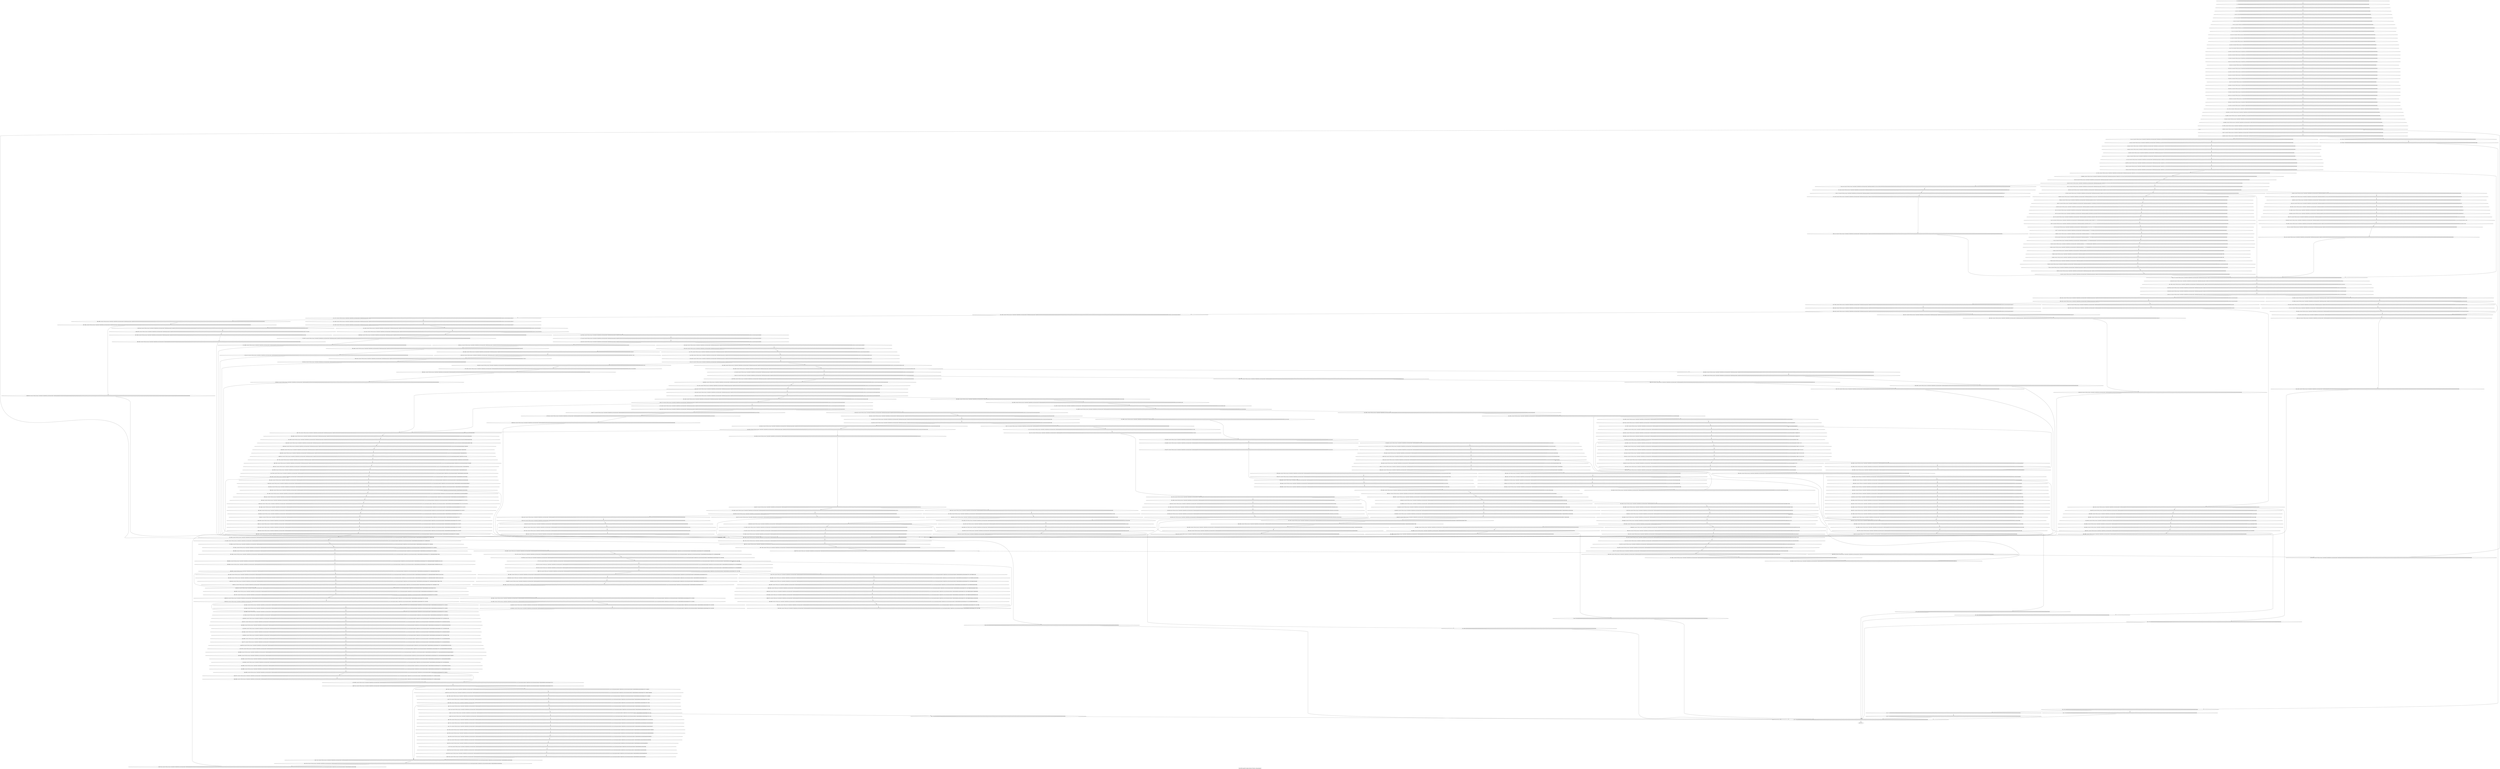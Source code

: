 digraph G {
graph [label="Control-flow-graph for register allocator (function _hid_parsereport)"]
0[label="0, 0: 92 93 93 93 93 93 94 94 94 94 94 94 94 94 94 94 94 94 94 94 95 95 95 95 95 95 95 95 95 95 95 95 95 95 95 95 95 95 95 95 95 95 95 95 95 95 95 95 95 95 95 95 95 95 95 95 95 95 95 95 95 95 95 95 95 95 95 95 95 95 95 95 95 95 95 95 95 95 95 95 95 95 95 95 95 95 95 95 95 95 95 95 95 95 95 95 95 95 95 95 95 95 95 95 95 95 95 95 95 95 95 95 95 95 95 95 95 95 95 95 95 95 95 95 "];
1[label="1, 1: 92 93 93 93 93 93 94 94 94 94 94 94 94 94 94 94 94 94 94 94 95 95 95 95 95 95 95 95 95 95 95 95 95 95 95 95 95 95 95 95 95 95 95 95 95 95 95 95 95 95 95 95 95 95 95 95 95 95 95 95 95 95 95 95 95 95 95 95 95 95 95 95 95 95 95 95 95 95 95 95 95 95 95 95 95 95 95 95 95 95 95 95 95 95 95 95 95 95 95 95 95 95 95 95 95 95 95 95 95 95 95 95 95 95 95 95 95 95 95 95 95 95 95 95 "];
2[label="2, 2: 0 1 92 93 93 93 93 93 94 94 94 94 94 94 94 94 94 94 94 94 94 94 95 95 95 95 95 95 95 95 95 95 95 95 95 95 95 95 95 95 95 95 95 95 95 95 95 95 95 95 95 95 95 95 95 95 95 95 95 95 95 95 95 95 95 95 95 95 95 95 95 95 95 95 95 95 95 95 95 95 95 95 95 95 95 95 95 95 95 95 95 95 95 95 95 95 95 95 95 95 95 95 95 95 95 95 95 95 95 95 95 95 95 95 95 95 95 95 95 95 95 95 95 95 95 95 "];
3[label="3, 3: 0 1 2 3 92 93 93 93 93 93 94 94 94 94 94 94 94 94 94 94 94 94 94 94 95 95 95 95 95 95 95 95 95 95 95 95 95 95 95 95 95 95 95 95 95 95 95 95 95 95 95 95 95 95 95 95 95 95 95 95 95 95 95 95 95 95 95 95 95 95 95 95 95 95 95 95 95 95 95 95 95 95 95 95 95 95 95 95 95 95 95 95 95 95 95 95 95 95 95 95 95 95 95 95 95 95 95 95 95 95 95 95 95 95 95 95 95 95 95 95 95 95 95 95 95 95 95 95 "];
4[label="4, 6: 0 1 2 3 4 5 92 93 93 93 93 93 94 94 94 94 94 94 94 94 94 94 94 94 94 94 95 95 95 95 95 95 95 95 95 95 95 95 95 95 95 95 95 95 95 95 95 95 95 95 95 95 95 95 95 95 95 95 95 95 95 95 95 95 95 95 95 95 95 95 95 95 95 95 95 95 95 95 95 95 95 95 95 95 95 95 95 95 95 95 95 95 95 95 95 95 95 95 95 95 95 95 95 95 95 95 95 95 95 95 95 95 95 95 95 95 95 95 95 95 95 95 95 95 95 95 95 95 95 95 "];
5[label="5, 7: 0 1 2 3 4 5 6 7 92 93 93 93 93 93 94 94 94 94 94 94 94 94 94 94 94 94 94 94 95 95 95 95 95 95 95 95 95 95 95 95 95 95 95 95 95 95 95 95 95 95 95 95 95 95 95 95 95 95 95 95 95 95 95 95 95 95 95 95 95 95 95 95 95 95 95 95 95 95 95 95 95 95 95 95 95 95 95 95 95 95 95 95 95 95 95 95 95 95 95 95 95 95 95 95 95 95 95 95 95 95 95 95 95 95 95 95 95 95 95 95 95 95 95 95 95 95 95 95 95 95 95 95 "];
6[label="6, 8: 0 1 2 3 4 5 6 7 8 9 92 93 93 93 93 93 94 94 94 94 94 94 94 94 94 94 94 94 94 94 95 95 95 95 95 95 95 95 95 95 95 95 95 95 95 95 95 95 95 95 95 95 95 95 95 95 95 95 95 95 95 95 95 95 95 95 95 95 95 95 95 95 95 95 95 95 95 95 95 95 95 95 95 95 95 95 95 95 95 95 95 95 95 95 95 95 95 95 95 95 95 95 95 95 95 95 95 95 95 95 95 95 95 95 95 95 95 95 95 95 95 95 95 95 95 95 95 95 95 95 95 95 95 95 "];
7[label="7, 9: 0 1 2 3 4 5 6 7 8 9 10 11 92 93 93 93 93 93 94 94 94 94 94 94 94 94 94 94 94 94 94 94 95 95 95 95 95 95 95 95 95 95 95 95 95 95 95 95 95 95 95 95 95 95 95 95 95 95 95 95 95 95 95 95 95 95 95 95 95 95 95 95 95 95 95 95 95 95 95 95 95 95 95 95 95 95 95 95 95 95 95 95 95 95 95 95 95 95 95 95 95 95 95 95 95 95 95 95 95 95 95 95 95 95 95 95 95 95 95 95 95 95 95 95 95 95 95 95 95 95 95 95 95 95 95 95 "];
8[label="8, 10: 0 1 2 3 4 5 6 7 8 9 10 11 12 13 92 93 93 93 93 93 94 94 94 94 94 94 94 94 94 94 94 94 94 94 95 95 95 95 95 95 95 95 95 95 95 95 95 95 95 95 95 95 95 95 95 95 95 95 95 95 95 95 95 95 95 95 95 95 95 95 95 95 95 95 95 95 95 95 95 95 95 95 95 95 95 95 95 95 95 95 95 95 95 95 95 95 95 95 95 95 95 95 95 95 95 95 95 95 95 95 95 95 95 95 95 95 95 95 95 95 95 95 95 95 95 95 95 95 95 95 95 95 95 95 95 95 95 95 "];
9[label="9, 11: 0 1 2 3 4 5 6 7 8 9 12 13 14 92 93 93 93 93 93 94 94 94 94 94 94 94 94 94 94 94 94 94 94 95 95 95 95 95 95 95 95 95 95 95 95 95 95 95 95 95 95 95 95 95 95 95 95 95 95 95 95 95 95 95 95 95 95 95 95 95 95 95 95 95 95 95 95 95 95 95 95 95 95 95 95 95 95 95 95 95 95 95 95 95 95 95 95 95 95 95 95 95 95 95 95 95 95 95 95 95 95 95 95 95 95 95 95 95 95 95 95 95 95 95 95 95 95 95 95 95 95 95 95 95 95 95 95 "];
10[label="10, 12: 0 1 2 3 4 5 6 7 8 9 12 13 14 15 16 92 93 93 93 93 93 94 94 94 94 94 94 94 94 94 94 94 94 94 94 95 95 95 95 95 95 95 95 95 95 95 95 95 95 95 95 95 95 95 95 95 95 95 95 95 95 95 95 95 95 95 95 95 95 95 95 95 95 95 95 95 95 95 95 95 95 95 95 95 95 95 95 95 95 95 95 95 95 95 95 95 95 95 95 95 95 95 95 95 95 95 95 95 95 95 95 95 95 95 95 95 95 95 95 95 95 95 95 95 95 95 95 95 95 95 95 95 95 95 95 95 95 95 95 "];
11[label="11, 14: 0 1 2 3 4 5 6 7 8 9 12 13 14 15 16 92 93 93 93 93 93 94 94 94 94 94 94 94 94 94 94 94 94 94 94 95 95 95 95 95 95 95 95 95 95 95 95 95 95 95 95 95 95 95 95 95 95 95 95 95 95 95 95 95 95 95 95 95 95 95 95 95 95 95 95 95 95 95 95 95 95 95 95 95 95 95 95 95 95 95 95 95 95 95 95 95 95 95 95 95 95 95 95 95 95 95 95 95 95 95 95 95 95 95 95 95 95 95 95 95 95 95 95 95 95 95 95 95 95 95 95 95 95 95 95 95 95 95 95 "];
12[label="12, 15: 0 1 2 3 4 5 6 7 8 9 12 13 14 17 18 92 93 93 93 93 93 94 94 94 94 94 94 94 94 94 94 94 94 94 94 95 95 95 95 95 95 95 95 95 95 95 95 95 95 95 95 95 95 95 95 95 95 95 95 95 95 95 95 95 95 95 95 95 95 95 95 95 95 95 95 95 95 95 95 95 95 95 95 95 95 95 95 95 95 95 95 95 95 95 95 95 95 95 95 95 95 95 95 95 95 95 95 95 95 95 95 95 95 95 95 95 95 95 95 95 95 95 95 95 95 95 95 95 95 95 95 95 95 95 95 95 95 95 95 "];
13[label="13, 16: 0 1 2 3 4 5 6 7 8 9 12 13 14 17 18 19 20 92 93 93 93 93 93 94 94 94 94 94 94 94 94 94 94 94 94 94 94 95 95 95 95 95 95 95 95 95 95 95 95 95 95 95 95 95 95 95 95 95 95 95 95 95 95 95 95 95 95 95 95 95 95 95 95 95 95 95 95 95 95 95 95 95 95 95 95 95 95 95 95 95 95 95 95 95 95 95 95 95 95 95 95 95 95 95 95 95 95 95 95 95 95 95 95 95 95 95 95 95 95 95 95 95 95 95 95 95 95 95 95 95 95 95 95 95 95 95 95 95 95 95 95 "];
14[label="14, 17: 0 1 2 3 4 5 6 7 8 9 12 13 14 17 18 19 20 92 93 93 93 93 93 94 94 94 94 94 94 94 94 94 94 94 94 94 94 95 95 95 95 95 95 95 95 95 95 95 95 95 95 95 95 95 95 95 95 95 95 95 95 95 95 95 95 95 95 95 95 95 95 95 95 95 95 95 95 95 95 95 95 95 95 95 95 95 95 95 95 95 95 95 95 95 95 95 95 95 95 95 95 95 95 95 95 95 95 95 95 95 95 95 95 95 95 95 95 95 95 95 95 95 95 95 95 95 95 95 95 95 95 95 95 95 95 95 95 95 95 95 95 "];
15[label="15, 18: 0 1 2 3 4 5 6 7 8 9 12 13 14 17 18 19 20 21 22 92 93 93 93 93 93 94 94 94 94 94 94 94 94 94 94 94 94 94 94 95 95 95 95 95 95 95 95 95 95 95 95 95 95 95 95 95 95 95 95 95 95 95 95 95 95 95 95 95 95 95 95 95 95 95 95 95 95 95 95 95 95 95 95 95 95 95 95 95 95 95 95 95 95 95 95 95 95 95 95 95 95 95 95 95 95 95 95 95 95 95 95 95 95 95 95 95 95 95 95 95 95 95 95 95 95 95 95 95 95 95 95 95 95 95 95 95 95 95 95 95 95 95 95 "];
16[label="16, 19: 0 1 2 3 4 5 6 7 8 9 12 13 14 17 18 19 20 21 22 92 93 93 93 93 93 94 94 94 94 94 94 94 94 94 94 94 94 94 94 95 95 95 95 95 95 95 95 95 95 95 95 95 95 95 95 95 95 95 95 95 95 95 95 95 95 95 95 95 95 95 95 95 95 95 95 95 95 95 95 95 95 95 95 95 95 95 95 95 95 95 95 95 95 95 95 95 95 95 95 95 95 95 95 95 95 95 95 95 95 95 95 95 95 95 95 95 95 95 95 95 95 95 95 95 95 95 95 95 95 95 95 95 95 95 95 95 95 95 95 95 95 95 95 "];
17[label="17, 20: 0 1 2 3 4 5 6 7 8 9 12 13 14 17 18 19 20 21 22 92 93 93 93 93 93 94 94 94 94 94 94 94 94 94 94 94 94 94 94 95 95 95 95 95 95 95 95 95 95 95 95 95 95 95 95 95 95 95 95 95 95 95 95 95 95 95 95 95 95 95 95 95 95 95 95 95 95 95 95 95 95 95 95 95 95 95 95 95 95 95 95 95 95 95 95 95 95 95 95 95 95 95 95 95 95 95 95 95 95 95 95 95 95 95 95 95 95 95 95 95 95 95 95 95 95 95 95 95 95 95 95 95 95 95 95 95 95 95 95 95 95 95 95 "];
18[label="18, 21: 0 1 2 3 4 5 6 7 8 9 12 13 14 17 18 19 20 21 22 92 93 93 93 93 93 94 94 94 94 94 94 94 94 94 94 94 94 94 94 95 95 95 95 95 95 95 95 95 95 95 95 95 95 95 95 95 95 95 95 95 95 95 95 95 95 95 95 95 95 95 95 95 95 95 95 95 95 95 95 95 95 95 95 95 95 95 95 95 95 95 95 95 95 95 95 95 95 95 95 95 95 95 95 95 95 95 95 95 95 95 95 95 95 95 95 95 95 95 95 95 95 95 95 95 95 95 95 95 95 95 95 95 95 95 95 95 95 95 95 95 95 95 95 "];
19[label="19, 22: 0 1 2 3 4 5 6 7 8 9 12 13 14 17 18 19 20 92 93 93 93 93 93 94 94 94 94 94 94 94 94 94 94 94 94 94 94 95 95 95 95 95 95 95 95 95 95 95 95 95 95 95 95 95 95 95 95 95 95 95 95 95 95 95 95 95 95 95 95 95 95 95 95 95 95 95 95 95 95 95 95 95 95 95 95 95 95 95 95 95 95 95 95 95 95 95 95 95 95 95 95 95 95 95 95 95 95 95 95 95 95 95 95 95 95 95 95 95 95 95 95 95 95 95 95 95 95 95 95 95 95 95 95 95 95 95 95 95 95 95 95 "];
20[label="20, 23: 0 1 2 3 4 5 6 7 8 9 12 13 14 17 18 19 20 23 24 92 93 93 93 93 93 94 94 94 94 94 94 94 94 94 94 94 94 94 94 95 95 95 95 95 95 95 95 95 95 95 95 95 95 95 95 95 95 95 95 95 95 95 95 95 95 95 95 95 95 95 95 95 95 95 95 95 95 95 95 95 95 95 95 95 95 95 95 95 95 95 95 95 95 95 95 95 95 95 95 95 95 95 95 95 95 95 95 95 95 95 95 95 95 95 95 95 95 95 95 95 95 95 95 95 95 95 95 95 95 95 95 95 95 95 95 95 95 95 95 95 95 95 95 "];
21[label="21, 24: 0 1 2 3 4 5 6 7 8 9 12 13 14 17 18 19 20 23 24 92 93 93 93 93 93 94 94 94 94 94 94 94 94 94 94 94 94 94 94 95 95 95 95 95 95 95 95 95 95 95 95 95 95 95 95 95 95 95 95 95 95 95 95 95 95 95 95 95 95 95 95 95 95 95 95 95 95 95 95 95 95 95 95 95 95 95 95 95 95 95 95 95 95 95 95 95 95 95 95 95 95 95 95 95 95 95 95 95 95 95 95 95 95 95 95 95 95 95 95 95 95 95 95 95 95 95 95 95 95 95 95 95 95 95 95 95 95 95 95 95 95 95 95 "];
22[label="22, 25: 0 1 2 3 4 5 6 7 8 9 12 13 14 17 18 19 20 23 24 92 93 93 93 93 93 94 94 94 94 94 94 94 94 94 94 94 94 94 94 95 95 95 95 95 95 95 95 95 95 95 95 95 95 95 95 95 95 95 95 95 95 95 95 95 95 95 95 95 95 95 95 95 95 95 95 95 95 95 95 95 95 95 95 95 95 95 95 95 95 95 95 95 95 95 95 95 95 95 95 95 95 95 95 95 95 95 95 95 95 95 95 95 95 95 95 95 95 95 95 95 95 95 95 95 95 95 95 95 95 95 95 95 95 95 95 95 95 95 95 95 95 95 95 "];
23[label="23, 26: 0 1 2 3 4 5 6 7 8 9 12 13 14 17 18 19 20 23 24 92 93 93 93 93 93 94 94 94 94 94 94 94 94 94 94 94 94 94 94 95 95 95 95 95 95 95 95 95 95 95 95 95 95 95 95 95 95 95 95 95 95 95 95 95 95 95 95 95 95 95 95 95 95 95 95 95 95 95 95 95 95 95 95 95 95 95 95 95 95 95 95 95 95 95 95 95 95 95 95 95 95 95 95 95 95 95 95 95 95 95 95 95 95 95 95 95 95 95 95 95 95 95 95 95 95 95 95 95 95 95 95 95 95 95 95 95 95 95 95 95 95 95 95 "];
24[label="24, 27: 0 1 2 3 4 5 6 7 8 9 12 13 14 17 18 19 20 92 93 93 93 93 93 94 94 94 94 94 94 94 94 94 94 94 94 94 94 95 95 95 95 95 95 95 95 95 95 95 95 95 95 95 95 95 95 95 95 95 95 95 95 95 95 95 95 95 95 95 95 95 95 95 95 95 95 95 95 95 95 95 95 95 95 95 95 95 95 95 95 95 95 95 95 95 95 95 95 95 95 95 95 95 95 95 95 95 95 95 95 95 95 95 95 95 95 95 95 95 95 95 95 95 95 95 95 95 95 95 95 95 95 95 95 95 95 95 95 95 95 95 95 "];
25[label="25, 28: 0 1 2 3 4 5 6 7 8 9 12 13 14 17 18 19 20 25 26 92 93 93 93 93 93 94 94 94 94 94 94 94 94 94 94 94 94 94 94 95 95 95 95 95 95 95 95 95 95 95 95 95 95 95 95 95 95 95 95 95 95 95 95 95 95 95 95 95 95 95 95 95 95 95 95 95 95 95 95 95 95 95 95 95 95 95 95 95 95 95 95 95 95 95 95 95 95 95 95 95 95 95 95 95 95 95 95 95 95 95 95 95 95 95 95 95 95 95 95 95 95 95 95 95 95 95 95 95 95 95 95 95 95 95 95 95 95 95 95 95 95 95 95 "];
26[label="26, 29: 0 1 2 3 4 5 6 7 8 9 12 13 14 17 18 19 20 25 26 92 93 93 93 93 93 94 94 94 94 94 94 94 94 94 94 94 94 94 94 95 95 95 95 95 95 95 95 95 95 95 95 95 95 95 95 95 95 95 95 95 95 95 95 95 95 95 95 95 95 95 95 95 95 95 95 95 95 95 95 95 95 95 95 95 95 95 95 95 95 95 95 95 95 95 95 95 95 95 95 95 95 95 95 95 95 95 95 95 95 95 95 95 95 95 95 95 95 95 95 95 95 95 95 95 95 95 95 95 95 95 95 95 95 95 95 95 95 95 95 95 95 95 95 "];
27[label="27, 30: 0 1 2 3 4 5 6 7 8 9 12 13 14 17 18 19 20 25 26 92 93 93 93 93 93 94 94 94 94 94 94 94 94 94 94 94 94 94 94 95 95 95 95 95 95 95 95 95 95 95 95 95 95 95 95 95 95 95 95 95 95 95 95 95 95 95 95 95 95 95 95 95 95 95 95 95 95 95 95 95 95 95 95 95 95 95 95 95 95 95 95 95 95 95 95 95 95 95 95 95 95 95 95 95 95 95 95 95 95 95 95 95 95 95 95 95 95 95 95 95 95 95 95 95 95 95 95 95 95 95 95 95 95 95 95 95 95 95 95 95 95 95 95 "];
28[label="28, 31: 0 1 2 3 4 5 6 7 8 9 12 13 14 17 18 19 20 25 26 92 93 93 93 93 93 94 94 94 94 94 94 94 94 94 94 94 94 94 94 95 95 95 95 95 95 95 95 95 95 95 95 95 95 95 95 95 95 95 95 95 95 95 95 95 95 95 95 95 95 95 95 95 95 95 95 95 95 95 95 95 95 95 95 95 95 95 95 95 95 95 95 95 95 95 95 95 95 95 95 95 95 95 95 95 95 95 95 95 95 95 95 95 95 95 95 95 95 95 95 95 95 95 95 95 95 95 95 95 95 95 95 95 95 95 95 95 95 95 95 95 95 95 95 "];
29[label="29, 32: 0 1 2 3 4 5 6 7 8 9 12 13 14 17 18 19 20 92 93 93 93 93 93 94 94 94 94 94 94 94 94 94 94 94 94 94 94 95 95 95 95 95 95 95 95 95 95 95 95 95 95 95 95 95 95 95 95 95 95 95 95 95 95 95 95 95 95 95 95 95 95 95 95 95 95 95 95 95 95 95 95 95 95 95 95 95 95 95 95 95 95 95 95 95 95 95 95 95 95 95 95 95 95 95 95 95 95 95 95 95 95 95 95 95 95 95 95 95 95 95 95 95 95 95 95 95 95 95 95 95 95 95 95 95 95 95 95 95 95 95 95 "];
30[label="30, 34: 0 1 2 3 4 5 6 7 8 9 12 13 14 17 18 19 20 27 28 92 93 93 93 93 93 94 94 94 94 94 94 94 94 94 94 94 94 94 94 95 95 95 95 95 95 95 95 95 95 95 95 95 95 95 95 95 95 95 95 95 95 95 95 95 95 95 95 95 95 95 95 95 95 95 95 95 95 95 95 95 95 95 95 95 95 95 95 95 95 95 95 95 95 95 95 95 95 95 95 95 95 95 95 95 95 95 95 95 95 95 95 95 95 95 95 95 95 95 95 95 95 95 95 95 95 95 95 95 95 95 95 95 95 95 95 95 95 95 95 95 95 95 95 "];
31[label="31, 35: 0 1 2 3 4 5 6 7 8 9 12 13 14 17 18 19 20 27 28 92 93 93 93 93 93 94 94 94 94 94 94 94 94 94 94 94 94 94 94 95 95 95 95 95 95 95 95 95 95 95 95 95 95 95 95 95 95 95 95 95 95 95 95 95 95 95 95 95 95 95 95 95 95 95 95 95 95 95 95 95 95 95 95 95 95 95 95 95 95 95 95 95 95 95 95 95 95 95 95 95 95 95 95 95 95 95 95 95 95 95 95 95 95 95 95 95 95 95 95 95 95 95 95 95 95 95 95 95 95 95 95 95 95 95 95 95 95 95 95 95 95 95 95 "];
32[label="32, 173: 0 1 2 3 4 5 6 7 8 9 12 13 14 17 18 19 20 27 28 29 30 92 93 93 93 93 93 94 94 94 94 94 94 94 94 94 94 94 94 94 94 95 95 95 95 95 95 95 95 95 95 95 95 95 95 95 95 95 95 95 95 95 95 95 95 95 95 95 95 95 95 95 95 95 95 95 95 95 95 95 95 95 95 95 95 95 95 95 95 95 95 95 95 95 95 95 95 95 95 95 95 95 95 95 95 95 95 95 95 95 95 95 95 95 95 95 95 95 95 95 95 95 95 95 95 95 95 95 95 95 95 95 95 95 95 95 95 95 95 95 95 95 95 95 95 "];
33[label="33, 193: 0 1 2 3 4 5 6 7 8 9 12 13 14 17 18 19 20 27 28 29 30 31 32 92 93 93 93 93 93 94 94 94 94 94 94 94 94 94 94 94 94 94 94 95 95 95 95 95 95 95 95 95 95 95 95 95 95 95 95 95 95 95 95 95 95 95 95 95 95 95 95 95 95 95 95 95 95 95 95 95 95 95 95 95 95 95 95 95 95 95 95 95 95 95 95 95 95 95 95 95 95 95 95 95 95 95 95 95 95 95 95 95 95 95 95 95 95 95 95 95 95 95 95 95 95 95 95 95 95 95 95 95 95 95 95 95 95 95 95 95 95 95 95 95 95 95 95 "];
34[label="34, 458: 2 3 4 5 6 7 8 9 12 13 14 17 18 19 20 27 28 29 30 31 32 33 34 92 93 93 93 93 93 94 94 94 94 94 94 94 94 94 94 94 94 94 94 95 95 95 95 95 95 95 95 95 95 95 95 95 95 95 95 95 95 95 95 95 95 95 95 95 95 95 95 95 95 95 95 95 95 95 95 95 95 95 95 95 95 95 95 95 95 95 95 95 95 95 95 95 95 95 95 95 95 95 95 95 95 95 95 95 95 95 95 95 95 95 95 95 95 95 95 95 95 95 95 95 95 95 95 95 95 95 95 95 95 95 95 95 95 95 95 95 95 95 95 95 95 95 95 "];
35[label="35, 412: 2 3 4 5 6 7 8 9 12 13 14 17 18 19 20 27 28 29 30 31 32 33 34 35 36 92 93 93 93 93 93 94 94 94 94 94 94 94 94 94 94 94 94 94 94 95 95 95 95 95 95 95 95 95 95 95 95 95 95 95 95 95 95 95 95 95 95 95 95 95 95 95 95 95 95 95 95 95 95 95 95 95 95 95 95 95 95 95 95 95 95 95 95 95 95 95 95 95 95 95 95 95 95 95 95 95 95 95 95 95 95 95 95 95 95 95 95 95 95 95 95 95 95 95 95 95 95 95 95 95 95 95 95 95 95 95 95 95 95 95 95 95 95 95 95 95 95 95 95 "];
36[label="36, 404: 2 3 4 5 6 7 8 9 12 13 14 17 18 19 20 27 28 29 30 31 32 33 34 35 36 37 38 92 93 93 93 93 93 94 94 94 94 94 94 94 94 94 94 94 94 94 94 95 95 95 95 95 95 95 95 95 95 95 95 95 95 95 95 95 95 95 95 95 95 95 95 95 95 95 95 95 95 95 95 95 95 95 95 95 95 95 95 95 95 95 95 95 95 95 95 95 95 95 95 95 95 95 95 95 95 95 95 95 95 95 95 95 95 95 95 95 95 95 95 95 95 95 95 95 95 95 95 95 95 95 95 95 95 95 95 95 95 95 95 95 95 95 95 95 95 95 95 95 95 95 95 "];
37[label="37, 379: 2 3 4 5 6 7 8 9 12 13 14 17 18 19 20 27 28 29 30 31 32 33 34 35 36 37 38 39 40 92 93 93 93 93 93 94 94 94 94 94 94 94 94 94 94 94 94 94 94 95 95 95 95 95 95 95 95 95 95 95 95 95 95 95 95 95 95 95 95 95 95 95 95 95 95 95 95 95 95 95 95 95 95 95 95 95 95 95 95 95 95 95 95 95 95 95 95 95 95 95 95 95 95 95 95 95 95 95 95 95 95 95 95 95 95 95 95 95 95 95 95 95 95 95 95 95 95 95 95 95 95 95 95 95 95 95 95 95 95 95 95 95 95 95 95 95 95 95 95 95 95 95 95 "];
38[label="38, 36: 2 3 4 5 6 7 8 9 12 13 14 17 18 19 20 27 28 29 30 31 32 33 34 35 36 37 38 39 40 92 93 93 93 93 93 94 94 94 94 94 94 94 94 94 94 94 94 94 94 95 95 95 95 95 95 95 95 95 95 95 95 95 95 95 95 95 95 95 95 95 95 95 95 95 95 95 95 95 95 95 95 95 95 95 95 95 95 95 95 95 95 95 95 95 95 95 95 95 95 95 95 95 95 95 95 95 95 95 95 95 95 95 95 95 95 95 95 95 95 95 95 95 95 95 95 95 95 95 95 95 95 95 95 95 95 95 95 95 95 95 95 95 95 95 95 95 95 95 95 95 95 95 95 "];
39[label="39, 37: 2 3 4 5 6 7 8 9 12 13 14 17 18 19 20 27 28 29 30 31 32 33 34 35 36 37 38 39 40 92 93 93 93 93 93 94 94 94 94 94 94 94 94 94 94 94 94 94 94 95 95 95 95 95 95 95 95 95 95 95 95 95 95 95 95 95 95 95 95 95 95 95 95 95 95 95 95 95 95 95 95 95 95 95 95 95 95 95 95 95 95 95 95 95 95 95 95 95 95 95 95 95 95 95 95 95 95 95 95 95 95 95 95 95 95 95 95 95 95 95 95 95 95 95 95 95 95 95 95 95 95 95 95 95 95 95 95 95 95 95 95 95 95 95 95 95 95 95 95 95 95 95 95 "];
40[label="40, 38: 2 3 4 5 6 7 8 9 12 13 14 17 18 19 20 27 28 29 30 31 32 33 34 35 36 37 38 39 40 92 93 93 93 93 93 94 94 94 94 94 94 94 94 94 94 94 94 94 94 95 95 95 95 95 95 95 95 95 95 95 95 95 95 95 95 95 95 95 95 95 95 95 95 95 95 95 95 95 95 95 95 95 95 95 95 95 95 95 95 95 95 95 95 95 95 95 95 95 95 95 95 95 95 95 95 95 95 95 95 95 95 95 95 95 95 95 95 95 95 95 95 95 95 95 95 95 95 95 95 95 95 95 95 95 95 95 95 95 95 95 95 95 95 95 95 95 95 95 95 95 95 95 95 "];
41[label="41, 41: 2 3 4 5 6 7 8 9 12 13 14 17 18 19 20 27 28 29 30 31 32 33 34 35 36 37 38 39 40 41 42 92 93 93 93 93 93 94 94 94 94 94 94 94 94 94 94 94 94 94 94 95 95 95 95 95 95 95 95 95 95 95 95 95 95 95 95 95 95 95 95 95 95 95 95 95 95 95 95 95 95 95 95 95 95 95 95 95 95 95 95 95 95 95 95 95 95 95 95 95 95 95 95 95 95 95 95 95 95 95 95 95 95 95 95 95 95 95 95 95 95 95 95 95 95 95 95 95 95 95 95 95 95 95 95 95 95 95 95 95 95 95 95 95 95 95 95 95 95 95 95 95 95 95 95 "];
42[label="42, 42: 2 3 4 5 6 7 8 9 12 13 14 17 18 19 20 27 28 29 30 31 32 33 34 35 36 37 38 39 40 41 42 43 92 93 93 93 93 93 94 94 94 94 94 94 94 94 94 94 94 94 94 94 95 95 95 95 95 95 95 95 95 95 95 95 95 95 95 95 95 95 95 95 95 95 95 95 95 95 95 95 95 95 95 95 95 95 95 95 95 95 95 95 95 95 95 95 95 95 95 95 95 95 95 95 95 95 95 95 95 95 95 95 95 95 95 95 95 95 95 95 95 95 95 95 95 95 95 95 95 95 95 95 95 95 95 95 95 95 95 95 95 95 95 95 95 95 95 95 95 95 95 95 95 95 95 95 "];
43[label="43, 44: 2 3 4 5 6 7 8 9 12 13 14 17 18 19 20 27 28 29 30 31 32 33 34 35 36 37 38 39 40 41 42 43 44 45 46 47 92 93 93 93 93 93 94 94 94 94 94 94 94 94 94 94 94 94 94 94 95 95 95 95 95 95 95 95 95 95 95 95 95 95 95 95 95 95 95 95 95 95 95 95 95 95 95 95 95 95 95 95 95 95 95 95 95 95 95 95 95 95 95 95 95 95 95 95 95 95 95 95 95 95 95 95 95 95 95 95 95 95 95 95 95 95 95 95 95 95 95 95 95 95 95 95 95 95 95 95 95 95 95 95 95 95 95 95 95 95 95 95 95 95 95 95 95 95 95 95 95 95 95 95 "];
44[label="44, 46: 2 3 4 5 6 7 8 9 12 13 14 17 18 19 20 27 28 29 30 31 32 33 34 35 36 37 38 39 40 41 42 43 44 45 46 47 92 93 93 93 93 93 94 94 94 94 94 94 94 94 94 94 94 94 94 94 95 95 95 95 95 95 95 95 95 95 95 95 95 95 95 95 95 95 95 95 95 95 95 95 95 95 95 95 95 95 95 95 95 95 95 95 95 95 95 95 95 95 95 95 95 95 95 95 95 95 95 95 95 95 95 95 95 95 95 95 95 95 95 95 95 95 95 95 95 95 95 95 95 95 95 95 95 95 95 95 95 95 95 95 95 95 95 95 95 95 95 95 95 95 95 95 95 95 95 95 95 95 95 95 "];
45[label="45, 49: 2 3 4 5 6 7 8 9 12 13 14 17 18 19 20 27 28 29 30 31 32 33 34 35 36 37 38 39 40 43 44 45 46 47 92 93 93 93 93 93 94 94 94 94 94 94 94 94 94 94 94 94 94 94 95 95 95 95 95 95 95 95 95 95 95 95 95 95 95 95 95 95 95 95 95 95 95 95 95 95 95 95 95 95 95 95 95 95 95 95 95 95 95 95 95 95 95 95 95 95 95 95 95 95 95 95 95 95 95 95 95 95 95 95 95 95 95 95 95 95 95 95 95 95 95 95 95 95 95 95 95 95 95 95 95 95 95 95 95 95 95 95 95 95 95 95 95 95 95 95 95 95 95 95 95 95 95 95 "];
46[label="46, 51: 2 3 4 5 6 7 8 9 12 13 14 17 18 19 20 27 28 29 30 31 32 33 34 35 36 37 38 39 40 43 44 45 46 47 48 49 92 93 93 93 93 93 94 94 94 94 94 94 94 94 94 94 94 94 94 94 95 95 95 95 95 95 95 95 95 95 95 95 95 95 95 95 95 95 95 95 95 95 95 95 95 95 95 95 95 95 95 95 95 95 95 95 95 95 95 95 95 95 95 95 95 95 95 95 95 95 95 95 95 95 95 95 95 95 95 95 95 95 95 95 95 95 95 95 95 95 95 95 95 95 95 95 95 95 95 95 95 95 95 95 95 95 95 95 95 95 95 95 95 95 95 95 95 95 95 95 95 95 95 95 "];
47[label="47, 52: 2 3 4 5 6 7 8 9 12 13 14 17 18 19 20 27 28 29 30 31 32 33 34 35 36 37 38 39 40 43 44 45 46 47 48 49 50 51 92 93 93 93 93 93 94 94 94 94 94 94 94 94 94 94 94 94 94 94 95 95 95 95 95 95 95 95 95 95 95 95 95 95 95 95 95 95 95 95 95 95 95 95 95 95 95 95 95 95 95 95 95 95 95 95 95 95 95 95 95 95 95 95 95 95 95 95 95 95 95 95 95 95 95 95 95 95 95 95 95 95 95 95 95 95 95 95 95 95 95 95 95 95 95 95 95 95 95 95 95 95 95 95 95 95 95 95 95 95 95 95 95 95 95 95 95 95 95 95 95 95 95 95 "];
48[label="48, 792: 2 3 4 5 6 7 8 9 12 13 14 17 18 19 20 27 28 29 30 31 32 33 34 35 36 37 38 39 40 43 44 45 46 47 48 49 50 51 52 92 93 93 93 93 93 94 94 94 94 94 94 94 94 94 94 94 94 94 94 95 95 95 95 95 95 95 95 95 95 95 95 95 95 95 95 95 95 95 95 95 95 95 95 95 95 95 95 95 95 95 95 95 95 95 95 95 95 95 95 95 95 95 95 95 95 95 95 95 95 95 95 95 95 95 95 95 95 95 95 95 95 95 95 95 95 95 95 95 95 95 95 95 95 95 95 95 95 95 95 95 95 95 95 95 95 95 95 95 95 95 95 95 95 95 95 95 95 95 95 95 95 95 95 "];
49[label="49, 53: 2 3 4 5 6 7 8 9 12 13 14 17 18 19 20 27 28 29 30 31 32 33 34 35 36 37 38 39 40 43 44 45 46 47 48 49 50 51 52 92 93 93 93 93 93 94 94 94 94 94 94 94 94 94 94 94 94 94 94 95 95 95 95 95 95 95 95 95 95 95 95 95 95 95 95 95 95 95 95 95 95 95 95 95 95 95 95 95 95 95 95 95 95 95 95 95 95 95 95 95 95 95 95 95 95 95 95 95 95 95 95 95 95 95 95 95 95 95 95 95 95 95 95 95 95 95 95 95 95 95 95 95 95 95 95 95 95 95 95 95 95 95 95 95 95 95 95 95 95 95 95 95 95 95 95 95 95 95 95 95 95 95 95 "];
50[label="50, 54: 2 3 4 5 6 7 8 9 12 13 14 17 18 19 20 27 28 29 30 31 32 33 34 35 36 37 38 39 40 43 44 45 46 47 48 49 50 51 52 92 93 93 93 93 93 94 94 94 94 94 94 94 94 94 94 94 94 94 94 95 95 95 95 95 95 95 95 95 95 95 95 95 95 95 95 95 95 95 95 95 95 95 95 95 95 95 95 95 95 95 95 95 95 95 95 95 95 95 95 95 95 95 95 95 95 95 95 95 95 95 95 95 95 95 95 95 95 95 95 95 95 95 95 95 95 95 95 95 95 95 95 95 95 95 95 95 95 95 95 95 95 95 95 95 95 95 95 95 95 95 95 95 95 95 95 95 95 95 95 95 95 95 95 "];
51[label="51, 791: 2 3 4 5 6 7 8 9 12 13 14 17 18 19 20 27 28 29 30 31 32 33 34 35 36 37 38 39 40 43 44 45 46 47 48 49 50 51 52 53 54 92 93 93 93 93 93 94 94 94 94 94 94 94 94 94 94 94 94 94 94 95 95 95 95 95 95 95 95 95 95 95 95 95 95 95 95 95 95 95 95 95 95 95 95 95 95 95 95 95 95 95 95 95 95 95 95 95 95 95 95 95 95 95 95 95 95 95 95 95 95 95 95 95 95 95 95 95 95 95 95 95 95 95 95 95 95 95 95 95 95 95 95 95 95 95 95 95 95 95 95 95 95 95 95 95 95 95 95 95 95 95 95 95 95 95 95 95 95 95 95 95 95 95 95 "];
52[label="52, 806: 2 3 4 5 6 7 8 9 12 13 14 17 18 19 20 27 28 29 30 31 32 33 34 35 36 37 38 39 40 43 44 45 46 47 48 49 50 51 52 53 54 55 56 92 93 93 93 93 93 94 94 94 94 94 94 94 94 94 94 94 94 94 94 95 95 95 95 95 95 95 95 95 95 95 95 95 95 95 95 95 95 95 95 95 95 95 95 95 95 95 95 95 95 95 95 95 95 95 95 95 95 95 95 95 95 95 95 95 95 95 95 95 95 95 95 95 95 95 95 95 95 95 95 95 95 95 95 95 95 95 95 95 95 95 95 95 95 95 95 95 95 95 95 95 95 95 95 95 95 95 95 95 95 95 95 95 95 95 95 95 95 95 95 95 95 95 95 "];
53[label="53, 55: 2 3 4 5 6 7 8 9 12 13 14 17 18 19 20 27 28 29 30 31 32 33 34 35 36 37 38 39 40 43 44 45 46 47 48 49 50 51 52 53 54 55 56 92 93 93 93 93 93 94 94 94 94 94 94 94 94 94 94 94 94 94 94 95 95 95 95 95 95 95 95 95 95 95 95 95 95 95 95 95 95 95 95 95 95 95 95 95 95 95 95 95 95 95 95 95 95 95 95 95 95 95 95 95 95 95 95 95 95 95 95 95 95 95 95 95 95 95 95 95 95 95 95 95 95 95 95 95 95 95 95 95 95 95 95 95 95 95 95 95 95 95 95 95 95 95 95 95 95 95 95 95 95 95 95 95 95 95 95 95 95 95 95 95 95 95 95 "];
54[label="54, 56: 2 3 4 5 6 7 8 9 12 13 14 17 18 19 20 27 28 29 30 31 32 33 34 35 36 37 38 39 40 43 44 45 46 47 48 49 50 51 52 53 54 55 56 92 93 93 93 93 93 94 94 94 94 94 94 94 94 94 94 94 94 94 94 95 95 95 95 95 95 95 95 95 95 95 95 95 95 95 95 95 95 95 95 95 95 95 95 95 95 95 95 95 95 95 95 95 95 95 95 95 95 95 95 95 95 95 95 95 95 95 95 95 95 95 95 95 95 95 95 95 95 95 95 95 95 95 95 95 95 95 95 95 95 95 95 95 95 95 95 95 95 95 95 95 95 95 95 95 95 95 95 95 95 95 95 95 95 95 95 95 95 95 95 95 95 95 95 "];
55[label="55, 57: 2 3 4 5 6 7 8 9 12 13 14 17 18 19 20 27 28 29 30 31 32 33 34 35 36 37 38 39 40 43 44 45 46 47 48 49 50 51 52 53 54 55 56 92 93 93 93 93 93 94 94 94 94 94 94 94 94 94 94 94 94 94 94 95 95 95 95 95 95 95 95 95 95 95 95 95 95 95 95 95 95 95 95 95 95 95 95 95 95 95 95 95 95 95 95 95 95 95 95 95 95 95 95 95 95 95 95 95 95 95 95 95 95 95 95 95 95 95 95 95 95 95 95 95 95 95 95 95 95 95 95 95 95 95 95 95 95 95 95 95 95 95 95 95 95 95 95 95 95 95 95 95 95 95 95 95 95 95 95 95 95 95 95 95 95 95 95 "];
56[label="56, 58: 2 3 4 5 6 7 8 9 12 13 14 17 18 19 20 27 28 29 30 31 32 33 34 35 36 37 38 39 40 43 44 45 46 47 48 49 52 53 54 55 56 92 93 93 93 93 93 94 94 94 94 94 94 94 94 94 94 94 94 94 94 95 95 95 95 95 95 95 95 95 95 95 95 95 95 95 95 95 95 95 95 95 95 95 95 95 95 95 95 95 95 95 95 95 95 95 95 95 95 95 95 95 95 95 95 95 95 95 95 95 95 95 95 95 95 95 95 95 95 95 95 95 95 95 95 95 95 95 95 95 95 95 95 95 95 95 95 95 95 95 95 95 95 95 95 95 95 95 95 95 95 95 95 95 95 95 95 95 95 95 95 95 95 95 95 "];
57[label="57, 60: 2 3 4 5 6 7 8 9 12 13 14 17 18 19 20 27 28 29 30 31 32 33 34 35 36 37 38 39 40 43 44 45 46 47 48 49 52 53 54 55 56 92 93 93 93 93 93 94 94 94 94 94 94 94 94 94 94 94 94 94 94 95 95 95 95 95 95 95 95 95 95 95 95 95 95 95 95 95 95 95 95 95 95 95 95 95 95 95 95 95 95 95 95 95 95 95 95 95 95 95 95 95 95 95 95 95 95 95 95 95 95 95 95 95 95 95 95 95 95 95 95 95 95 95 95 95 95 95 95 95 95 95 95 95 95 95 95 95 95 95 95 95 95 95 95 95 95 95 95 95 95 95 95 95 95 95 95 95 95 95 95 95 95 95 95 "];
58[label="58, 66: 2 3 4 5 6 7 8 9 12 13 14 17 18 19 20 27 28 29 30 31 32 33 34 35 36 37 38 39 40 43 48 49 52 53 54 55 56 57 92 93 93 93 93 93 94 94 94 94 94 94 94 94 94 94 94 94 94 94 95 95 95 95 95 95 95 95 95 95 95 95 95 95 95 95 95 95 95 95 95 95 95 95 95 95 95 95 95 95 95 95 95 95 95 95 95 95 95 95 95 95 95 95 95 95 95 95 95 95 95 95 95 95 95 95 95 95 95 95 95 95 95 95 95 95 95 95 95 95 95 95 95 95 95 95 95 95 95 95 95 95 95 95 95 95 95 95 95 95 95 95 95 95 95 95 95 95 95 95 95 95 95 95 "];
59[label="59, 65: 2 3 4 5 6 7 8 9 12 13 14 17 18 19 20 27 28 29 30 31 32 33 34 35 36 37 38 39 40 43 48 49 52 55 56 57 92 93 93 93 93 93 94 94 94 94 94 94 94 94 94 94 94 94 94 94 95 95 95 95 95 95 95 95 95 95 95 95 95 95 95 95 95 95 95 95 95 95 95 95 95 95 95 95 95 95 95 95 95 95 95 95 95 95 95 95 95 95 95 95 95 95 95 95 95 95 95 95 95 95 95 95 95 95 95 95 95 95 95 95 95 95 95 95 95 95 95 95 95 95 95 95 95 95 95 95 95 95 95 95 95 95 95 95 95 95 95 95 95 95 95 95 95 95 95 95 95 95 95 95 "];
60[label="60, 67: 2 3 4 5 6 7 8 9 12 13 14 17 18 19 20 27 28 29 30 31 32 33 34 35 36 37 38 39 40 43 48 49 52 57 58 59 60 61 92 93 93 93 93 93 94 94 94 94 94 94 94 94 94 94 94 94 94 94 95 95 95 95 95 95 95 95 95 95 95 95 95 95 95 95 95 95 95 95 95 95 95 95 95 95 95 95 95 95 95 95 95 95 95 95 95 95 95 95 95 95 95 95 95 95 95 95 95 95 95 95 95 95 95 95 95 95 95 95 95 95 95 95 95 95 95 95 95 95 95 95 95 95 95 95 95 95 95 95 95 95 95 95 95 95 95 95 95 95 95 95 95 95 95 95 95 95 95 95 95 95 95 95 "];
61[label="61, 69: 2 3 4 5 6 7 8 9 12 13 14 17 18 19 20 27 28 29 30 31 32 33 34 35 36 37 38 39 40 43 48 49 52 58 59 60 61 62 63 92 93 93 93 93 93 94 94 94 94 94 94 94 94 94 94 94 94 94 94 95 95 95 95 95 95 95 95 95 95 95 95 95 95 95 95 95 95 95 95 95 95 95 95 95 95 95 95 95 95 95 95 95 95 95 95 95 95 95 95 95 95 95 95 95 95 95 95 95 95 95 95 95 95 95 95 95 95 95 95 95 95 95 95 95 95 95 95 95 95 95 95 95 95 95 95 95 95 95 95 95 95 95 95 95 95 95 95 95 95 95 95 95 95 95 95 95 95 95 95 95 95 95 95 "];
62[label="62, 72: 2 3 4 5 6 7 8 9 12 13 14 17 18 19 20 27 28 29 30 31 32 33 34 35 36 37 38 39 40 43 48 49 52 58 59 60 61 62 63 64 92 93 93 93 93 93 94 94 94 94 94 94 94 94 94 94 94 94 94 94 95 95 95 95 95 95 95 95 95 95 95 95 95 95 95 95 95 95 95 95 95 95 95 95 95 95 95 95 95 95 95 95 95 95 95 95 95 95 95 95 95 95 95 95 95 95 95 95 95 95 95 95 95 95 95 95 95 95 95 95 95 95 95 95 95 95 95 95 95 95 95 95 95 95 95 95 95 95 95 95 95 95 95 95 95 95 95 95 95 95 95 95 95 95 95 95 95 95 95 95 95 95 95 95 "];
63[label="63, 70: 2 3 4 5 6 7 8 9 12 13 14 17 18 19 20 27 28 29 30 31 32 33 34 35 36 37 38 39 40 43 48 49 52 58 59 60 61 62 63 64 92 93 93 93 93 93 94 94 94 94 94 94 94 94 94 94 94 94 94 94 95 95 95 95 95 95 95 95 95 95 95 95 95 95 95 95 95 95 95 95 95 95 95 95 95 95 95 95 95 95 95 95 95 95 95 95 95 95 95 95 95 95 95 95 95 95 95 95 95 95 95 95 95 95 95 95 95 95 95 95 95 95 95 95 95 95 95 95 95 95 95 95 95 95 95 95 95 95 95 95 95 95 95 95 95 95 95 95 95 95 95 95 95 95 95 95 95 95 95 95 95 95 95 95 "];
64[label="64, 73: 2 3 4 5 6 7 8 9 12 13 14 17 18 19 20 27 28 29 30 31 32 33 34 35 36 37 38 39 40 43 48 49 52 58 59 60 61 64 65 66 67 68 92 93 93 93 93 93 94 94 94 94 94 94 94 94 94 94 94 94 94 94 95 95 95 95 95 95 95 95 95 95 95 95 95 95 95 95 95 95 95 95 95 95 95 95 95 95 95 95 95 95 95 95 95 95 95 95 95 95 95 95 95 95 95 95 95 95 95 95 95 95 95 95 95 95 95 95 95 95 95 95 95 95 95 95 95 95 95 95 95 95 95 95 95 95 95 95 95 95 95 95 95 95 95 95 95 95 95 95 95 95 95 95 95 95 95 95 95 95 95 95 95 95 95 95 "];
65[label="65, 74: 2 3 4 5 6 7 8 9 12 13 14 17 18 19 20 27 28 29 30 31 32 33 34 35 36 37 38 39 40 43 48 49 52 58 59 60 61 65 66 67 68 69 70 71 72 92 93 93 93 93 93 94 94 94 94 94 94 94 94 94 94 94 94 94 94 95 95 95 95 95 95 95 95 95 95 95 95 95 95 95 95 95 95 95 95 95 95 95 95 95 95 95 95 95 95 95 95 95 95 95 95 95 95 95 95 95 95 95 95 95 95 95 95 95 95 95 95 95 95 95 95 95 95 95 95 95 95 95 95 95 95 95 95 95 95 95 95 95 95 95 95 95 95 95 95 95 95 95 95 95 95 95 95 95 95 95 95 95 95 95 95 95 95 95 95 95 95 95 95 "];
66[label="66, 75: 2 3 4 5 6 7 8 9 12 13 14 17 18 19 20 27 28 29 30 31 32 33 34 35 36 37 38 39 40 43 48 49 52 58 59 60 61 69 70 71 72 73 74 75 76 92 93 93 93 93 93 94 94 94 94 94 94 94 94 94 94 94 94 94 94 95 95 95 95 95 95 95 95 95 95 95 95 95 95 95 95 95 95 95 95 95 95 95 95 95 95 95 95 95 95 95 95 95 95 95 95 95 95 95 95 95 95 95 95 95 95 95 95 95 95 95 95 95 95 95 95 95 95 95 95 95 95 95 95 95 95 95 95 95 95 95 95 95 95 95 95 95 95 95 95 95 95 95 95 95 95 95 95 95 95 95 95 95 95 95 95 95 95 95 95 95 95 95 95 "];
67[label="67, 76: 2 3 4 5 6 7 8 9 12 13 14 17 18 19 20 27 28 29 30 31 32 33 34 35 36 37 38 39 40 43 48 49 52 73 74 75 76 77 78 79 80 92 93 93 93 93 93 94 94 94 94 94 94 94 94 94 94 94 94 94 94 95 95 95 95 95 95 95 95 95 95 95 95 95 95 95 95 95 95 95 95 95 95 95 95 95 95 95 95 95 95 95 95 95 95 95 95 95 95 95 95 95 95 95 95 95 95 95 95 95 95 95 95 95 95 95 95 95 95 95 95 95 95 95 95 95 95 95 95 95 95 95 95 95 95 95 95 95 95 95 95 95 95 95 95 95 95 95 95 95 95 95 95 95 95 95 95 95 95 95 95 95 95 95 95 "];
68[label="68, 77: 2 3 4 5 6 7 8 9 12 13 14 17 18 19 20 27 28 29 30 31 32 33 34 35 36 37 38 39 40 43 48 49 52 77 78 79 80 81 82 92 93 93 93 93 93 94 94 94 94 94 94 94 94 94 94 94 94 94 94 95 95 95 95 95 95 95 95 95 95 95 95 95 95 95 95 95 95 95 95 95 95 95 95 95 95 95 95 95 95 95 95 95 95 95 95 95 95 95 95 95 95 95 95 95 95 95 95 95 95 95 95 95 95 95 95 95 95 95 95 95 95 95 95 95 95 95 95 95 95 95 95 95 95 95 95 95 95 95 95 95 95 95 95 95 95 95 95 95 95 95 95 95 95 95 95 95 95 95 95 95 95 95 95 "];
69[label="69, 80: 2 3 4 5 6 7 8 9 12 13 14 17 18 19 20 27 28 29 30 31 32 33 34 35 36 37 38 39 40 43 48 49 52 77 78 79 80 81 82 83 92 93 93 93 93 93 94 94 94 94 94 94 94 94 94 94 94 94 94 94 95 95 95 95 95 95 95 95 95 95 95 95 95 95 95 95 95 95 95 95 95 95 95 95 95 95 95 95 95 95 95 95 95 95 95 95 95 95 95 95 95 95 95 95 95 95 95 95 95 95 95 95 95 95 95 95 95 95 95 95 95 95 95 95 95 95 95 95 95 95 95 95 95 95 95 95 95 95 95 95 95 95 95 95 95 95 95 95 95 95 95 95 95 95 95 95 95 95 95 95 95 95 95 95 "];
70[label="70, 78: 2 3 4 5 6 7 8 9 12 13 14 17 18 19 20 27 28 29 30 31 32 33 34 35 36 37 38 39 40 43 48 49 52 77 78 79 80 81 82 83 92 93 93 93 93 93 94 94 94 94 94 94 94 94 94 94 94 94 94 94 95 95 95 95 95 95 95 95 95 95 95 95 95 95 95 95 95 95 95 95 95 95 95 95 95 95 95 95 95 95 95 95 95 95 95 95 95 95 95 95 95 95 95 95 95 95 95 95 95 95 95 95 95 95 95 95 95 95 95 95 95 95 95 95 95 95 95 95 95 95 95 95 95 95 95 95 95 95 95 95 95 95 95 95 95 95 95 95 95 95 95 95 95 95 95 95 95 95 95 95 95 95 95 95 "];
71[label="71, 81: 2 3 4 5 6 7 8 9 12 13 14 17 18 19 20 27 28 29 30 31 32 33 34 35 36 37 38 39 40 43 48 49 52 77 78 79 80 83 84 85 86 87 92 93 93 93 93 93 94 94 94 94 94 94 94 94 94 94 94 94 94 94 95 95 95 95 95 95 95 95 95 95 95 95 95 95 95 95 95 95 95 95 95 95 95 95 95 95 95 95 95 95 95 95 95 95 95 95 95 95 95 95 95 95 95 95 95 95 95 95 95 95 95 95 95 95 95 95 95 95 95 95 95 95 95 95 95 95 95 95 95 95 95 95 95 95 95 95 95 95 95 95 95 95 95 95 95 95 95 95 95 95 95 95 95 95 95 95 95 95 95 95 95 95 95 95 "];
72[label="72, 82: 2 3 4 5 6 7 8 9 12 13 14 17 18 19 20 27 28 29 30 31 32 33 34 35 36 37 38 39 40 43 48 49 52 77 78 79 80 84 85 86 87 88 89 90 91 92 93 93 93 93 93 94 94 94 94 94 94 94 94 94 94 94 94 94 94 95 95 95 95 95 95 95 95 95 95 95 95 95 95 95 95 95 95 95 95 95 95 95 95 95 95 95 95 95 95 95 95 95 95 95 95 95 95 95 95 95 95 95 95 95 95 95 95 95 95 95 95 95 95 95 95 95 95 95 95 95 95 95 95 95 95 95 95 95 95 95 95 95 95 95 95 95 95 95 95 95 95 95 95 95 95 95 95 95 95 95 95 95 95 95 95 95 95 95 95 95 95 95 95 "];
73[label="73, 83: 2 3 4 5 6 7 8 9 12 13 14 17 18 19 20 27 28 29 30 31 32 33 34 35 36 37 38 39 40 43 48 49 52 77 78 79 80 88 89 90 91 92 92 93 93 93 93 93 93 94 94 94 94 94 94 94 94 94 94 94 94 94 94 94 95 95 95 95 95 95 95 95 95 95 95 95 95 95 95 95 95 95 95 95 95 95 95 95 95 95 95 95 95 95 95 95 95 95 95 95 95 95 95 95 95 95 95 95 95 95 95 95 95 95 95 95 95 95 95 95 95 95 95 95 95 95 95 95 95 95 95 95 95 95 95 95 95 95 95 95 95 95 95 95 95 95 95 95 95 95 95 95 95 95 95 95 95 95 95 95 95 95 95 95 95 95 95 95 95 "];
74[label="74, 85: 2 3 4 5 6 7 8 9 12 13 14 17 18 19 20 27 28 29 30 31 32 33 34 35 36 37 38 39 40 43 48 49 52 92 92 93 93 93 93 93 93 94 94 94 94 94 94 94 94 94 94 94 94 94 94 94 95 95 95 95 95 95 95 95 95 95 95 95 95 95 95 95 95 95 95 95 95 95 95 95 95 95 95 95 95 95 95 95 95 95 95 95 95 95 95 95 95 95 95 95 95 95 95 95 95 95 95 95 95 95 95 95 95 95 95 95 95 95 95 95 95 95 95 95 95 95 95 95 95 95 95 95 95 95 95 95 95 95 95 95 95 95 95 95 95 95 95 95 95 95 95 95 95 95 95 95 95 95 95 95 95 96 97 "];
75[label="75, 88: 2 3 4 5 6 7 8 9 12 13 14 17 18 19 20 27 28 29 30 31 32 33 34 35 36 37 38 39 40 43 48 49 52 92 92 93 93 93 93 93 93 94 94 94 94 94 94 94 94 94 94 94 94 94 94 94 95 95 95 95 95 95 95 95 95 95 95 95 95 95 95 95 95 95 95 95 95 95 95 95 95 95 95 95 95 95 95 95 95 95 95 95 95 95 95 95 95 95 95 95 95 95 95 95 95 95 95 95 95 95 95 95 95 95 95 95 95 95 95 95 95 95 95 95 95 95 95 95 95 95 95 95 95 95 95 95 95 95 95 95 95 95 95 95 95 95 95 95 95 95 95 95 95 95 95 95 95 95 95 95 95 96 97 98 "];
76[label="76, 86: 2 3 4 5 6 7 8 9 12 13 14 17 18 19 20 27 28 29 30 31 32 33 34 35 36 37 38 39 40 43 48 49 52 92 92 93 93 93 93 93 93 94 94 94 94 94 94 94 94 94 94 94 94 94 94 94 95 95 95 95 95 95 95 95 95 95 95 95 95 95 95 95 95 95 95 95 95 95 95 95 95 95 95 95 95 95 95 95 95 95 95 95 95 95 95 95 95 95 95 95 95 95 95 95 95 95 95 95 95 95 95 95 95 95 95 95 95 95 95 95 95 95 95 95 95 95 95 95 95 95 95 95 95 95 95 95 95 95 95 95 95 95 95 95 95 95 95 95 95 95 95 95 95 95 95 95 95 95 95 95 95 96 97 98 "];
77[label="77, 89: 2 3 4 5 6 7 8 9 12 13 14 17 18 19 20 27 28 29 30 31 32 33 34 35 36 37 38 39 40 43 48 49 52 92 92 93 93 93 93 93 93 94 94 94 94 94 94 94 94 94 94 94 94 94 94 94 95 95 95 95 95 95 95 95 95 95 95 95 95 95 95 95 95 95 95 95 95 95 95 95 95 95 95 95 95 95 95 95 95 95 95 95 95 95 95 95 95 95 95 95 95 95 95 95 95 95 95 95 95 95 95 95 95 95 95 95 95 95 95 95 95 95 95 95 95 95 95 95 95 95 95 95 95 95 95 95 95 95 95 95 95 95 95 95 95 95 95 95 95 95 95 95 95 95 95 95 95 95 95 95 95 98 99 100 101 102 "];
78[label="78, 90: 2 3 4 5 6 7 8 9 12 13 14 17 18 19 20 27 28 29 30 31 32 33 34 35 36 37 38 39 40 43 48 49 52 92 92 93 93 93 93 93 93 94 94 94 94 94 94 94 94 94 94 94 94 94 94 94 95 95 95 95 95 95 95 95 95 95 95 95 95 95 95 95 95 95 95 95 95 95 95 95 95 95 95 95 95 95 95 95 95 95 95 95 95 95 95 95 95 95 95 95 95 95 95 95 95 95 95 95 95 95 95 95 95 95 95 95 95 95 95 95 95 95 95 95 95 95 95 95 95 95 95 95 95 95 95 95 95 95 95 95 95 95 95 95 95 95 95 95 95 95 95 95 95 95 95 95 95 95 95 95 95 99 100 101 102 103 104 105 106 "];
79[label="79, 91: 2 3 4 5 6 7 8 9 12 13 14 17 18 19 20 27 28 29 30 31 32 33 34 35 36 37 38 39 40 43 44 45 46 47 48 49 52 92 92 93 93 93 93 93 93 94 94 94 94 94 94 94 94 94 94 94 94 94 94 94 95 95 95 95 95 95 95 95 95 95 95 95 95 95 95 95 95 95 95 95 95 95 95 95 95 95 95 95 95 95 95 95 95 95 95 95 95 95 95 95 95 95 95 95 95 95 95 95 95 95 95 95 95 95 95 95 95 95 95 95 95 95 95 95 95 95 95 95 95 95 95 95 95 95 95 95 95 95 95 95 95 95 95 95 95 95 95 95 95 95 95 95 95 95 95 95 95 95 95 95 95 95 95 95 95 103 104 105 106 "];
80[label="80, 93: 2 3 4 5 6 7 8 9 12 13 14 17 18 19 20 27 28 29 30 31 32 33 34 35 36 37 38 39 40 43 44 45 46 47 48 49 52 92 93 93 93 93 93 94 94 94 94 94 94 94 94 94 94 94 94 94 94 95 95 95 95 95 95 95 95 95 95 95 95 95 95 95 95 95 95 95 95 95 95 95 95 95 95 95 95 95 95 95 95 95 95 95 95 95 95 95 95 95 95 95 95 95 95 95 95 95 95 95 95 95 95 95 95 95 95 95 95 95 95 95 95 95 95 95 95 95 95 95 95 95 95 95 95 95 95 95 95 95 95 95 95 95 95 95 95 95 95 95 95 95 95 95 95 95 95 95 95 95 95 95 95 "];
81[label="81, 95: 2 3 4 5 6 7 8 9 12 13 14 17 18 19 20 27 28 29 30 31 32 33 34 35 36 37 38 39 40 43 44 45 46 47 48 49 52 92 93 93 93 93 93 94 94 94 94 94 94 94 94 94 94 94 94 94 94 95 95 95 95 95 95 95 95 95 95 95 95 95 95 95 95 95 95 95 95 95 95 95 95 95 95 95 95 95 95 95 95 95 95 95 95 95 95 95 95 95 95 95 95 95 95 95 95 95 95 95 95 95 95 95 95 95 95 95 95 95 95 95 95 95 95 95 95 95 95 95 95 95 95 95 95 95 95 95 95 95 95 95 95 95 95 95 95 95 95 95 95 95 95 95 95 95 95 95 95 95 95 95 95 "];
82[label="82, 96: 2 3 4 5 6 7 8 9 12 13 14 17 18 19 20 27 28 29 30 31 32 33 34 35 36 37 38 39 40 43 48 49 52 53 54 55 56 92 93 93 93 93 93 94 94 94 94 94 94 94 94 94 94 94 94 94 94 95 95 95 95 95 95 95 95 95 95 95 95 95 95 95 95 95 95 95 95 95 95 95 95 95 95 95 95 95 95 95 95 95 95 95 95 95 95 95 95 95 95 95 95 95 95 95 95 95 95 95 95 95 95 95 95 95 95 95 95 95 95 95 95 95 95 95 95 95 95 95 95 95 95 95 95 95 95 95 95 95 95 95 95 95 95 95 95 95 95 95 95 95 95 95 95 95 95 95 95 95 95 95 95 "];
83[label="83, 100: 2 3 4 5 6 7 8 9 12 13 14 17 18 19 20 27 28 29 30 31 32 33 34 35 36 37 38 39 40 43 48 49 52 53 54 55 56 92 93 93 93 93 93 94 94 94 94 94 94 94 94 94 94 94 94 94 94 95 95 95 95 95 95 95 95 95 95 95 95 95 95 95 95 95 95 95 95 95 95 95 95 95 95 95 95 95 95 95 95 95 95 95 95 95 95 95 95 95 95 95 95 95 95 95 95 95 95 95 95 95 95 95 95 95 95 95 95 95 95 95 95 95 95 95 95 95 95 95 95 95 95 95 95 95 95 95 95 95 95 95 95 95 95 95 95 95 95 95 95 95 95 95 95 95 95 95 95 95 95 95 95 107 "];
84[label="84, 99: 2 3 4 5 6 7 8 9 12 13 14 17 18 19 20 27 28 29 30 31 32 33 34 35 36 37 38 39 40 43 48 49 52 55 56 92 93 93 93 93 93 94 94 94 94 94 94 94 94 94 94 94 94 94 94 95 95 95 95 95 95 95 95 95 95 95 95 95 95 95 95 95 95 95 95 95 95 95 95 95 95 95 95 95 95 95 95 95 95 95 95 95 95 95 95 95 95 95 95 95 95 95 95 95 95 95 95 95 95 95 95 95 95 95 95 95 95 95 95 95 95 95 95 95 95 95 95 95 95 95 95 95 95 95 95 95 95 95 95 95 95 95 95 95 95 95 95 95 95 95 95 95 95 95 95 95 95 95 95 107 "];
85[label="85, 101: 2 3 4 5 6 7 8 9 12 13 14 17 18 19 20 27 28 29 30 31 32 33 34 35 36 37 38 39 40 43 48 49 52 92 92 93 93 93 93 93 93 94 94 94 94 94 94 94 94 94 94 94 94 94 94 94 95 95 95 95 95 95 95 95 95 95 95 95 95 95 95 95 95 95 95 95 95 95 95 95 95 95 95 95 95 95 95 95 95 95 95 95 95 95 95 95 95 95 95 95 95 95 95 95 95 95 95 95 95 95 95 95 95 95 95 95 95 95 95 95 95 95 95 95 95 95 95 95 95 95 95 95 95 95 95 95 95 95 95 95 95 95 95 95 95 95 95 95 95 95 95 95 95 95 95 95 95 95 95 95 95 107 "];
86[label="86, 103: 2 3 4 5 6 7 8 9 12 13 14 17 18 19 20 27 28 29 30 31 32 33 34 35 36 37 38 39 40 43 48 49 52 92 92 93 93 93 93 93 93 94 94 94 94 94 94 94 94 94 94 94 94 94 94 94 95 95 95 95 95 95 95 95 95 95 95 95 95 95 95 95 95 95 95 95 95 95 95 95 95 95 95 95 95 95 95 95 95 95 95 95 95 95 95 95 95 95 95 95 95 95 95 95 95 95 95 95 95 95 95 95 95 95 95 95 95 95 95 95 95 95 95 95 95 95 95 95 95 95 95 95 95 95 95 95 95 95 95 95 95 95 95 95 95 95 95 95 95 95 95 95 95 95 95 95 95 95 95 95 95 108 109 "];
87[label="87, 106: 2 3 4 5 6 7 8 9 12 13 14 17 18 19 20 27 28 29 30 31 32 33 34 35 36 37 38 39 40 43 48 49 52 92 92 93 93 93 93 93 93 94 94 94 94 94 94 94 94 94 94 94 94 94 94 94 95 95 95 95 95 95 95 95 95 95 95 95 95 95 95 95 95 95 95 95 95 95 95 95 95 95 95 95 95 95 95 95 95 95 95 95 95 95 95 95 95 95 95 95 95 95 95 95 95 95 95 95 95 95 95 95 95 95 95 95 95 95 95 95 95 95 95 95 95 95 95 95 95 95 95 95 95 95 95 95 95 95 95 95 95 95 95 95 95 95 95 95 95 95 95 95 95 95 95 95 95 95 95 95 95 108 109 110 "];
88[label="88, 104: 2 3 4 5 6 7 8 9 12 13 14 17 18 19 20 27 28 29 30 31 32 33 34 35 36 37 38 39 40 43 48 49 52 92 92 93 93 93 93 93 93 94 94 94 94 94 94 94 94 94 94 94 94 94 94 94 95 95 95 95 95 95 95 95 95 95 95 95 95 95 95 95 95 95 95 95 95 95 95 95 95 95 95 95 95 95 95 95 95 95 95 95 95 95 95 95 95 95 95 95 95 95 95 95 95 95 95 95 95 95 95 95 95 95 95 95 95 95 95 95 95 95 95 95 95 95 95 95 95 95 95 95 95 95 95 95 95 95 95 95 95 95 95 95 95 95 95 95 95 95 95 95 95 95 95 95 95 95 95 95 95 108 109 110 "];
89[label="89, 107: 2 3 4 5 6 7 8 9 12 13 14 17 18 19 20 27 28 29 30 31 32 33 34 35 36 37 38 39 40 43 48 49 52 92 92 93 93 93 93 93 93 94 94 94 94 94 94 94 94 94 94 94 94 94 94 94 95 95 95 95 95 95 95 95 95 95 95 95 95 95 95 95 95 95 95 95 95 95 95 95 95 95 95 95 95 95 95 95 95 95 95 95 95 95 95 95 95 95 95 95 95 95 95 95 95 95 95 95 95 95 95 95 95 95 95 95 95 95 95 95 95 95 95 95 95 95 95 95 95 95 95 95 95 95 95 95 95 95 95 95 95 95 95 95 95 95 95 95 95 95 95 95 95 95 95 95 95 95 95 95 95 110 111 112 113 114 "];
90[label="90, 108: 2 3 4 5 6 7 8 9 12 13 14 17 18 19 20 27 28 29 30 31 32 33 34 35 36 37 38 39 40 43 48 49 52 92 92 93 93 93 93 93 93 94 94 94 94 94 94 94 94 94 94 94 94 94 94 94 95 95 95 95 95 95 95 95 95 95 95 95 95 95 95 95 95 95 95 95 95 95 95 95 95 95 95 95 95 95 95 95 95 95 95 95 95 95 95 95 95 95 95 95 95 95 95 95 95 95 95 95 95 95 95 95 95 95 95 95 95 95 95 95 95 95 95 95 95 95 95 95 95 95 95 95 95 95 95 95 95 95 95 95 95 95 95 95 95 95 95 95 95 95 95 95 95 95 95 95 95 95 95 95 95 111 112 113 114 115 116 117 118 "];
91[label="91, 109: 2 3 4 5 6 7 8 9 12 13 14 17 18 19 20 27 28 29 30 31 32 33 34 35 36 37 38 39 40 43 44 45 46 47 48 49 52 92 92 93 93 93 93 93 93 94 94 94 94 94 94 94 94 94 94 94 94 94 94 94 95 95 95 95 95 95 95 95 95 95 95 95 95 95 95 95 95 95 95 95 95 95 95 95 95 95 95 95 95 95 95 95 95 95 95 95 95 95 95 95 95 95 95 95 95 95 95 95 95 95 95 95 95 95 95 95 95 95 95 95 95 95 95 95 95 95 95 95 95 95 95 95 95 95 95 95 95 95 95 95 95 95 95 95 95 95 95 95 95 95 95 95 95 95 95 95 95 95 95 95 95 95 95 95 95 115 116 117 118 "];
92[label="92, 111: 2 3 4 5 6 7 8 9 12 13 14 17 18 19 20 27 28 29 30 31 32 33 34 35 36 37 38 39 40 43 44 45 46 47 48 49 52 92 93 93 93 93 93 94 94 94 94 94 94 94 94 94 94 94 94 94 94 95 95 95 95 95 95 95 95 95 95 95 95 95 95 95 95 95 95 95 95 95 95 95 95 95 95 95 95 95 95 95 95 95 95 95 95 95 95 95 95 95 95 95 95 95 95 95 95 95 95 95 95 95 95 95 95 95 95 95 95 95 95 95 95 95 95 95 95 95 95 95 95 95 95 95 95 95 95 95 95 95 95 95 95 95 95 95 95 95 95 95 95 95 95 95 95 95 95 95 95 95 95 95 95 "];
93[label="93, 113: 2 3 4 5 6 7 8 9 12 13 14 17 18 19 20 27 28 29 30 31 32 33 34 35 36 37 38 39 40 43 44 45 46 47 48 49 52 92 93 93 93 93 93 94 94 94 94 94 94 94 94 94 94 94 94 94 94 95 95 95 95 95 95 95 95 95 95 95 95 95 95 95 95 95 95 95 95 95 95 95 95 95 95 95 95 95 95 95 95 95 95 95 95 95 95 95 95 95 95 95 95 95 95 95 95 95 95 95 95 95 95 95 95 95 95 95 95 95 95 95 95 95 95 95 95 95 95 95 95 95 95 95 95 95 95 95 95 95 95 95 95 95 95 95 95 95 95 95 95 95 95 95 95 95 95 95 95 95 95 95 95 "];
94[label="94, 114: 2 3 4 5 6 7 8 9 12 13 14 17 18 19 20 27 28 29 30 31 32 33 34 35 36 37 38 39 40 43 48 49 52 53 54 55 56 92 93 93 93 93 93 94 94 94 94 94 94 94 94 94 94 94 94 94 94 95 95 95 95 95 95 95 95 95 95 95 95 95 95 95 95 95 95 95 95 95 95 95 95 95 95 95 95 95 95 95 95 95 95 95 95 95 95 95 95 95 95 95 95 95 95 95 95 95 95 95 95 95 95 95 95 95 95 95 95 95 95 95 95 95 95 95 95 95 95 95 95 95 95 95 95 95 95 95 95 95 95 95 95 95 95 95 95 95 95 95 95 95 95 95 95 95 95 95 95 95 95 95 95 "];
95[label="95, 118: 2 3 4 5 6 7 8 9 12 13 14 17 18 19 20 27 28 29 30 31 32 33 34 35 36 37 38 39 40 43 48 49 52 53 54 55 56 92 93 93 93 93 93 94 94 94 94 94 94 94 94 94 94 94 94 94 94 95 95 95 95 95 95 95 95 95 95 95 95 95 95 95 95 95 95 95 95 95 95 95 95 95 95 95 95 95 95 95 95 95 95 95 95 95 95 95 95 95 95 95 95 95 95 95 95 95 95 95 95 95 95 95 95 95 95 95 95 95 95 95 95 95 95 95 95 95 95 95 95 95 95 95 95 95 95 95 95 95 95 95 95 95 95 95 95 95 95 95 95 95 95 95 95 95 95 95 95 95 95 95 95 119 "];
96[label="96, 117: 2 3 4 5 6 7 8 9 12 13 14 17 18 19 20 27 28 29 30 31 32 33 34 35 36 37 38 39 40 43 48 49 52 55 56 92 93 93 93 93 93 94 94 94 94 94 94 94 94 94 94 94 94 94 94 95 95 95 95 95 95 95 95 95 95 95 95 95 95 95 95 95 95 95 95 95 95 95 95 95 95 95 95 95 95 95 95 95 95 95 95 95 95 95 95 95 95 95 95 95 95 95 95 95 95 95 95 95 95 95 95 95 95 95 95 95 95 95 95 95 95 95 95 95 95 95 95 95 95 95 95 95 95 95 95 95 95 95 95 95 95 95 95 95 95 95 95 95 95 95 95 95 95 95 95 95 95 95 95 119 "];
97[label="97, 119: 2 3 4 5 6 7 8 9 12 13 14 17 18 19 20 27 28 29 30 31 32 33 34 35 36 37 38 39 40 43 44 45 46 47 48 49 52 92 93 93 93 93 93 94 94 94 94 94 94 94 94 94 94 94 94 94 94 95 95 95 95 95 95 95 95 95 95 95 95 95 95 95 95 95 95 95 95 95 95 95 95 95 95 95 95 95 95 95 95 95 95 95 95 95 95 95 95 95 95 95 95 95 95 95 95 95 95 95 95 95 95 95 95 95 95 95 95 95 95 95 95 95 95 95 95 95 95 95 95 95 95 95 95 95 95 95 95 95 95 95 95 95 95 95 95 95 95 95 95 95 95 95 95 95 95 95 95 95 95 95 95 119 "];
98[label="98, 121: 2 3 4 5 6 7 8 9 12 13 14 17 18 19 20 27 28 29 30 31 32 33 34 35 36 37 38 39 40 43 44 45 46 47 48 49 52 92 93 93 93 93 93 94 94 94 94 94 94 94 94 94 94 94 94 94 94 95 95 95 95 95 95 95 95 95 95 95 95 95 95 95 95 95 95 95 95 95 95 95 95 95 95 95 95 95 95 95 95 95 95 95 95 95 95 95 95 95 95 95 95 95 95 95 95 95 95 95 95 95 95 95 95 95 95 95 95 95 95 95 95 95 95 95 95 95 95 95 95 95 95 95 95 95 95 95 95 95 95 95 95 95 95 95 95 95 95 95 95 95 95 95 95 95 95 95 95 95 95 95 95 "];
99[label="99, 127: 2 3 4 5 6 7 8 9 12 13 14 17 18 19 20 27 28 29 30 31 32 33 34 35 36 37 38 39 40 43 44 45 46 47 48 49 52 92 93 93 93 93 93 94 94 94 94 94 94 94 94 94 94 94 94 94 94 95 95 95 95 95 95 95 95 95 95 95 95 95 95 95 95 95 95 95 95 95 95 95 95 95 95 95 95 95 95 95 95 95 95 95 95 95 95 95 95 95 95 95 95 95 95 95 95 95 95 95 95 95 95 95 95 95 95 95 95 95 95 95 95 95 95 95 95 95 95 95 95 95 95 95 95 95 95 95 95 95 95 95 95 95 95 95 95 95 95 95 95 95 95 95 95 95 95 95 95 95 95 95 95 "];
100[label="100, 129: 2 3 4 5 6 7 8 9 12 13 14 17 18 19 20 27 28 29 30 31 32 33 34 35 36 37 38 39 40 43 44 45 46 47 48 49 52 92 93 93 93 93 93 94 94 94 94 94 94 94 94 94 94 94 94 94 94 95 95 95 95 95 95 95 95 95 95 95 95 95 95 95 95 95 95 95 95 95 95 95 95 95 95 95 95 95 95 95 95 95 95 95 95 95 95 95 95 95 95 95 95 95 95 95 95 95 95 95 95 95 95 95 95 95 95 95 95 95 95 95 95 95 95 95 95 95 95 95 95 95 95 95 95 95 95 95 95 95 95 95 95 95 95 95 95 95 95 95 95 95 95 95 95 95 95 95 95 95 95 95 95 120 121 "];
101[label="101, 793: 2 3 4 5 6 7 8 9 12 13 14 17 18 19 20 27 28 29 30 31 32 33 34 35 36 37 38 39 40 43 44 45 46 47 48 49 52 92 93 93 93 93 93 94 94 94 94 94 94 94 94 94 94 94 94 94 94 95 95 95 95 95 95 95 95 95 95 95 95 95 95 95 95 95 95 95 95 95 95 95 95 95 95 95 95 95 95 95 95 95 95 95 95 95 95 95 95 95 95 95 95 95 95 95 95 95 95 95 95 95 95 95 95 95 95 95 95 95 95 95 95 95 95 95 95 95 95 95 95 95 95 95 95 95 95 95 95 95 95 95 95 95 95 95 95 95 95 95 95 95 95 95 95 95 95 95 95 95 95 95 95 120 121 122 123 "];
102[label="102, 794: 2 3 4 5 6 7 8 9 12 13 14 17 18 19 20 27 28 29 30 31 32 33 34 35 36 37 38 39 40 43 44 45 46 47 48 49 52 92 93 93 93 93 93 94 94 94 94 94 94 94 94 94 94 94 94 94 94 95 95 95 95 95 95 95 95 95 95 95 95 95 95 95 95 95 95 95 95 95 95 95 95 95 95 95 95 95 95 95 95 95 95 95 95 95 95 95 95 95 95 95 95 95 95 95 95 95 95 95 95 95 95 95 95 95 95 95 95 95 95 95 95 95 95 95 95 95 95 95 95 95 95 95 95 95 95 95 95 95 95 95 95 95 95 95 95 95 95 95 95 95 95 95 95 95 95 95 95 95 95 95 95 120 121 122 123 124 125 "];
103[label="103, 130: 2 3 4 5 6 7 8 9 12 13 14 17 18 19 20 27 28 29 30 31 32 33 34 35 36 37 38 39 40 43 44 45 46 47 48 49 52 92 93 93 93 93 93 94 94 94 94 94 94 94 94 94 94 94 94 94 94 95 95 95 95 95 95 95 95 95 95 95 95 95 95 95 95 95 95 95 95 95 95 95 95 95 95 95 95 95 95 95 95 95 95 95 95 95 95 95 95 95 95 95 95 95 95 95 95 95 95 95 95 95 95 95 95 95 95 95 95 95 95 95 95 95 95 95 95 95 95 95 95 95 95 95 95 95 95 95 95 95 95 95 95 95 95 95 95 95 95 95 95 95 95 95 95 95 95 95 95 95 95 95 95 120 121 122 123 124 125 "];
104[label="104, 131: 2 3 4 5 6 7 8 9 12 13 14 17 18 19 20 27 28 29 30 31 32 33 34 35 36 37 38 39 40 43 44 45 46 47 48 49 52 92 93 93 93 93 93 94 94 94 94 94 94 94 94 94 94 94 94 94 94 95 95 95 95 95 95 95 95 95 95 95 95 95 95 95 95 95 95 95 95 95 95 95 95 95 95 95 95 95 95 95 95 95 95 95 95 95 95 95 95 95 95 95 95 95 95 95 95 95 95 95 95 95 95 95 95 95 95 95 95 95 95 95 95 95 95 95 95 95 95 95 95 95 95 95 95 95 95 95 95 95 95 95 95 95 95 95 95 95 95 95 95 95 95 95 95 95 95 95 95 95 95 95 95 120 121 122 123 124 125 "];
105[label="105, 132: 2 3 4 5 6 7 8 9 12 13 14 17 18 19 20 27 28 29 30 31 32 33 34 35 36 37 38 39 40 43 44 45 46 47 48 49 92 93 93 93 93 93 94 94 94 94 94 94 94 94 94 94 94 94 94 94 95 95 95 95 95 95 95 95 95 95 95 95 95 95 95 95 95 95 95 95 95 95 95 95 95 95 95 95 95 95 95 95 95 95 95 95 95 95 95 95 95 95 95 95 95 95 95 95 95 95 95 95 95 95 95 95 95 95 95 95 95 95 95 95 95 95 95 95 95 95 95 95 95 95 95 95 95 95 95 95 95 95 95 95 95 95 95 95 95 95 95 95 95 95 95 95 95 95 95 95 95 95 95 95 120 121 122 123 124 125 "];
106[label="106, 133: 2 3 4 5 6 7 8 9 12 13 14 17 18 19 20 27 28 29 30 31 32 33 34 35 36 37 38 39 40 43 44 45 46 47 48 49 92 93 93 93 93 93 94 94 94 94 94 94 94 94 94 94 94 94 94 94 95 95 95 95 95 95 95 95 95 95 95 95 95 95 95 95 95 95 95 95 95 95 95 95 95 95 95 95 95 95 95 95 95 95 95 95 95 95 95 95 95 95 95 95 95 95 95 95 95 95 95 95 95 95 95 95 95 95 95 95 95 95 95 95 95 95 95 95 95 95 95 95 95 95 95 95 95 95 95 95 95 95 95 95 95 95 95 95 95 95 95 95 95 95 95 95 95 95 95 95 95 95 95 95 120 121 122 123 124 125 "];
107[label="107, 795: 2 3 4 5 6 7 8 9 12 13 14 17 18 19 20 27 28 29 30 31 32 33 34 35 36 37 38 39 40 43 44 45 46 47 48 49 92 93 93 93 93 93 94 94 94 94 94 94 94 94 94 94 94 94 94 94 95 95 95 95 95 95 95 95 95 95 95 95 95 95 95 95 95 95 95 95 95 95 95 95 95 95 95 95 95 95 95 95 95 95 95 95 95 95 95 95 95 95 95 95 95 95 95 95 95 95 95 95 95 95 95 95 95 95 95 95 95 95 95 95 95 95 95 95 95 95 95 95 95 95 95 95 95 95 95 95 95 95 95 95 95 95 95 95 95 95 95 95 95 95 95 95 95 95 95 95 95 95 95 95 120 121 122 123 124 125 126 127 "];
108[label="108, 134: 2 3 4 5 6 7 8 9 12 13 14 17 18 19 20 27 28 29 30 31 32 33 34 35 36 37 38 39 40 43 44 45 46 47 48 49 92 93 93 93 93 93 94 94 94 94 94 94 94 94 94 94 94 94 94 94 95 95 95 95 95 95 95 95 95 95 95 95 95 95 95 95 95 95 95 95 95 95 95 95 95 95 95 95 95 95 95 95 95 95 95 95 95 95 95 95 95 95 95 95 95 95 95 95 95 95 95 95 95 95 95 95 95 95 95 95 95 95 95 95 95 95 95 95 95 95 95 95 95 95 95 95 95 95 95 95 95 95 95 95 95 95 95 95 95 95 95 95 95 95 95 95 95 95 95 95 95 95 95 95 120 121 122 123 124 125 126 127 "];
109[label="109, 135: 2 3 4 5 6 7 8 9 12 13 14 17 18 19 20 27 28 29 30 31 32 33 34 35 36 37 38 39 40 43 44 45 46 47 48 49 92 93 93 93 93 93 94 94 94 94 94 94 94 94 94 94 94 94 94 94 95 95 95 95 95 95 95 95 95 95 95 95 95 95 95 95 95 95 95 95 95 95 95 95 95 95 95 95 95 95 95 95 95 95 95 95 95 95 95 95 95 95 95 95 95 95 95 95 95 95 95 95 95 95 95 95 95 95 95 95 95 95 95 95 95 95 95 95 95 95 95 95 95 95 95 95 95 95 95 95 95 95 95 95 95 95 95 95 95 95 95 95 95 95 95 95 95 95 95 95 95 95 95 95 120 121 122 123 124 125 126 127 "];
110[label="110, 136: 2 3 4 5 6 7 8 9 12 13 14 17 18 19 20 27 28 29 30 31 32 33 34 35 36 37 38 39 40 43 44 45 46 47 48 49 92 93 93 93 93 93 94 94 94 94 94 94 94 94 94 94 94 94 94 94 95 95 95 95 95 95 95 95 95 95 95 95 95 95 95 95 95 95 95 95 95 95 95 95 95 95 95 95 95 95 95 95 95 95 95 95 95 95 95 95 95 95 95 95 95 95 95 95 95 95 95 95 95 95 95 95 95 95 95 95 95 95 95 95 95 95 95 95 95 95 95 95 95 95 95 95 95 95 95 95 95 95 95 95 95 95 95 95 95 95 95 95 95 95 95 95 95 95 95 95 95 95 95 95 120 121 122 123 124 125 126 127 "];
111[label="111, 137: 2 3 4 5 6 7 8 9 12 13 14 17 18 19 20 27 28 29 30 31 32 33 34 35 36 37 38 39 40 43 44 45 46 47 48 49 92 93 93 93 93 93 94 94 94 94 94 94 94 94 94 94 94 94 94 94 95 95 95 95 95 95 95 95 95 95 95 95 95 95 95 95 95 95 95 95 95 95 95 95 95 95 95 95 95 95 95 95 95 95 95 95 95 95 95 95 95 95 95 95 95 95 95 95 95 95 95 95 95 95 95 95 95 95 95 95 95 95 95 95 95 95 95 95 95 95 95 95 95 95 95 95 95 95 95 95 95 95 95 95 95 95 95 95 95 95 95 95 95 95 95 95 95 95 95 95 95 95 95 95 120 121 122 123 124 125 126 127 "];
112[label="112, 138: 2 3 4 5 6 7 8 9 12 13 14 17 18 19 20 27 28 29 30 31 32 33 34 35 36 37 38 39 40 43 44 45 46 47 48 49 92 93 93 93 93 93 94 94 94 94 94 94 94 94 94 94 94 94 94 94 95 95 95 95 95 95 95 95 95 95 95 95 95 95 95 95 95 95 95 95 95 95 95 95 95 95 95 95 95 95 95 95 95 95 95 95 95 95 95 95 95 95 95 95 95 95 95 95 95 95 95 95 95 95 95 95 95 95 95 95 95 95 95 95 95 95 95 95 95 95 95 95 95 95 95 95 95 95 95 95 95 95 95 95 95 95 95 95 95 95 95 95 95 95 95 95 95 95 95 95 95 95 95 95 120 121 122 123 124 125 126 127 "];
113[label="113, 139: 2 3 4 5 6 7 8 9 12 13 14 17 18 19 20 27 28 29 30 31 32 33 34 35 36 37 38 39 40 43 44 45 46 47 48 49 92 93 93 93 93 93 94 94 94 94 94 94 94 94 94 94 94 94 94 94 95 95 95 95 95 95 95 95 95 95 95 95 95 95 95 95 95 95 95 95 95 95 95 95 95 95 95 95 95 95 95 95 95 95 95 95 95 95 95 95 95 95 95 95 95 95 95 95 95 95 95 95 95 95 95 95 95 95 95 95 95 95 95 95 95 95 95 95 95 95 95 95 95 95 95 95 95 95 95 95 95 95 95 95 95 95 95 95 95 95 95 95 95 95 95 95 95 95 95 95 95 95 95 95 120 121 122 123 124 125 126 127 "];
114[label="114, 140: 2 3 4 5 6 7 8 9 12 13 14 17 18 19 20 27 28 29 30 31 32 33 34 35 36 37 38 39 40 43 44 45 46 47 48 49 92 93 93 93 93 93 94 94 94 94 94 94 94 94 94 94 94 94 94 94 95 95 95 95 95 95 95 95 95 95 95 95 95 95 95 95 95 95 95 95 95 95 95 95 95 95 95 95 95 95 95 95 95 95 95 95 95 95 95 95 95 95 95 95 95 95 95 95 95 95 95 95 95 95 95 95 95 95 95 95 95 95 95 95 95 95 95 95 95 95 95 95 95 95 95 95 95 95 95 95 95 95 95 95 95 95 95 95 95 95 95 95 95 95 95 95 95 95 95 95 95 95 95 95 120 121 122 123 124 125 "];
115[label="115, 141: 2 3 4 5 6 7 8 9 12 13 14 17 18 19 20 27 28 29 30 31 32 33 34 35 36 37 38 39 40 43 44 45 46 47 48 49 92 93 93 93 93 93 94 94 94 94 94 94 94 94 94 94 94 94 94 94 95 95 95 95 95 95 95 95 95 95 95 95 95 95 95 95 95 95 95 95 95 95 95 95 95 95 95 95 95 95 95 95 95 95 95 95 95 95 95 95 95 95 95 95 95 95 95 95 95 95 95 95 95 95 95 95 95 95 95 95 95 95 95 95 95 95 95 95 95 95 95 95 95 95 95 95 95 95 95 95 95 95 95 95 95 95 95 95 95 95 95 95 95 95 95 95 95 95 95 95 95 95 95 95 120 121 122 123 124 125 "];
116[label="116, 796: 2 3 4 5 6 7 8 9 12 13 14 17 18 19 20 27 28 29 30 31 32 33 34 35 36 37 38 39 40 43 44 45 46 47 48 49 92 93 93 93 93 93 94 94 94 94 94 94 94 94 94 94 94 94 94 94 95 95 95 95 95 95 95 95 95 95 95 95 95 95 95 95 95 95 95 95 95 95 95 95 95 95 95 95 95 95 95 95 95 95 95 95 95 95 95 95 95 95 95 95 95 95 95 95 95 95 95 95 95 95 95 95 95 95 95 95 95 95 95 95 95 95 95 95 95 95 95 95 95 95 95 95 95 95 95 95 95 95 95 95 95 95 95 95 95 95 95 95 95 95 95 95 95 95 95 95 95 95 95 95 120 121 122 123 124 125 128 129 "];
117[label="117, 142: 2 3 4 5 6 7 8 9 12 13 14 17 18 19 20 27 28 29 30 31 32 33 34 35 36 37 38 39 40 43 44 45 46 47 48 49 92 93 93 93 93 93 94 94 94 94 94 94 94 94 94 94 94 94 94 94 95 95 95 95 95 95 95 95 95 95 95 95 95 95 95 95 95 95 95 95 95 95 95 95 95 95 95 95 95 95 95 95 95 95 95 95 95 95 95 95 95 95 95 95 95 95 95 95 95 95 95 95 95 95 95 95 95 95 95 95 95 95 95 95 95 95 95 95 95 95 95 95 95 95 95 95 95 95 95 95 95 95 95 95 95 95 95 95 95 95 95 95 95 95 95 95 95 95 95 95 95 95 95 95 120 121 122 123 124 125 128 129 "];
118[label="118, 143: 2 3 4 5 6 7 8 9 12 13 14 17 18 19 20 27 28 29 30 31 32 33 34 35 36 37 38 39 40 43 44 45 46 47 48 49 92 93 93 93 93 93 94 94 94 94 94 94 94 94 94 94 94 94 94 94 95 95 95 95 95 95 95 95 95 95 95 95 95 95 95 95 95 95 95 95 95 95 95 95 95 95 95 95 95 95 95 95 95 95 95 95 95 95 95 95 95 95 95 95 95 95 95 95 95 95 95 95 95 95 95 95 95 95 95 95 95 95 95 95 95 95 95 95 95 95 95 95 95 95 95 95 95 95 95 95 95 95 95 95 95 95 95 95 95 95 95 95 95 95 95 95 95 95 95 95 95 95 95 95 120 121 122 123 124 125 128 129 "];
119[label="119, 144: 2 3 4 5 6 7 8 9 12 13 14 17 18 19 20 27 28 29 30 31 32 33 34 35 36 37 38 39 40 43 44 45 46 47 48 49 92 93 93 93 93 93 94 94 94 94 94 94 94 94 94 94 94 94 94 94 95 95 95 95 95 95 95 95 95 95 95 95 95 95 95 95 95 95 95 95 95 95 95 95 95 95 95 95 95 95 95 95 95 95 95 95 95 95 95 95 95 95 95 95 95 95 95 95 95 95 95 95 95 95 95 95 95 95 95 95 95 95 95 95 95 95 95 95 95 95 95 95 95 95 95 95 95 95 95 95 95 95 95 95 95 95 95 95 95 95 95 95 95 95 95 95 95 95 95 95 95 95 95 95 120 121 122 123 124 125 128 129 "];
120[label="120, 145: 2 3 4 5 6 7 8 9 12 13 14 17 18 19 20 27 28 29 30 31 32 33 34 35 36 37 38 39 40 43 44 45 46 47 48 49 92 93 93 93 93 93 94 94 94 94 94 94 94 94 94 94 94 94 94 94 95 95 95 95 95 95 95 95 95 95 95 95 95 95 95 95 95 95 95 95 95 95 95 95 95 95 95 95 95 95 95 95 95 95 95 95 95 95 95 95 95 95 95 95 95 95 95 95 95 95 95 95 95 95 95 95 95 95 95 95 95 95 95 95 95 95 95 95 95 95 95 95 95 95 95 95 95 95 95 95 95 95 95 95 95 95 95 95 95 95 95 95 95 95 95 95 95 95 95 95 95 95 95 95 120 121 122 123 124 125 128 129 "];
121[label="121, 797: 2 3 4 5 6 7 8 9 12 13 14 17 18 19 20 27 28 29 30 31 32 33 34 35 36 37 38 39 40 43 44 45 46 47 48 49 92 93 93 93 93 93 94 94 94 94 94 94 94 94 94 94 94 94 94 94 95 95 95 95 95 95 95 95 95 95 95 95 95 95 95 95 95 95 95 95 95 95 95 95 95 95 95 95 95 95 95 95 95 95 95 95 95 95 95 95 95 95 95 95 95 95 95 95 95 95 95 95 95 95 95 95 95 95 95 95 95 95 95 95 95 95 95 95 95 95 95 95 95 95 95 95 95 95 95 95 95 95 95 95 95 95 95 95 95 95 95 95 95 95 95 95 95 95 95 95 95 95 95 95 120 121 122 123 124 125 130 131 "];
122[label="122, 798: 2 3 4 5 6 7 8 9 12 13 14 17 18 19 20 27 28 29 30 31 32 33 34 35 36 37 38 39 40 43 44 45 46 47 48 49 92 93 93 93 93 93 94 94 94 94 94 94 94 94 94 94 94 94 94 94 95 95 95 95 95 95 95 95 95 95 95 95 95 95 95 95 95 95 95 95 95 95 95 95 95 95 95 95 95 95 95 95 95 95 95 95 95 95 95 95 95 95 95 95 95 95 95 95 95 95 95 95 95 95 95 95 95 95 95 95 95 95 95 95 95 95 95 95 95 95 95 95 95 95 95 95 95 95 95 95 95 95 95 95 95 95 95 95 95 95 95 95 95 95 95 95 95 95 95 95 95 95 95 95 120 121 122 123 124 125 130 131 132 "];
123[label="123, 146: 2 3 4 5 6 7 8 9 12 13 14 17 18 19 20 27 28 29 30 31 32 33 34 35 36 37 38 39 40 43 44 45 46 47 48 49 92 93 93 93 93 93 94 94 94 94 94 94 94 94 94 94 94 94 94 94 95 95 95 95 95 95 95 95 95 95 95 95 95 95 95 95 95 95 95 95 95 95 95 95 95 95 95 95 95 95 95 95 95 95 95 95 95 95 95 95 95 95 95 95 95 95 95 95 95 95 95 95 95 95 95 95 95 95 95 95 95 95 95 95 95 95 95 95 95 95 95 95 95 95 95 95 95 95 95 95 95 95 95 95 95 95 95 95 95 95 95 95 95 95 95 95 95 95 95 95 95 95 95 95 120 121 122 123 124 125 130 131 132 "];
124[label="124, 147: 2 3 4 5 6 7 8 9 12 13 14 17 18 19 20 27 28 29 30 31 32 33 34 35 36 37 38 39 40 43 44 45 46 47 48 49 92 93 93 93 93 93 94 94 94 94 94 94 94 94 94 94 94 94 94 94 95 95 95 95 95 95 95 95 95 95 95 95 95 95 95 95 95 95 95 95 95 95 95 95 95 95 95 95 95 95 95 95 95 95 95 95 95 95 95 95 95 95 95 95 95 95 95 95 95 95 95 95 95 95 95 95 95 95 95 95 95 95 95 95 95 95 95 95 95 95 95 95 95 95 95 95 95 95 95 95 95 95 95 95 95 95 95 95 95 95 95 95 95 95 95 95 95 95 95 95 95 95 95 95 120 121 122 123 124 125 130 131 132 "];
125[label="125, 148: 2 3 4 5 6 7 8 9 12 13 14 17 18 19 20 27 28 29 30 31 32 33 34 35 36 37 38 39 40 43 44 45 46 47 48 49 92 93 93 93 93 93 94 94 94 94 94 94 94 94 94 94 94 94 94 94 95 95 95 95 95 95 95 95 95 95 95 95 95 95 95 95 95 95 95 95 95 95 95 95 95 95 95 95 95 95 95 95 95 95 95 95 95 95 95 95 95 95 95 95 95 95 95 95 95 95 95 95 95 95 95 95 95 95 95 95 95 95 95 95 95 95 95 95 95 95 95 95 95 95 95 95 95 95 95 95 95 95 95 95 95 95 95 95 95 95 95 95 95 95 95 95 95 95 95 95 95 95 95 95 120 121 122 123 124 125 130 131 132 "];
126[label="126, 149: 2 3 4 5 6 7 8 9 12 13 14 17 18 19 20 27 28 29 30 31 32 33 34 35 36 37 38 39 40 43 44 45 46 47 48 49 92 93 93 93 93 93 94 94 94 94 94 94 94 94 94 94 94 94 94 94 95 95 95 95 95 95 95 95 95 95 95 95 95 95 95 95 95 95 95 95 95 95 95 95 95 95 95 95 95 95 95 95 95 95 95 95 95 95 95 95 95 95 95 95 95 95 95 95 95 95 95 95 95 95 95 95 95 95 95 95 95 95 95 95 95 95 95 95 95 95 95 95 95 95 95 95 95 95 95 95 95 95 95 95 95 95 95 95 95 95 95 95 95 95 95 95 95 95 95 95 95 95 95 95 120 121 122 123 124 125 130 131 132 "];
127[label="127, 150: 2 3 4 5 6 7 8 9 12 13 14 17 18 19 20 27 28 29 30 31 32 33 34 35 36 37 38 39 40 43 44 45 46 47 48 49 92 93 93 93 93 93 94 94 94 94 94 94 94 94 94 94 94 94 94 94 95 95 95 95 95 95 95 95 95 95 95 95 95 95 95 95 95 95 95 95 95 95 95 95 95 95 95 95 95 95 95 95 95 95 95 95 95 95 95 95 95 95 95 95 95 95 95 95 95 95 95 95 95 95 95 95 95 95 95 95 95 95 95 95 95 95 95 95 95 95 95 95 95 95 95 95 95 95 95 95 95 95 95 95 95 95 95 95 95 95 95 95 95 95 95 95 95 95 95 95 95 95 95 95 120 121 122 123 124 125 132 "];
128[label="128, 151: 2 3 4 5 6 7 8 9 12 13 14 17 18 19 20 27 28 29 30 31 32 33 34 35 36 37 38 39 40 43 44 45 46 47 48 49 92 93 93 93 93 93 94 94 94 94 94 94 94 94 94 94 94 94 94 94 95 95 95 95 95 95 95 95 95 95 95 95 95 95 95 95 95 95 95 95 95 95 95 95 95 95 95 95 95 95 95 95 95 95 95 95 95 95 95 95 95 95 95 95 95 95 95 95 95 95 95 95 95 95 95 95 95 95 95 95 95 95 95 95 95 95 95 95 95 95 95 95 95 95 95 95 95 95 95 95 95 95 95 95 95 95 95 95 95 95 95 95 95 95 95 95 95 95 95 95 95 95 95 95 120 121 122 123 124 125 132 "];
129[label="129, 799: 2 3 4 5 6 7 8 9 12 13 14 17 18 19 20 27 28 29 30 31 32 33 34 35 36 37 38 39 40 43 44 45 46 47 48 49 92 93 93 93 93 93 94 94 94 94 94 94 94 94 94 94 94 94 94 94 95 95 95 95 95 95 95 95 95 95 95 95 95 95 95 95 95 95 95 95 95 95 95 95 95 95 95 95 95 95 95 95 95 95 95 95 95 95 95 95 95 95 95 95 95 95 95 95 95 95 95 95 95 95 95 95 95 95 95 95 95 95 95 95 95 95 95 95 95 95 95 95 95 95 95 95 95 95 95 95 95 95 95 95 95 95 95 95 95 95 95 95 95 95 95 95 95 95 95 95 95 95 95 95 120 121 122 123 124 125 132 133 134 "];
130[label="130, 800: 2 3 4 5 6 7 8 9 12 13 14 17 18 19 20 27 28 29 30 31 32 33 34 35 36 37 38 39 40 43 44 45 46 47 48 49 92 93 93 93 93 93 94 94 94 94 94 94 94 94 94 94 94 94 94 94 95 95 95 95 95 95 95 95 95 95 95 95 95 95 95 95 95 95 95 95 95 95 95 95 95 95 95 95 95 95 95 95 95 95 95 95 95 95 95 95 95 95 95 95 95 95 95 95 95 95 95 95 95 95 95 95 95 95 95 95 95 95 95 95 95 95 95 95 95 95 95 95 95 95 95 95 95 95 95 95 95 95 95 95 95 95 95 95 95 95 95 95 95 95 95 95 95 95 95 95 95 95 95 95 120 121 122 123 124 125 132 133 134 135 136 "];
131[label="131, 152: 2 3 4 5 6 7 8 9 12 13 14 17 18 19 20 27 28 29 30 31 32 33 34 35 36 37 38 39 40 43 44 45 46 47 48 49 92 93 93 93 93 93 94 94 94 94 94 94 94 94 94 94 94 94 94 94 95 95 95 95 95 95 95 95 95 95 95 95 95 95 95 95 95 95 95 95 95 95 95 95 95 95 95 95 95 95 95 95 95 95 95 95 95 95 95 95 95 95 95 95 95 95 95 95 95 95 95 95 95 95 95 95 95 95 95 95 95 95 95 95 95 95 95 95 95 95 95 95 95 95 95 95 95 95 95 95 95 95 95 95 95 95 95 95 95 95 95 95 95 95 95 95 95 95 95 95 95 95 95 95 120 121 122 123 124 125 132 133 134 135 136 "];
132[label="132, 153: 2 3 4 5 6 7 8 9 12 13 14 17 18 19 20 27 28 29 30 31 32 33 34 35 36 37 38 39 40 43 44 45 46 47 48 49 92 93 93 93 93 93 94 94 94 94 94 94 94 94 94 94 94 94 94 94 95 95 95 95 95 95 95 95 95 95 95 95 95 95 95 95 95 95 95 95 95 95 95 95 95 95 95 95 95 95 95 95 95 95 95 95 95 95 95 95 95 95 95 95 95 95 95 95 95 95 95 95 95 95 95 95 95 95 95 95 95 95 95 95 95 95 95 95 95 95 95 95 95 95 95 95 95 95 95 95 95 95 95 95 95 95 95 95 95 95 95 95 95 95 95 95 95 95 95 95 95 95 95 95 120 121 122 123 124 125 132 133 134 135 136 "];
133[label="133, 154: 2 3 4 5 6 7 8 9 12 13 14 17 18 19 20 27 28 29 30 31 32 33 34 35 36 37 38 39 40 43 44 45 46 47 48 49 92 93 93 93 93 93 94 94 94 94 94 94 94 94 94 94 94 94 94 94 95 95 95 95 95 95 95 95 95 95 95 95 95 95 95 95 95 95 95 95 95 95 95 95 95 95 95 95 95 95 95 95 95 95 95 95 95 95 95 95 95 95 95 95 95 95 95 95 95 95 95 95 95 95 95 95 95 95 95 95 95 95 95 95 95 95 95 95 95 95 95 95 95 95 95 95 95 95 95 95 95 95 95 95 95 95 95 95 95 95 95 95 95 95 95 95 95 95 95 95 95 95 95 95 120 121 122 123 124 125 132 133 134 135 136 "];
134[label="134, 155: 2 3 4 5 6 7 8 9 12 13 14 17 18 19 20 27 28 29 30 31 32 33 34 35 36 37 38 39 40 43 44 45 46 47 48 49 92 93 93 93 93 93 94 94 94 94 94 94 94 94 94 94 94 94 94 94 95 95 95 95 95 95 95 95 95 95 95 95 95 95 95 95 95 95 95 95 95 95 95 95 95 95 95 95 95 95 95 95 95 95 95 95 95 95 95 95 95 95 95 95 95 95 95 95 95 95 95 95 95 95 95 95 95 95 95 95 95 95 95 95 95 95 95 95 95 95 95 95 95 95 95 95 95 95 95 95 95 95 95 95 95 95 95 95 95 95 95 95 95 95 95 95 95 95 95 95 95 95 95 95 120 121 122 123 124 125 132 133 134 135 136 "];
135[label="135, 156: 2 3 4 5 6 7 8 9 12 13 14 17 18 19 20 27 28 29 30 31 32 33 34 35 36 37 38 39 40 43 44 45 46 47 48 49 92 93 93 93 93 93 94 94 94 94 94 94 94 94 94 94 94 94 94 94 95 95 95 95 95 95 95 95 95 95 95 95 95 95 95 95 95 95 95 95 95 95 95 95 95 95 95 95 95 95 95 95 95 95 95 95 95 95 95 95 95 95 95 95 95 95 95 95 95 95 95 95 95 95 95 95 95 95 95 95 95 95 95 95 95 95 95 95 95 95 95 95 95 95 95 95 95 95 95 95 95 95 95 95 95 95 95 95 95 95 95 95 95 95 95 95 95 95 95 95 95 95 95 95 120 121 122 123 124 125 132 133 134 135 136 "];
136[label="136, 157: 2 3 4 5 6 7 8 9 12 13 14 17 18 19 20 27 28 29 30 31 32 33 34 35 36 37 38 39 40 43 44 45 46 47 48 49 92 93 93 93 93 93 94 94 94 94 94 94 94 94 94 94 94 94 94 94 95 95 95 95 95 95 95 95 95 95 95 95 95 95 95 95 95 95 95 95 95 95 95 95 95 95 95 95 95 95 95 95 95 95 95 95 95 95 95 95 95 95 95 95 95 95 95 95 95 95 95 95 95 95 95 95 95 95 95 95 95 95 95 95 95 95 95 95 95 95 95 95 95 95 95 95 95 95 95 95 95 95 95 95 95 95 95 95 95 95 95 95 95 95 95 95 95 95 95 95 95 95 95 95 120 121 122 123 124 125 132 133 134 135 136 "];
137[label="137, 158: 2 3 4 5 6 7 8 9 12 13 14 17 18 19 20 27 28 29 30 31 32 33 34 35 36 37 38 39 40 43 44 45 46 47 48 49 92 93 93 93 93 93 94 94 94 94 94 94 94 94 94 94 94 94 94 94 95 95 95 95 95 95 95 95 95 95 95 95 95 95 95 95 95 95 95 95 95 95 95 95 95 95 95 95 95 95 95 95 95 95 95 95 95 95 95 95 95 95 95 95 95 95 95 95 95 95 95 95 95 95 95 95 95 95 95 95 95 95 95 95 95 95 95 95 95 95 95 95 95 95 95 95 95 95 95 95 95 95 95 95 95 95 95 95 95 95 95 95 95 95 95 95 95 95 95 95 95 95 95 95 120 121 122 123 124 125 132 133 134 135 136 "];
138[label="138, 159: 2 3 4 5 6 7 8 9 12 13 14 17 18 19 20 27 28 29 30 31 32 33 34 35 36 37 38 39 40 43 44 45 46 47 48 49 92 93 93 93 93 93 94 94 94 94 94 94 94 94 94 94 94 94 94 94 95 95 95 95 95 95 95 95 95 95 95 95 95 95 95 95 95 95 95 95 95 95 95 95 95 95 95 95 95 95 95 95 95 95 95 95 95 95 95 95 95 95 95 95 95 95 95 95 95 95 95 95 95 95 95 95 95 95 95 95 95 95 95 95 95 95 95 95 95 95 95 95 95 95 95 95 95 95 95 95 95 95 95 95 95 95 95 95 95 95 95 95 95 95 95 95 95 95 95 95 95 95 95 95 120 121 122 123 124 125 132 133 134 135 136 "];
139[label="139, 160: 2 3 4 5 6 7 8 9 12 13 14 17 18 19 20 27 28 29 30 31 32 33 34 35 36 37 38 39 40 43 44 45 46 47 48 49 92 93 93 93 93 93 94 94 94 94 94 94 94 94 94 94 94 94 94 94 95 95 95 95 95 95 95 95 95 95 95 95 95 95 95 95 95 95 95 95 95 95 95 95 95 95 95 95 95 95 95 95 95 95 95 95 95 95 95 95 95 95 95 95 95 95 95 95 95 95 95 95 95 95 95 95 95 95 95 95 95 95 95 95 95 95 95 95 95 95 95 95 95 95 95 95 95 95 95 95 95 95 95 95 95 95 95 95 95 95 95 95 95 95 95 95 95 95 95 95 95 95 95 95 120 121 122 123 124 125 132 133 134 135 136 "];
140[label="140, 161: 2 3 4 5 6 7 8 9 12 13 14 17 18 19 20 27 28 29 30 31 32 33 34 35 36 37 38 39 40 43 44 45 46 47 48 49 92 93 93 93 93 93 94 94 94 94 94 94 94 94 94 94 94 94 94 94 95 95 95 95 95 95 95 95 95 95 95 95 95 95 95 95 95 95 95 95 95 95 95 95 95 95 95 95 95 95 95 95 95 95 95 95 95 95 95 95 95 95 95 95 95 95 95 95 95 95 95 95 95 95 95 95 95 95 95 95 95 95 95 95 95 95 95 95 95 95 95 95 95 95 95 95 95 95 95 95 95 95 95 95 95 95 95 95 95 95 95 95 95 95 95 95 95 95 95 95 95 95 95 95 120 121 122 123 124 125 132 133 134 135 136 "];
141[label="141, 162: 2 3 4 5 6 7 8 9 12 13 14 17 18 19 20 27 28 29 30 31 32 33 34 35 36 37 38 39 40 43 44 45 46 47 48 49 92 93 93 93 93 93 94 94 94 94 94 94 94 94 94 94 94 94 94 94 95 95 95 95 95 95 95 95 95 95 95 95 95 95 95 95 95 95 95 95 95 95 95 95 95 95 95 95 95 95 95 95 95 95 95 95 95 95 95 95 95 95 95 95 95 95 95 95 95 95 95 95 95 95 95 95 95 95 95 95 95 95 95 95 95 95 95 95 95 95 95 95 95 95 95 95 95 95 95 95 95 95 95 95 95 95 95 95 95 95 95 95 95 95 95 95 95 95 95 95 95 95 95 95 120 121 124 125 133 134 135 136 "];
142[label="142, 163: 2 3 4 5 6 7 8 9 12 13 14 17 18 19 20 27 28 29 30 31 32 33 34 35 36 37 38 39 40 43 44 45 46 47 48 49 92 93 93 93 93 93 94 94 94 94 94 94 94 94 94 94 94 94 94 94 95 95 95 95 95 95 95 95 95 95 95 95 95 95 95 95 95 95 95 95 95 95 95 95 95 95 95 95 95 95 95 95 95 95 95 95 95 95 95 95 95 95 95 95 95 95 95 95 95 95 95 95 95 95 95 95 95 95 95 95 95 95 95 95 95 95 95 95 95 95 95 95 95 95 95 95 95 95 95 95 95 95 95 95 95 95 95 95 95 95 95 95 95 95 95 95 95 95 95 95 95 95 95 95 120 121 124 125 133 134 135 136 "];
143[label="143, 164: 2 3 4 5 6 7 8 9 12 13 14 17 18 19 20 27 28 29 30 31 32 33 34 35 36 37 38 39 40 43 44 45 46 47 48 49 92 93 93 93 93 93 94 94 94 94 94 94 94 94 94 94 94 94 94 94 95 95 95 95 95 95 95 95 95 95 95 95 95 95 95 95 95 95 95 95 95 95 95 95 95 95 95 95 95 95 95 95 95 95 95 95 95 95 95 95 95 95 95 95 95 95 95 95 95 95 95 95 95 95 95 95 95 95 95 95 95 95 95 95 95 95 95 95 95 95 95 95 95 95 95 95 95 95 95 95 95 95 95 95 95 95 95 95 95 95 95 95 95 95 95 95 95 95 95 95 95 95 95 95 120 121 124 125 133 134 135 136 "];
144[label="144, 165: 2 3 4 5 6 7 8 9 12 13 14 17 18 19 20 27 28 29 30 31 32 33 34 35 36 37 38 39 40 43 44 45 46 47 48 49 92 93 93 93 93 93 94 94 94 94 94 94 94 94 94 94 94 94 94 94 95 95 95 95 95 95 95 95 95 95 95 95 95 95 95 95 95 95 95 95 95 95 95 95 95 95 95 95 95 95 95 95 95 95 95 95 95 95 95 95 95 95 95 95 95 95 95 95 95 95 95 95 95 95 95 95 95 95 95 95 95 95 95 95 95 95 95 95 95 95 95 95 95 95 95 95 95 95 95 95 95 95 95 95 95 95 95 95 95 95 95 95 95 95 95 95 95 95 95 95 95 95 95 95 120 121 124 125 133 134 135 136 "];
145[label="145, 166: 2 3 4 5 6 7 8 9 12 13 14 17 18 19 20 27 28 29 30 31 32 33 34 35 36 37 38 39 40 48 49 92 93 93 93 93 93 94 94 94 94 94 94 94 94 94 94 94 94 94 94 95 95 95 95 95 95 95 95 95 95 95 95 95 95 95 95 95 95 95 95 95 95 95 95 95 95 95 95 95 95 95 95 95 95 95 95 95 95 95 95 95 95 95 95 95 95 95 95 95 95 95 95 95 95 95 95 95 95 95 95 95 95 95 95 95 95 95 95 95 95 95 95 95 95 95 95 95 95 95 95 95 95 95 95 95 95 95 95 95 95 95 95 95 95 95 95 95 95 95 95 95 95 95 95 120 121 "];
146[label="146, 167: 2 3 4 5 6 7 8 9 12 13 14 17 18 19 20 27 28 29 30 31 32 33 34 35 36 37 38 39 40 48 49 92 93 93 93 93 93 94 94 94 94 94 94 94 94 94 94 94 94 94 94 95 95 95 95 95 95 95 95 95 95 95 95 95 95 95 95 95 95 95 95 95 95 95 95 95 95 95 95 95 95 95 95 95 95 95 95 95 95 95 95 95 95 95 95 95 95 95 95 95 95 95 95 95 95 95 95 95 95 95 95 95 95 95 95 95 95 95 95 95 95 95 95 95 95 95 95 95 95 95 95 95 95 95 95 95 95 95 95 95 95 95 95 95 95 95 95 95 95 95 95 95 95 95 95 120 121 "];
147[label="147, 168: 2 3 4 5 6 7 8 9 12 13 14 17 18 19 20 27 28 29 30 31 32 33 34 35 36 37 38 39 40 48 49 92 93 93 93 93 93 94 94 94 94 94 94 94 94 94 94 94 94 94 94 95 95 95 95 95 95 95 95 95 95 95 95 95 95 95 95 95 95 95 95 95 95 95 95 95 95 95 95 95 95 95 95 95 95 95 95 95 95 95 95 95 95 95 95 95 95 95 95 95 95 95 95 95 95 95 95 95 95 95 95 95 95 95 95 95 95 95 95 95 95 95 95 95 95 95 95 95 95 95 95 95 95 95 95 95 95 95 95 95 95 95 95 95 95 95 95 95 95 95 95 95 95 95 95 120 121 "];
148[label="148, 169: 2 3 4 5 6 7 8 9 12 13 14 17 18 19 20 27 28 29 30 31 32 33 34 35 36 37 38 39 40 48 49 92 93 93 93 93 93 94 94 94 94 94 94 94 94 94 94 94 94 94 94 95 95 95 95 95 95 95 95 95 95 95 95 95 95 95 95 95 95 95 95 95 95 95 95 95 95 95 95 95 95 95 95 95 95 95 95 95 95 95 95 95 95 95 95 95 95 95 95 95 95 95 95 95 95 95 95 95 95 95 95 95 95 95 95 95 95 95 95 95 95 95 95 95 95 95 95 95 95 95 95 95 95 95 95 95 95 95 95 95 95 95 95 95 95 95 95 95 95 95 95 95 95 95 95 "];
149[label="149, 170: 2 3 4 5 6 7 8 9 12 13 14 17 18 19 20 27 28 29 30 31 32 33 34 35 36 37 38 39 40 48 49 92 93 93 93 93 93 94 94 94 94 94 94 94 94 94 94 94 94 94 94 95 95 95 95 95 95 95 95 95 95 95 95 95 95 95 95 95 95 95 95 95 95 95 95 95 95 95 95 95 95 95 95 95 95 95 95 95 95 95 95 95 95 95 95 95 95 95 95 95 95 95 95 95 95 95 95 95 95 95 95 95 95 95 95 95 95 95 95 95 95 95 95 95 95 95 95 95 95 95 95 95 95 95 95 95 95 95 95 95 95 95 95 95 95 95 95 95 95 95 95 95 95 95 95 "];
150[label="150, 171: 2 3 4 5 6 7 8 9 12 13 14 17 18 19 20 27 28 29 30 31 32 33 34 35 36 37 38 39 40 48 49 92 93 93 93 93 93 94 94 94 94 94 94 94 94 94 94 94 94 94 94 95 95 95 95 95 95 95 95 95 95 95 95 95 95 95 95 95 95 95 95 95 95 95 95 95 95 95 95 95 95 95 95 95 95 95 95 95 95 95 95 95 95 95 95 95 95 95 95 95 95 95 95 95 95 95 95 95 95 95 95 95 95 95 95 95 95 95 95 95 95 95 95 95 95 95 95 95 95 95 95 95 95 95 95 95 95 95 95 95 95 95 95 95 95 95 95 95 95 95 95 95 95 95 95 "];
151[label="151, 174: 2 3 4 5 6 7 8 9 12 13 14 17 18 19 20 27 28 29 30 31 32 33 34 35 36 37 38 39 40 48 49 92 93 93 93 93 93 94 94 94 94 94 94 94 94 94 94 94 94 94 94 95 95 95 95 95 95 95 95 95 95 95 95 95 95 95 95 95 95 95 95 95 95 95 95 95 95 95 95 95 95 95 95 95 95 95 95 95 95 95 95 95 95 95 95 95 95 95 95 95 95 95 95 95 95 95 95 95 95 95 95 95 95 95 95 95 95 95 95 95 95 95 95 95 95 95 95 95 95 95 95 95 95 95 95 95 95 95 95 95 95 95 95 95 95 95 95 95 95 95 95 95 95 95 95 137 138 "];
152[label="152, 175: 2 3 4 5 6 7 8 9 12 13 14 17 18 19 20 27 28 29 30 31 32 33 34 35 36 37 38 39 40 48 49 92 93 93 93 93 93 94 94 94 94 94 94 94 94 94 94 94 94 94 94 95 95 95 95 95 95 95 95 95 95 95 95 95 95 95 95 95 95 95 95 95 95 95 95 95 95 95 95 95 95 95 95 95 95 95 95 95 95 95 95 95 95 95 95 95 95 95 95 95 95 95 95 95 95 95 95 95 95 95 95 95 95 95 95 95 95 95 95 95 95 95 95 95 95 95 95 95 95 95 95 95 95 95 95 95 95 95 95 95 95 95 95 95 95 95 95 95 95 95 95 95 95 95 95 137 138 "];
153[label="153, 176: 2 3 4 5 6 7 8 9 12 13 14 17 18 19 20 27 28 29 30 31 32 33 34 35 36 37 38 39 40 48 49 92 93 93 93 93 93 94 94 94 94 94 94 94 94 94 94 94 94 94 94 95 95 95 95 95 95 95 95 95 95 95 95 95 95 95 95 95 95 95 95 95 95 95 95 95 95 95 95 95 95 95 95 95 95 95 95 95 95 95 95 95 95 95 95 95 95 95 95 95 95 95 95 95 95 95 95 95 95 95 95 95 95 95 95 95 95 95 95 95 95 95 95 95 95 95 95 95 95 95 95 95 95 95 95 95 95 95 95 95 95 95 95 95 95 95 95 95 95 95 95 95 95 95 95 "];
154[label="154, 179: 92 93 93 93 93 93 94 94 94 94 94 94 94 94 94 94 94 94 94 94 95 95 95 95 95 95 95 95 95 95 95 95 95 95 95 95 95 95 95 95 95 95 95 95 95 95 95 95 95 95 95 95 95 95 95 95 95 95 95 95 95 95 95 95 95 95 95 95 95 95 95 95 95 95 95 95 95 95 95 95 95 95 95 95 95 95 95 95 95 95 95 95 95 95 95 95 95 95 95 95 95 95 95 95 95 95 95 95 95 95 95 95 95 95 95 95 95 95 95 95 95 95 95 95 "];
155[label="155, 180: 2 3 4 5 6 7 8 9 12 13 14 17 18 19 20 27 28 29 30 31 32 33 34 35 36 37 38 39 40 48 49 92 93 93 93 93 93 94 94 94 94 94 94 94 94 94 94 94 94 94 94 95 95 95 95 95 95 95 95 95 95 95 95 95 95 95 95 95 95 95 95 95 95 95 95 95 95 95 95 95 95 95 95 95 95 95 95 95 95 95 95 95 95 95 95 95 95 95 95 95 95 95 95 95 95 95 95 95 95 95 95 95 95 95 95 95 95 95 95 95 95 95 95 95 95 95 95 95 95 95 95 95 95 95 95 95 95 95 95 95 95 95 95 95 95 95 95 95 95 95 95 95 95 95 95 "];
156[label="156, 181: 2 3 4 5 6 7 8 9 12 13 14 17 18 19 20 27 28 29 30 31 32 33 34 35 36 37 38 39 40 48 49 92 93 93 93 93 93 94 94 94 94 94 94 94 94 94 94 94 94 94 94 95 95 95 95 95 95 95 95 95 95 95 95 95 95 95 95 95 95 95 95 95 95 95 95 95 95 95 95 95 95 95 95 95 95 95 95 95 95 95 95 95 95 95 95 95 95 95 95 95 95 95 95 95 95 95 95 95 95 95 95 95 95 95 95 95 95 95 95 95 95 95 95 95 95 95 95 95 95 95 95 95 95 95 95 95 95 95 95 95 95 95 95 95 95 95 95 95 95 95 95 95 95 95 95 139 140 "];
157[label="157, 182: 2 3 4 5 6 7 8 9 12 13 14 17 18 19 20 27 28 29 30 31 32 33 34 35 36 37 38 39 40 48 49 92 93 93 93 93 93 94 94 94 94 94 94 94 94 94 94 94 94 94 94 95 95 95 95 95 95 95 95 95 95 95 95 95 95 95 95 95 95 95 95 95 95 95 95 95 95 95 95 95 95 95 95 95 95 95 95 95 95 95 95 95 95 95 95 95 95 95 95 95 95 95 95 95 95 95 95 95 95 95 95 95 95 95 95 95 95 95 95 95 95 95 95 95 95 95 95 95 95 95 95 95 95 95 95 95 95 95 95 95 95 95 95 95 95 95 95 95 95 95 95 95 95 95 95 139 140 141 142 "];
158[label="158, 183: 4 5 6 7 8 9 12 13 14 17 18 19 20 27 28 29 30 31 32 33 34 35 36 37 38 39 40 48 49 92 93 93 93 93 93 94 94 94 94 94 94 94 94 94 94 94 94 94 94 95 95 95 95 95 95 95 95 95 95 95 95 95 95 95 95 95 95 95 95 95 95 95 95 95 95 95 95 95 95 95 95 95 95 95 95 95 95 95 95 95 95 95 95 95 95 95 95 95 95 95 95 95 95 95 95 95 95 95 95 95 95 95 95 95 95 95 95 95 95 95 95 95 95 95 95 95 95 95 95 95 95 95 95 95 95 95 95 95 95 95 95 95 95 95 95 95 95 95 95 95 95 95 95 139 140 141 142 143 144 "];
159[label="159, 184: 4 5 6 7 8 9 12 13 14 17 18 19 20 27 28 29 30 31 32 33 34 35 36 37 38 39 40 48 49 92 93 93 93 93 93 94 94 94 94 94 94 94 94 94 94 94 94 94 94 95 95 95 95 95 95 95 95 95 95 95 95 95 95 95 95 95 95 95 95 95 95 95 95 95 95 95 95 95 95 95 95 95 95 95 95 95 95 95 95 95 95 95 95 95 95 95 95 95 95 95 95 95 95 95 95 95 95 95 95 95 95 95 95 95 95 95 95 95 95 95 95 95 95 95 95 95 95 95 95 95 95 95 95 95 95 95 95 95 95 95 95 95 95 95 95 95 95 95 95 95 95 95 95 139 140 141 142 143 144 "];
160[label="160, 185: 4 5 6 7 8 9 12 13 14 17 18 19 20 27 28 29 30 31 32 33 34 35 36 37 38 39 40 48 49 92 93 93 93 93 93 94 94 94 94 94 94 94 94 94 94 94 94 94 94 95 95 95 95 95 95 95 95 95 95 95 95 95 95 95 95 95 95 95 95 95 95 95 95 95 95 95 95 95 95 95 95 95 95 95 95 95 95 95 95 95 95 95 95 95 95 95 95 95 95 95 95 95 95 95 95 95 95 95 95 95 95 95 95 95 95 95 95 95 95 95 95 95 95 95 95 95 95 95 95 95 95 95 95 95 95 95 95 95 95 95 95 95 95 95 95 95 95 95 95 95 95 95 95 139 140 141 142 143 144 "];
161[label="161, 186: 4 5 6 7 8 9 12 13 14 17 18 19 20 27 28 29 30 31 32 33 34 35 36 37 38 39 40 48 49 92 93 93 93 93 93 94 94 94 94 94 94 94 94 94 94 94 94 94 94 95 95 95 95 95 95 95 95 95 95 95 95 95 95 95 95 95 95 95 95 95 95 95 95 95 95 95 95 95 95 95 95 95 95 95 95 95 95 95 95 95 95 95 95 95 95 95 95 95 95 95 95 95 95 95 95 95 95 95 95 95 95 95 95 95 95 95 95 95 95 95 95 95 95 95 95 95 95 95 95 95 95 95 95 95 95 95 95 95 95 95 95 95 95 95 95 95 95 95 95 95 95 95 95 141 142 143 144 "];
162[label="162, 187: 4 5 6 7 8 9 12 13 14 17 18 19 20 27 28 29 30 31 32 33 34 35 36 37 38 39 40 48 49 92 93 93 93 93 93 94 94 94 94 94 94 94 94 94 94 94 94 94 94 95 95 95 95 95 95 95 95 95 95 95 95 95 95 95 95 95 95 95 95 95 95 95 95 95 95 95 95 95 95 95 95 95 95 95 95 95 95 95 95 95 95 95 95 95 95 95 95 95 95 95 95 95 95 95 95 95 95 95 95 95 95 95 95 95 95 95 95 95 95 95 95 95 95 95 95 95 95 95 95 95 95 95 95 95 95 95 95 95 95 95 95 95 95 95 95 95 95 95 95 95 95 95 95 141 142 "];
163[label="163, 189: 4 5 6 7 8 9 12 13 14 17 18 19 20 27 28 29 30 31 32 33 34 35 36 37 38 39 40 48 49 92 93 93 93 93 93 94 94 94 94 94 94 94 94 94 94 94 94 94 94 95 95 95 95 95 95 95 95 95 95 95 95 95 95 95 95 95 95 95 95 95 95 95 95 95 95 95 95 95 95 95 95 95 95 95 95 95 95 95 95 95 95 95 95 95 95 95 95 95 95 95 95 95 95 95 95 95 95 95 95 95 95 95 95 95 95 95 95 95 95 95 95 95 95 95 95 95 95 95 95 95 95 95 95 95 95 95 95 95 95 95 95 95 95 95 95 95 95 95 95 95 95 95 95 141 142 145 146 "];
164[label="164, 190: 2 3 4 5 6 7 8 9 12 13 14 17 18 19 20 27 28 29 30 31 32 33 34 35 36 37 38 39 40 48 49 92 93 93 93 93 93 94 94 94 94 94 94 94 94 94 94 94 94 94 94 95 95 95 95 95 95 95 95 95 95 95 95 95 95 95 95 95 95 95 95 95 95 95 95 95 95 95 95 95 95 95 95 95 95 95 95 95 95 95 95 95 95 95 95 95 95 95 95 95 95 95 95 95 95 95 95 95 95 95 95 95 95 95 95 95 95 95 95 95 95 95 95 95 95 95 95 95 95 95 95 95 95 95 95 95 95 95 95 95 95 95 95 95 95 95 95 95 95 95 95 95 95 95 95 145 146 "];
165[label="165, 191: 2 3 4 5 6 7 8 9 12 13 14 17 18 19 20 27 28 29 30 31 32 33 34 35 36 37 38 39 40 48 49 92 93 93 93 93 93 94 94 94 94 94 94 94 94 94 94 94 94 94 94 95 95 95 95 95 95 95 95 95 95 95 95 95 95 95 95 95 95 95 95 95 95 95 95 95 95 95 95 95 95 95 95 95 95 95 95 95 95 95 95 95 95 95 95 95 95 95 95 95 95 95 95 95 95 95 95 95 95 95 95 95 95 95 95 95 95 95 95 95 95 95 95 95 95 95 95 95 95 95 95 95 95 95 95 95 95 95 95 95 95 95 95 95 95 95 95 95 95 95 95 95 95 95 95 "];
166[label="166, 192: 2 3 4 5 6 7 8 9 12 13 14 17 18 19 20 27 28 29 30 31 32 33 34 35 36 37 38 39 40 48 49 92 93 93 93 93 93 94 94 94 94 94 94 94 94 94 94 94 94 94 94 95 95 95 95 95 95 95 95 95 95 95 95 95 95 95 95 95 95 95 95 95 95 95 95 95 95 95 95 95 95 95 95 95 95 95 95 95 95 95 95 95 95 95 95 95 95 95 95 95 95 95 95 95 95 95 95 95 95 95 95 95 95 95 95 95 95 95 95 95 95 95 95 95 95 95 95 95 95 95 95 95 95 95 95 95 95 95 95 95 95 95 95 95 95 95 95 95 95 95 95 95 95 95 95 "];
167[label="167, 194: 2 3 4 5 6 7 8 9 12 13 14 17 18 19 20 27 28 29 30 31 32 33 34 35 36 37 38 39 40 48 49 92 93 93 93 93 93 94 94 94 94 94 94 94 94 94 94 94 94 94 94 95 95 95 95 95 95 95 95 95 95 95 95 95 95 95 95 95 95 95 95 95 95 95 95 95 95 95 95 95 95 95 95 95 95 95 95 95 95 95 95 95 95 95 95 95 95 95 95 95 95 95 95 95 95 95 95 95 95 95 95 95 95 95 95 95 95 95 95 95 95 95 95 95 95 95 95 95 95 95 95 95 95 95 95 95 95 95 95 95 95 95 95 95 95 95 95 95 95 95 95 95 95 95 95 147 148 "];
168[label="168, 195: 2 3 4 5 6 7 8 9 12 13 14 17 18 19 20 27 28 29 30 31 32 33 34 35 36 37 38 39 40 48 49 92 93 93 93 93 93 94 94 94 94 94 94 94 94 94 94 94 94 94 94 95 95 95 95 95 95 95 95 95 95 95 95 95 95 95 95 95 95 95 95 95 95 95 95 95 95 95 95 95 95 95 95 95 95 95 95 95 95 95 95 95 95 95 95 95 95 95 95 95 95 95 95 95 95 95 95 95 95 95 95 95 95 95 95 95 95 95 95 95 95 95 95 95 95 95 95 95 95 95 95 95 95 95 95 95 95 95 95 95 95 95 95 95 95 95 95 95 95 95 95 95 95 95 95 147 148 "];
169[label="169, 196: 2 3 4 5 6 7 8 9 12 13 14 17 18 19 20 27 28 29 30 31 32 33 34 35 36 37 38 39 40 48 49 92 93 93 93 93 93 94 94 94 94 94 94 94 94 94 94 94 94 94 94 95 95 95 95 95 95 95 95 95 95 95 95 95 95 95 95 95 95 95 95 95 95 95 95 95 95 95 95 95 95 95 95 95 95 95 95 95 95 95 95 95 95 95 95 95 95 95 95 95 95 95 95 95 95 95 95 95 95 95 95 95 95 95 95 95 95 95 95 95 95 95 95 95 95 95 95 95 95 95 95 95 95 95 95 95 95 95 95 95 95 95 95 95 95 95 95 95 95 95 95 95 95 95 95 "];
170[label="170, 199: 92 93 93 93 93 93 94 94 94 94 94 94 94 94 94 94 94 94 94 94 95 95 95 95 95 95 95 95 95 95 95 95 95 95 95 95 95 95 95 95 95 95 95 95 95 95 95 95 95 95 95 95 95 95 95 95 95 95 95 95 95 95 95 95 95 95 95 95 95 95 95 95 95 95 95 95 95 95 95 95 95 95 95 95 95 95 95 95 95 95 95 95 95 95 95 95 95 95 95 95 95 95 95 95 95 95 95 95 95 95 95 95 95 95 95 95 95 95 95 95 95 95 95 95 "];
171[label="171, 200: 2 3 4 5 6 7 8 9 12 13 14 17 18 19 20 27 28 29 30 31 32 33 34 35 36 37 38 39 40 48 49 92 93 93 93 93 93 94 94 94 94 94 94 94 94 94 94 94 94 94 94 95 95 95 95 95 95 95 95 95 95 95 95 95 95 95 95 95 95 95 95 95 95 95 95 95 95 95 95 95 95 95 95 95 95 95 95 95 95 95 95 95 95 95 95 95 95 95 95 95 95 95 95 95 95 95 95 95 95 95 95 95 95 95 95 95 95 95 95 95 95 95 95 95 95 95 95 95 95 95 95 95 95 95 95 95 95 95 95 95 95 95 95 95 95 95 95 95 95 95 95 95 95 95 95 "];
172[label="172, 202: 2 3 4 5 6 7 8 9 12 13 14 17 18 19 20 27 28 29 30 31 32 33 34 35 36 37 38 39 40 48 49 92 93 93 93 93 93 94 94 94 94 94 94 94 94 94 94 94 94 94 94 95 95 95 95 95 95 95 95 95 95 95 95 95 95 95 95 95 95 95 95 95 95 95 95 95 95 95 95 95 95 95 95 95 95 95 95 95 95 95 95 95 95 95 95 95 95 95 95 95 95 95 95 95 95 95 95 95 95 95 95 95 95 95 95 95 95 95 95 95 95 95 95 95 95 95 95 95 95 95 95 95 95 95 95 95 95 95 95 95 95 95 95 95 95 95 95 95 95 95 95 95 95 95 95 "];
173[label="173, 204: 2 3 4 5 6 7 8 9 12 13 14 17 18 19 20 27 28 29 30 31 32 33 34 35 36 37 38 39 40 48 49 92 93 93 93 93 93 94 94 94 94 94 94 94 94 94 94 94 94 94 94 95 95 95 95 95 95 95 95 95 95 95 95 95 95 95 95 95 95 95 95 95 95 95 95 95 95 95 95 95 95 95 95 95 95 95 95 95 95 95 95 95 95 95 95 95 95 95 95 95 95 95 95 95 95 95 95 95 95 95 95 95 95 95 95 95 95 95 95 95 95 95 95 95 95 95 95 95 95 95 95 95 95 95 95 95 95 95 95 95 95 95 95 95 95 95 95 95 95 95 95 95 95 95 95 "];
174[label="174, 205: 2 3 4 5 6 7 8 9 12 13 14 17 18 19 20 27 28 29 30 31 32 33 34 35 36 37 38 39 40 44 45 46 47 48 49 52 92 93 93 93 93 93 94 94 94 94 94 94 94 94 94 94 94 94 94 94 95 95 95 95 95 95 95 95 95 95 95 95 95 95 95 95 95 95 95 95 95 95 95 95 95 95 95 95 95 95 95 95 95 95 95 95 95 95 95 95 95 95 95 95 95 95 95 95 95 95 95 95 95 95 95 95 95 95 95 95 95 95 95 95 95 95 95 95 95 95 95 95 95 95 95 95 95 95 95 95 95 95 95 95 95 95 95 95 95 95 95 95 95 95 95 95 95 95 95 95 95 95 95 95 122 123 124 125 "];
175[label="175, 209: 2 3 4 5 6 7 8 9 12 13 14 17 18 19 20 27 28 29 30 31 32 33 34 35 36 37 38 39 40 44 45 46 47 48 49 52 92 93 93 93 93 93 94 94 94 94 94 94 94 94 94 94 94 94 94 94 95 95 95 95 95 95 95 95 95 95 95 95 95 95 95 95 95 95 95 95 95 95 95 95 95 95 95 95 95 95 95 95 95 95 95 95 95 95 95 95 95 95 95 95 95 95 95 95 95 95 95 95 95 95 95 95 95 95 95 95 95 95 95 95 95 95 95 95 95 95 95 95 95 95 95 95 95 95 95 95 95 95 95 95 95 95 95 95 95 95 95 95 95 95 95 95 95 95 95 95 95 95 95 95 122 123 124 125 "];
176[label="176, 216: 2 3 4 5 6 7 8 9 12 13 14 17 18 19 20 27 28 29 30 31 32 33 34 35 36 37 38 39 40 44 45 46 47 48 49 92 93 93 93 93 93 94 94 94 94 94 94 94 94 94 94 94 94 94 94 95 95 95 95 95 95 95 95 95 95 95 95 95 95 95 95 95 95 95 95 95 95 95 95 95 95 95 95 95 95 95 95 95 95 95 95 95 95 95 95 95 95 95 95 95 95 95 95 95 95 95 95 95 95 95 95 95 95 95 95 95 95 95 95 95 95 95 95 95 95 95 95 95 95 95 95 95 95 95 95 95 95 95 95 95 95 95 95 95 95 95 95 95 95 95 95 95 95 95 95 95 95 95 95 122 123 124 125 149 150 151 152 "];
177[label="177, 217: 2 3 4 5 6 7 8 9 12 13 14 17 18 19 20 27 28 29 30 31 32 33 34 35 36 37 38 39 40 48 49 92 93 93 93 93 93 94 94 94 94 94 94 94 94 94 94 94 94 94 94 95 95 95 95 95 95 95 95 95 95 95 95 95 95 95 95 95 95 95 95 95 95 95 95 95 95 95 95 95 95 95 95 95 95 95 95 95 95 95 95 95 95 95 95 95 95 95 95 95 95 95 95 95 95 95 95 95 95 95 95 95 95 95 95 95 95 95 95 95 95 95 95 95 95 95 95 95 95 95 95 95 95 95 95 95 95 95 95 95 95 95 95 95 95 95 95 95 95 95 95 95 95 95 95 122 123 124 125 149 150 151 152 153 154 "];
178[label="178, 218: 2 3 4 5 6 7 8 9 12 13 14 17 18 19 20 27 28 29 30 31 32 33 34 35 36 37 38 39 40 48 49 92 93 93 93 93 93 94 94 94 94 94 94 94 94 94 94 94 94 94 94 95 95 95 95 95 95 95 95 95 95 95 95 95 95 95 95 95 95 95 95 95 95 95 95 95 95 95 95 95 95 95 95 95 95 95 95 95 95 95 95 95 95 95 95 95 95 95 95 95 95 95 95 95 95 95 95 95 95 95 95 95 95 95 95 95 95 95 95 95 95 95 95 95 95 95 95 95 95 95 95 95 95 95 95 95 95 95 95 95 95 95 95 95 95 95 95 95 95 95 95 95 95 95 95 122 123 124 125 153 154 "];
179[label="179, 219: 2 3 4 5 6 7 8 9 12 13 14 17 18 19 20 27 28 29 30 31 32 33 34 35 36 37 38 39 40 48 49 92 93 93 93 93 93 94 94 94 94 94 94 94 94 94 94 94 94 94 94 95 95 95 95 95 95 95 95 95 95 95 95 95 95 95 95 95 95 95 95 95 95 95 95 95 95 95 95 95 95 95 95 95 95 95 95 95 95 95 95 95 95 95 95 95 95 95 95 95 95 95 95 95 95 95 95 95 95 95 95 95 95 95 95 95 95 95 95 95 95 95 95 95 95 95 95 95 95 95 95 95 95 95 95 95 95 95 95 95 95 95 95 95 95 95 95 95 95 95 95 95 95 95 95 122 123 124 125 "];
180[label="180, 225: 2 3 4 5 6 7 8 9 12 13 14 17 18 19 20 27 28 29 30 31 32 33 34 35 36 37 38 39 40 48 49 92 93 93 93 93 93 94 94 94 94 94 94 94 94 94 94 94 94 94 94 95 95 95 95 95 95 95 95 95 95 95 95 95 95 95 95 95 95 95 95 95 95 95 95 95 95 95 95 95 95 95 95 95 95 95 95 95 95 95 95 95 95 95 95 95 95 95 95 95 95 95 95 95 95 95 95 95 95 95 95 95 95 95 95 95 95 95 95 95 95 95 95 95 95 95 95 95 95 95 95 95 95 95 95 95 95 95 95 95 95 95 95 95 95 95 95 95 95 95 95 95 95 95 95 122 123 124 125 "];
181[label="181, 226: 2 3 4 5 6 7 8 9 12 13 14 17 18 19 20 27 28 29 30 31 32 33 34 35 36 37 38 39 40 48 49 92 93 93 93 93 93 94 94 94 94 94 94 94 94 94 94 94 94 94 94 95 95 95 95 95 95 95 95 95 95 95 95 95 95 95 95 95 95 95 95 95 95 95 95 95 95 95 95 95 95 95 95 95 95 95 95 95 95 95 95 95 95 95 95 95 95 95 95 95 95 95 95 95 95 95 95 95 95 95 95 95 95 95 95 95 95 95 95 95 95 95 95 95 95 95 95 95 95 95 95 95 95 95 95 95 95 95 95 95 95 95 95 95 95 95 95 95 95 95 95 95 95 95 95 "];
182[label="182, 227: 2 3 4 5 6 7 8 9 12 13 14 17 18 19 20 27 28 29 30 31 32 33 34 35 36 37 38 39 40 44 45 46 47 48 49 92 93 93 93 93 93 94 94 94 94 94 94 94 94 94 94 94 94 94 94 95 95 95 95 95 95 95 95 95 95 95 95 95 95 95 95 95 95 95 95 95 95 95 95 95 95 95 95 95 95 95 95 95 95 95 95 95 95 95 95 95 95 95 95 95 95 95 95 95 95 95 95 95 95 95 95 95 95 95 95 95 95 95 95 95 95 95 95 95 95 95 95 95 95 95 95 95 95 95 95 95 95 95 95 95 95 95 95 95 95 95 95 95 95 95 95 95 95 95 95 95 95 95 95 126 127 "];
183[label="183, 232: 2 3 4 5 6 7 8 9 12 13 14 17 18 19 20 27 28 29 30 31 32 33 34 35 36 37 38 39 40 44 45 46 47 48 49 92 93 93 93 93 93 94 94 94 94 94 94 94 94 94 94 94 94 94 94 95 95 95 95 95 95 95 95 95 95 95 95 95 95 95 95 95 95 95 95 95 95 95 95 95 95 95 95 95 95 95 95 95 95 95 95 95 95 95 95 95 95 95 95 95 95 95 95 95 95 95 95 95 95 95 95 95 95 95 95 95 95 95 95 95 95 95 95 95 95 95 95 95 95 95 95 95 95 95 95 95 95 95 95 95 95 95 95 95 95 95 95 95 95 95 95 95 95 95 95 95 95 95 95 126 127 "];
184[label="184, 233: 2 3 4 5 6 7 8 9 12 13 14 17 18 19 20 27 28 29 30 31 32 33 34 35 36 37 38 39 40 48 49 92 93 93 93 93 93 94 94 94 94 94 94 94 94 94 94 94 94 94 94 95 95 95 95 95 95 95 95 95 95 95 95 95 95 95 95 95 95 95 95 95 95 95 95 95 95 95 95 95 95 95 95 95 95 95 95 95 95 95 95 95 95 95 95 95 95 95 95 95 95 95 95 95 95 95 95 95 95 95 95 95 95 95 95 95 95 95 95 95 95 95 95 95 95 95 95 95 95 95 95 95 95 95 95 95 95 95 95 95 95 95 95 95 95 95 95 95 95 95 95 95 95 95 95 "];
185[label="185, 234: 2 3 4 5 6 7 8 9 12 13 14 17 18 19 20 27 28 29 30 31 32 33 34 35 36 37 38 39 40 44 45 46 47 48 49 92 93 93 93 93 93 94 94 94 94 94 94 94 94 94 94 94 94 94 94 95 95 95 95 95 95 95 95 95 95 95 95 95 95 95 95 95 95 95 95 95 95 95 95 95 95 95 95 95 95 95 95 95 95 95 95 95 95 95 95 95 95 95 95 95 95 95 95 95 95 95 95 95 95 95 95 95 95 95 95 95 95 95 95 95 95 95 95 95 95 95 95 95 95 95 95 95 95 95 95 95 95 95 95 95 95 95 95 95 95 95 95 95 95 95 95 95 95 95 95 95 95 95 95 126 127 "];
186[label="186, 238: 2 3 4 5 6 7 8 9 12 13 14 17 18 19 20 27 28 29 30 31 32 33 34 35 36 37 38 39 40 44 45 46 47 48 49 92 93 93 93 93 93 94 94 94 94 94 94 94 94 94 94 94 94 94 94 95 95 95 95 95 95 95 95 95 95 95 95 95 95 95 95 95 95 95 95 95 95 95 95 95 95 95 95 95 95 95 95 95 95 95 95 95 95 95 95 95 95 95 95 95 95 95 95 95 95 95 95 95 95 95 95 95 95 95 95 95 95 95 95 95 95 95 95 95 95 95 95 95 95 95 95 95 95 95 95 95 95 95 95 95 95 95 95 95 95 95 95 95 95 95 95 95 95 95 95 95 95 95 95 126 127 155 156 "];
187[label="187, 239: 2 3 4 5 6 7 8 9 12 13 14 17 18 19 20 27 28 29 30 31 32 33 34 35 36 37 38 39 40 44 45 46 47 48 49 92 93 93 93 93 93 94 94 94 94 94 94 94 94 94 94 94 94 94 94 95 95 95 95 95 95 95 95 95 95 95 95 95 95 95 95 95 95 95 95 95 95 95 95 95 95 95 95 95 95 95 95 95 95 95 95 95 95 95 95 95 95 95 95 95 95 95 95 95 95 95 95 95 95 95 95 95 95 95 95 95 95 95 95 95 95 95 95 95 95 95 95 95 95 95 95 95 95 95 95 95 95 95 95 95 95 95 95 95 95 95 95 95 95 95 95 95 95 95 95 95 95 95 95 155 156 "];
188[label="188, 240: 2 3 4 5 6 7 8 9 12 13 14 17 18 19 20 27 28 29 30 31 32 33 34 35 36 37 38 39 40 48 49 92 93 93 93 93 93 94 94 94 94 94 94 94 94 94 94 94 94 94 94 95 95 95 95 95 95 95 95 95 95 95 95 95 95 95 95 95 95 95 95 95 95 95 95 95 95 95 95 95 95 95 95 95 95 95 95 95 95 95 95 95 95 95 95 95 95 95 95 95 95 95 95 95 95 95 95 95 95 95 95 95 95 95 95 95 95 95 95 95 95 95 95 95 95 95 95 95 95 95 95 95 95 95 95 95 95 95 95 95 95 95 95 95 95 95 95 95 95 95 95 95 95 95 95 "];
189[label="189, 241: 2 3 4 5 6 7 8 9 12 13 14 17 18 19 20 27 28 29 30 31 32 33 34 35 36 37 38 39 40 44 45 46 47 48 49 92 93 93 93 93 93 94 94 94 94 94 94 94 94 94 94 94 94 94 94 95 95 95 95 95 95 95 95 95 95 95 95 95 95 95 95 95 95 95 95 95 95 95 95 95 95 95 95 95 95 95 95 95 95 95 95 95 95 95 95 95 95 95 95 95 95 95 95 95 95 95 95 95 95 95 95 95 95 95 95 95 95 95 95 95 95 95 95 95 95 95 95 95 95 95 95 95 95 95 95 95 95 95 95 95 95 95 95 95 95 95 95 95 95 95 95 95 95 95 95 95 95 95 95 128 129 "];
190[label="190, 246: 2 3 4 5 6 7 8 9 12 13 14 17 18 19 20 27 28 29 30 31 32 33 34 35 36 37 38 39 40 44 45 46 47 48 49 92 93 93 93 93 93 94 94 94 94 94 94 94 94 94 94 94 94 94 94 95 95 95 95 95 95 95 95 95 95 95 95 95 95 95 95 95 95 95 95 95 95 95 95 95 95 95 95 95 95 95 95 95 95 95 95 95 95 95 95 95 95 95 95 95 95 95 95 95 95 95 95 95 95 95 95 95 95 95 95 95 95 95 95 95 95 95 95 95 95 95 95 95 95 95 95 95 95 95 95 95 95 95 95 95 95 95 95 95 95 95 95 95 95 95 95 95 95 95 95 95 95 95 95 128 129 "];
191[label="191, 247: 2 3 4 5 6 7 8 9 12 13 14 17 18 19 20 27 28 29 30 31 32 33 34 35 36 37 38 39 40 48 49 92 93 93 93 93 93 94 94 94 94 94 94 94 94 94 94 94 94 94 94 95 95 95 95 95 95 95 95 95 95 95 95 95 95 95 95 95 95 95 95 95 95 95 95 95 95 95 95 95 95 95 95 95 95 95 95 95 95 95 95 95 95 95 95 95 95 95 95 95 95 95 95 95 95 95 95 95 95 95 95 95 95 95 95 95 95 95 95 95 95 95 95 95 95 95 95 95 95 95 95 95 95 95 95 95 95 95 95 95 95 95 95 95 95 95 95 95 95 95 95 95 95 95 95 "];
192[label="192, 248: 2 3 4 5 6 7 8 9 12 13 14 17 18 19 20 27 28 29 30 31 32 33 34 35 36 37 38 39 40 44 45 46 47 48 49 92 93 93 93 93 93 94 94 94 94 94 94 94 94 94 94 94 94 94 94 95 95 95 95 95 95 95 95 95 95 95 95 95 95 95 95 95 95 95 95 95 95 95 95 95 95 95 95 95 95 95 95 95 95 95 95 95 95 95 95 95 95 95 95 95 95 95 95 95 95 95 95 95 95 95 95 95 95 95 95 95 95 95 95 95 95 95 95 95 95 95 95 95 95 95 95 95 95 95 95 95 95 95 95 95 95 95 95 95 95 95 95 95 95 95 95 95 95 95 95 95 95 95 95 128 129 "];
193[label="193, 252: 2 3 4 5 6 7 8 9 12 13 14 17 18 19 20 27 28 29 30 31 32 33 34 35 36 37 38 39 40 44 45 46 47 48 49 92 93 93 93 93 93 94 94 94 94 94 94 94 94 94 94 94 94 94 94 95 95 95 95 95 95 95 95 95 95 95 95 95 95 95 95 95 95 95 95 95 95 95 95 95 95 95 95 95 95 95 95 95 95 95 95 95 95 95 95 95 95 95 95 95 95 95 95 95 95 95 95 95 95 95 95 95 95 95 95 95 95 95 95 95 95 95 95 95 95 95 95 95 95 95 95 95 95 95 95 95 95 95 95 95 95 95 95 95 95 95 95 95 95 95 95 95 95 95 95 95 95 95 95 128 129 157 158 "];
194[label="194, 253: 2 3 4 5 6 7 8 9 12 13 14 17 18 19 20 27 28 29 30 31 32 33 34 35 36 37 38 39 40 44 45 46 47 48 49 92 93 93 93 93 93 94 94 94 94 94 94 94 94 94 94 94 94 94 94 95 95 95 95 95 95 95 95 95 95 95 95 95 95 95 95 95 95 95 95 95 95 95 95 95 95 95 95 95 95 95 95 95 95 95 95 95 95 95 95 95 95 95 95 95 95 95 95 95 95 95 95 95 95 95 95 95 95 95 95 95 95 95 95 95 95 95 95 95 95 95 95 95 95 95 95 95 95 95 95 95 95 95 95 95 95 95 95 95 95 95 95 95 95 95 95 95 95 95 95 95 95 95 95 157 158 "];
195[label="195, 254: 2 3 4 5 6 7 8 9 12 13 14 17 18 19 20 27 28 29 30 31 32 33 34 35 36 37 38 39 40 48 49 92 93 93 93 93 93 94 94 94 94 94 94 94 94 94 94 94 94 94 94 95 95 95 95 95 95 95 95 95 95 95 95 95 95 95 95 95 95 95 95 95 95 95 95 95 95 95 95 95 95 95 95 95 95 95 95 95 95 95 95 95 95 95 95 95 95 95 95 95 95 95 95 95 95 95 95 95 95 95 95 95 95 95 95 95 95 95 95 95 95 95 95 95 95 95 95 95 95 95 95 95 95 95 95 95 95 95 95 95 95 95 95 95 95 95 95 95 95 95 95 95 95 95 95 "];
196[label="196, 255: 2 3 4 5 6 7 8 9 12 13 14 17 18 19 20 27 28 29 30 31 32 33 34 35 36 37 38 39 40 48 49 92 93 93 93 93 93 94 94 94 94 94 94 94 94 94 94 94 94 94 94 95 95 95 95 95 95 95 95 95 95 95 95 95 95 95 95 95 95 95 95 95 95 95 95 95 95 95 95 95 95 95 95 95 95 95 95 95 95 95 95 95 95 95 95 95 95 95 95 95 95 95 95 95 95 95 95 95 95 95 95 95 95 95 95 95 95 95 95 95 95 95 95 95 95 95 95 95 95 95 95 95 95 95 95 95 95 95 95 95 95 95 95 95 95 95 95 95 95 95 95 95 95 95 95 130 131 132 "];
197[label="197, 259: 2 3 4 5 6 7 8 9 12 13 14 17 18 19 20 27 28 29 30 31 32 33 34 35 36 37 38 39 40 48 49 92 93 93 93 93 93 94 94 94 94 94 94 94 94 94 94 94 94 94 94 95 95 95 95 95 95 95 95 95 95 95 95 95 95 95 95 95 95 95 95 95 95 95 95 95 95 95 95 95 95 95 95 95 95 95 95 95 95 95 95 95 95 95 95 95 95 95 95 95 95 95 95 95 95 95 95 95 95 95 95 95 95 95 95 95 95 95 95 95 95 95 95 95 95 95 95 95 95 95 95 95 95 95 95 95 95 95 95 95 95 95 95 95 95 95 95 95 95 95 95 95 95 95 95 130 131 132 159 160 "];
198[label="198, 261: 2 3 4 5 6 7 8 9 12 13 14 17 18 19 20 27 28 29 30 31 32 33 34 35 36 37 38 39 40 48 49 92 93 93 93 93 93 94 94 94 94 94 94 94 94 94 94 94 94 94 94 95 95 95 95 95 95 95 95 95 95 95 95 95 95 95 95 95 95 95 95 95 95 95 95 95 95 95 95 95 95 95 95 95 95 95 95 95 95 95 95 95 95 95 95 95 95 95 95 95 95 95 95 95 95 95 95 95 95 95 95 95 95 95 95 95 95 95 95 95 95 95 95 95 95 95 95 95 95 95 95 95 95 95 95 95 95 95 95 95 95 95 95 95 95 95 95 95 95 95 95 95 95 95 95 132 159 160 "];
199[label="199, 262: 2 3 4 5 6 7 8 9 12 13 14 17 18 19 20 27 28 29 30 31 32 33 34 35 36 37 38 39 40 48 49 92 93 93 93 93 93 94 94 94 94 94 94 94 94 94 94 94 94 94 94 95 95 95 95 95 95 95 95 95 95 95 95 95 95 95 95 95 95 95 95 95 95 95 95 95 95 95 95 95 95 95 95 95 95 95 95 95 95 95 95 95 95 95 95 95 95 95 95 95 95 95 95 95 95 95 95 95 95 95 95 95 95 95 95 95 95 95 95 95 95 95 95 95 95 95 95 95 95 95 95 95 95 95 95 95 95 95 95 95 95 95 95 95 95 95 95 95 95 95 95 95 95 95 95 "];
200[label="200, 263: 2 3 4 5 6 7 8 9 12 13 14 17 18 19 20 27 28 29 30 31 32 33 34 35 36 37 38 39 40 44 45 46 47 48 49 92 93 93 93 93 93 94 94 94 94 94 94 94 94 94 94 94 94 94 94 95 95 95 95 95 95 95 95 95 95 95 95 95 95 95 95 95 95 95 95 95 95 95 95 95 95 95 95 95 95 95 95 95 95 95 95 95 95 95 95 95 95 95 95 95 95 95 95 95 95 95 95 95 95 95 95 95 95 95 95 95 95 95 95 95 95 95 95 95 95 95 95 95 95 95 95 95 95 95 95 95 95 95 95 95 95 95 95 95 95 95 95 95 95 95 95 95 95 95 95 95 95 95 95 130 131 "];
201[label="201, 268: 2 3 4 5 6 7 8 9 12 13 14 17 18 19 20 27 28 29 30 31 32 33 34 35 36 37 38 39 40 44 45 46 47 48 49 92 93 93 93 93 93 94 94 94 94 94 94 94 94 94 94 94 94 94 94 95 95 95 95 95 95 95 95 95 95 95 95 95 95 95 95 95 95 95 95 95 95 95 95 95 95 95 95 95 95 95 95 95 95 95 95 95 95 95 95 95 95 95 95 95 95 95 95 95 95 95 95 95 95 95 95 95 95 95 95 95 95 95 95 95 95 95 95 95 95 95 95 95 95 95 95 95 95 95 95 95 95 95 95 95 95 95 95 95 95 95 95 95 95 95 95 95 95 95 95 95 95 95 95 130 131 "];
202[label="202, 269: 2 3 4 5 6 7 8 9 12 13 14 17 18 19 20 27 28 29 30 31 32 33 34 35 36 37 38 39 40 48 49 92 93 93 93 93 93 94 94 94 94 94 94 94 94 94 94 94 94 94 94 95 95 95 95 95 95 95 95 95 95 95 95 95 95 95 95 95 95 95 95 95 95 95 95 95 95 95 95 95 95 95 95 95 95 95 95 95 95 95 95 95 95 95 95 95 95 95 95 95 95 95 95 95 95 95 95 95 95 95 95 95 95 95 95 95 95 95 95 95 95 95 95 95 95 95 95 95 95 95 95 95 95 95 95 95 95 95 95 95 95 95 95 95 95 95 95 95 95 95 95 95 95 95 95 "];
203[label="203, 270: 2 3 4 5 6 7 8 9 12 13 14 17 18 19 20 27 28 29 30 31 32 33 34 35 36 37 38 39 40 48 49 92 93 93 93 93 93 94 94 94 94 94 94 94 94 94 94 94 94 94 94 95 95 95 95 95 95 95 95 95 95 95 95 95 95 95 95 95 95 95 95 95 95 95 95 95 95 95 95 95 95 95 95 95 95 95 95 95 95 95 95 95 95 95 95 95 95 95 95 95 95 95 95 95 95 95 95 95 95 95 95 95 95 95 95 95 95 95 95 95 95 95 95 95 95 95 95 95 95 95 95 95 95 95 95 95 95 95 95 95 95 95 95 95 95 95 95 95 95 95 95 95 95 95 95 132 "];
204[label="204, 275: 2 3 4 5 6 7 8 9 12 13 14 17 18 19 20 27 28 29 30 31 32 33 34 35 36 37 38 39 40 48 49 92 93 93 93 93 93 94 94 94 94 94 94 94 94 94 94 94 94 94 94 95 95 95 95 95 95 95 95 95 95 95 95 95 95 95 95 95 95 95 95 95 95 95 95 95 95 95 95 95 95 95 95 95 95 95 95 95 95 95 95 95 95 95 95 95 95 95 95 95 95 95 95 95 95 95 95 95 95 95 95 95 95 95 95 95 95 95 95 95 95 95 95 95 95 95 95 95 95 95 95 95 95 95 95 95 95 95 95 95 95 95 95 95 95 95 95 95 95 95 95 95 95 95 95 132 "];
205[label="205, 276: 2 3 4 5 6 7 8 9 12 13 14 17 18 19 20 27 28 29 30 31 32 33 34 35 36 37 38 39 40 48 49 92 93 93 93 93 93 94 94 94 94 94 94 94 94 94 94 94 94 94 94 95 95 95 95 95 95 95 95 95 95 95 95 95 95 95 95 95 95 95 95 95 95 95 95 95 95 95 95 95 95 95 95 95 95 95 95 95 95 95 95 95 95 95 95 95 95 95 95 95 95 95 95 95 95 95 95 95 95 95 95 95 95 95 95 95 95 95 95 95 95 95 95 95 95 95 95 95 95 95 95 95 95 95 95 95 95 95 95 95 95 95 95 95 95 95 95 95 95 95 95 95 95 95 95 "];
206[label="206, 277: 2 3 4 5 6 7 8 9 12 13 14 17 18 19 20 27 28 29 30 31 32 33 34 35 36 37 38 39 40 48 49 92 93 93 93 93 93 94 94 94 94 94 94 94 94 94 94 94 94 94 94 95 95 95 95 95 95 95 95 95 95 95 95 95 95 95 95 95 95 95 95 95 95 95 95 95 95 95 95 95 95 95 95 95 95 95 95 95 95 95 95 95 95 95 95 95 95 95 95 95 95 95 95 95 95 95 95 95 95 95 95 95 95 95 95 95 95 95 95 95 95 95 95 95 95 95 95 95 95 95 95 95 95 95 95 95 95 95 95 95 95 95 95 95 95 95 95 95 95 95 95 95 95 95 95 132 133 134 "];
207[label="207, 281: 2 3 4 5 6 7 8 9 12 13 14 17 18 19 20 27 28 29 30 31 32 33 34 35 36 37 38 39 40 48 49 92 93 93 93 93 93 94 94 94 94 94 94 94 94 94 94 94 94 94 94 95 95 95 95 95 95 95 95 95 95 95 95 95 95 95 95 95 95 95 95 95 95 95 95 95 95 95 95 95 95 95 95 95 95 95 95 95 95 95 95 95 95 95 95 95 95 95 95 95 95 95 95 95 95 95 95 95 95 95 95 95 95 95 95 95 95 95 95 95 95 95 95 95 95 95 95 95 95 95 95 95 95 95 95 95 95 95 95 95 95 95 95 95 95 95 95 95 95 95 95 95 95 95 95 132 133 134 "];
208[label="208, 282: 2 3 4 5 6 7 8 9 12 13 14 17 18 19 20 27 28 29 30 31 32 33 34 35 36 37 38 39 40 48 49 92 93 93 93 93 93 94 94 94 94 94 94 94 94 94 94 94 94 94 94 95 95 95 95 95 95 95 95 95 95 95 95 95 95 95 95 95 95 95 95 95 95 95 95 95 95 95 95 95 95 95 95 95 95 95 95 95 95 95 95 95 95 95 95 95 95 95 95 95 95 95 95 95 95 95 95 95 95 95 95 95 95 95 95 95 95 95 95 95 95 95 95 95 95 95 95 95 95 95 95 95 95 95 95 95 95 95 95 95 95 95 95 95 95 95 95 95 95 95 95 95 95 95 95 "];
209[label="209, 283: 2 3 4 5 6 7 8 9 12 13 14 17 18 19 20 27 28 29 30 31 32 33 34 35 36 37 38 39 40 48 49 92 93 93 93 93 93 94 94 94 94 94 94 94 94 94 94 94 94 94 94 95 95 95 95 95 95 95 95 95 95 95 95 95 95 95 95 95 95 95 95 95 95 95 95 95 95 95 95 95 95 95 95 95 95 95 95 95 95 95 95 95 95 95 95 95 95 95 95 95 95 95 95 95 95 95 95 95 95 95 95 95 95 95 95 95 95 95 95 95 95 95 95 95 95 95 95 95 95 95 95 95 95 95 95 95 95 95 95 95 95 95 95 95 95 95 95 95 95 95 95 95 95 95 95 132 135 136 "];
210[label="210, 285: 2 3 4 5 6 7 8 9 12 13 14 17 18 19 20 27 28 29 30 31 32 33 34 35 36 37 38 39 40 48 49 92 93 93 93 93 93 94 94 94 94 94 94 94 94 94 94 94 94 94 94 95 95 95 95 95 95 95 95 95 95 95 95 95 95 95 95 95 95 95 95 95 95 95 95 95 95 95 95 95 95 95 95 95 95 95 95 95 95 95 95 95 95 95 95 95 95 95 95 95 95 95 95 95 95 95 95 95 95 95 95 95 95 95 95 95 95 95 95 95 95 95 95 95 95 95 95 95 95 95 95 95 95 95 95 95 95 95 95 95 95 95 95 95 95 95 95 95 95 95 95 95 95 95 95 132 135 136 161 162 "];
211[label="211, 287: 2 3 4 5 6 7 8 9 12 13 14 17 18 19 20 27 28 29 30 31 32 33 34 35 36 37 38 39 40 48 49 92 93 93 93 93 93 94 94 94 94 94 94 94 94 94 94 94 94 94 94 95 95 95 95 95 95 95 95 95 95 95 95 95 95 95 95 95 95 95 95 95 95 95 95 95 95 95 95 95 95 95 95 95 95 95 95 95 95 95 95 95 95 95 95 95 95 95 95 95 95 95 95 95 95 95 95 95 95 95 95 95 95 95 95 95 95 95 95 95 95 95 95 95 95 95 95 95 95 95 95 95 95 95 95 95 95 95 95 95 95 95 95 95 95 95 95 95 95 95 95 95 95 95 95 132 135 136 161 162 "];
212[label="212, 289: 2 3 4 5 6 7 8 9 12 13 14 17 18 19 20 27 28 29 30 31 32 33 34 35 36 37 38 39 40 48 49 92 93 93 93 93 93 94 94 94 94 94 94 94 94 94 94 94 94 94 94 95 95 95 95 95 95 95 95 95 95 95 95 95 95 95 95 95 95 95 95 95 95 95 95 95 95 95 95 95 95 95 95 95 95 95 95 95 95 95 95 95 95 95 95 95 95 95 95 95 95 95 95 95 95 95 95 95 95 95 95 95 95 95 95 95 95 95 95 95 95 95 95 95 95 95 95 95 95 95 95 95 95 95 95 95 95 95 95 95 95 95 95 95 95 95 95 95 95 95 95 95 95 95 95 161 162 163 164 "];
213[label="213, 290: 2 3 4 5 6 7 8 9 12 13 14 17 18 19 20 27 28 29 30 31 32 33 34 35 36 37 38 39 40 48 49 92 93 93 93 93 93 94 94 94 94 94 94 94 94 94 94 94 94 94 94 95 95 95 95 95 95 95 95 95 95 95 95 95 95 95 95 95 95 95 95 95 95 95 95 95 95 95 95 95 95 95 95 95 95 95 95 95 95 95 95 95 95 95 95 95 95 95 95 95 95 95 95 95 95 95 95 95 95 95 95 95 95 95 95 95 95 95 95 95 95 95 95 95 95 95 95 95 95 95 95 95 95 95 95 95 95 95 95 95 95 95 95 95 95 95 95 95 95 95 95 95 95 95 95 161 162 163 164 165 "];
214[label="214, 291: 2 3 4 5 6 7 8 9 12 13 14 17 18 19 20 27 28 29 30 31 32 33 34 35 36 37 38 39 40 48 49 92 93 93 93 93 93 94 94 94 94 94 94 94 94 94 94 94 94 94 94 95 95 95 95 95 95 95 95 95 95 95 95 95 95 95 95 95 95 95 95 95 95 95 95 95 95 95 95 95 95 95 95 95 95 95 95 95 95 95 95 95 95 95 95 95 95 95 95 95 95 95 95 95 95 95 95 95 95 95 95 95 95 95 95 95 95 95 95 95 95 95 95 95 95 95 95 95 95 95 95 95 95 95 95 95 95 95 95 95 95 95 95 95 95 95 95 95 95 95 95 95 95 95 95 161 162 163 164 165 "];
215[label="215, 295: 2 3 4 5 6 7 8 9 12 13 14 17 18 19 20 27 28 29 30 31 32 33 34 35 36 37 38 39 40 48 49 92 93 93 93 93 93 94 94 94 94 94 94 94 94 94 94 94 94 94 94 95 95 95 95 95 95 95 95 95 95 95 95 95 95 95 95 95 95 95 95 95 95 95 95 95 95 95 95 95 95 95 95 95 95 95 95 95 95 95 95 95 95 95 95 95 95 95 95 95 95 95 95 95 95 95 95 95 95 95 95 95 95 95 95 95 95 95 95 95 95 95 95 95 95 95 95 95 95 95 95 95 95 95 95 95 95 95 95 95 95 95 95 95 95 95 95 95 95 95 95 95 95 95 95 161 162 163 164 "];
216[label="216, 781: 2 3 4 5 6 7 8 9 12 13 14 17 18 19 20 27 28 29 30 31 32 33 34 35 36 37 38 39 40 48 49 92 93 93 93 93 93 94 94 94 94 94 94 94 94 94 94 94 94 94 94 95 95 95 95 95 95 95 95 95 95 95 95 95 95 95 95 95 95 95 95 95 95 95 95 95 95 95 95 95 95 95 95 95 95 95 95 95 95 95 95 95 95 95 95 95 95 95 95 95 95 95 95 95 95 95 95 95 95 95 95 95 95 95 95 95 95 95 95 95 95 95 95 95 95 95 95 95 95 95 95 95 95 95 95 95 95 95 95 95 95 95 95 95 95 95 95 95 95 95 95 95 95 95 95 161 162 163 164 166 167 "];
217[label="217, 297: 2 3 4 5 6 7 8 9 12 13 14 17 18 19 20 27 28 29 30 31 32 33 34 35 36 37 38 39 40 48 49 92 93 93 93 93 93 94 94 94 94 94 94 94 94 94 94 94 94 94 94 95 95 95 95 95 95 95 95 95 95 95 95 95 95 95 95 95 95 95 95 95 95 95 95 95 95 95 95 95 95 95 95 95 95 95 95 95 95 95 95 95 95 95 95 95 95 95 95 95 95 95 95 95 95 95 95 95 95 95 95 95 95 95 95 95 95 95 95 95 95 95 95 95 95 95 95 95 95 95 95 95 95 95 95 95 95 95 95 95 95 95 95 95 95 95 95 95 95 95 95 95 95 95 95 161 162 163 164 166 167 "];
218[label="218, 801: 2 3 4 5 6 7 8 9 12 13 14 17 18 19 20 27 28 29 30 31 32 33 34 35 36 37 38 39 40 48 49 92 93 93 93 93 93 94 94 94 94 94 94 94 94 94 94 94 94 94 94 95 95 95 95 95 95 95 95 95 95 95 95 95 95 95 95 95 95 95 95 95 95 95 95 95 95 95 95 95 95 95 95 95 95 95 95 95 95 95 95 95 95 95 95 95 95 95 95 95 95 95 95 95 95 95 95 95 95 95 95 95 95 95 95 95 95 95 95 95 95 95 95 95 95 95 95 95 95 95 95 95 95 95 95 95 95 95 95 95 95 95 95 95 95 95 95 95 95 95 95 95 95 95 95 161 162 163 164 166 167 168 "];
219[label="219, 301: 2 3 4 5 6 7 8 9 12 13 14 17 18 19 20 27 28 29 30 31 32 33 34 35 36 37 38 39 40 48 49 92 93 93 93 93 93 94 94 94 94 94 94 94 94 94 94 94 94 94 94 95 95 95 95 95 95 95 95 95 95 95 95 95 95 95 95 95 95 95 95 95 95 95 95 95 95 95 95 95 95 95 95 95 95 95 95 95 95 95 95 95 95 95 95 95 95 95 95 95 95 95 95 95 95 95 95 95 95 95 95 95 95 95 95 95 95 95 95 95 95 95 95 95 95 95 95 95 95 95 95 95 95 95 95 95 95 95 95 95 95 95 95 95 95 95 95 95 95 95 95 95 95 95 95 161 162 163 164 166 167 168 169 170 "];
220[label="220, 302: 2 3 4 5 6 7 8 9 12 13 14 17 18 19 20 27 28 29 30 31 32 33 34 35 36 37 38 39 40 48 49 92 93 93 93 93 93 94 94 94 94 94 94 94 94 94 94 94 94 94 94 95 95 95 95 95 95 95 95 95 95 95 95 95 95 95 95 95 95 95 95 95 95 95 95 95 95 95 95 95 95 95 95 95 95 95 95 95 95 95 95 95 95 95 95 95 95 95 95 95 95 95 95 95 95 95 95 95 95 95 95 95 95 95 95 95 95 95 95 95 95 95 95 95 95 95 95 95 95 95 95 95 95 95 95 95 95 95 95 95 95 95 95 95 95 95 95 95 95 95 95 95 95 95 95 161 162 163 164 166 167 168 169 170 "];
221[label="221, 303: 2 3 4 5 6 7 8 9 12 13 14 17 18 19 20 27 28 29 30 31 32 33 34 35 36 37 38 39 40 48 49 92 93 93 93 93 93 94 94 94 94 94 94 94 94 94 94 94 94 94 94 95 95 95 95 95 95 95 95 95 95 95 95 95 95 95 95 95 95 95 95 95 95 95 95 95 95 95 95 95 95 95 95 95 95 95 95 95 95 95 95 95 95 95 95 95 95 95 95 95 95 95 95 95 95 95 95 95 95 95 95 95 95 95 95 95 95 95 95 95 95 95 95 95 95 95 95 95 95 95 95 95 95 95 95 95 95 95 95 95 95 95 95 95 95 95 95 95 95 95 95 95 95 95 95 161 162 163 164 166 167 168 "];
222[label="222, 308: 2 3 4 5 6 7 8 9 12 13 14 17 18 19 20 27 28 29 30 31 32 33 34 35 36 37 38 39 40 48 49 92 93 93 93 93 93 94 94 94 94 94 94 94 94 94 94 94 94 94 94 95 95 95 95 95 95 95 95 95 95 95 95 95 95 95 95 95 95 95 95 95 95 95 95 95 95 95 95 95 95 95 95 95 95 95 95 95 95 95 95 95 95 95 95 95 95 95 95 95 95 95 95 95 95 95 95 95 95 95 95 95 95 95 95 95 95 95 95 95 95 95 95 95 95 95 95 95 95 95 95 95 95 95 95 95 95 95 95 95 95 95 95 95 95 95 95 95 95 95 95 95 95 95 95 161 162 163 164 166 167 168 171 172 "];
223[label="223, 802: 2 3 4 5 6 7 8 9 12 13 14 17 18 19 20 27 28 29 30 31 32 33 34 35 36 37 38 39 40 48 49 92 93 93 93 93 93 94 94 94 94 94 94 94 94 94 94 94 94 94 94 95 95 95 95 95 95 95 95 95 95 95 95 95 95 95 95 95 95 95 95 95 95 95 95 95 95 95 95 95 95 95 95 95 95 95 95 95 95 95 95 95 95 95 95 95 95 95 95 95 95 95 95 95 95 95 95 95 95 95 95 95 95 95 95 95 95 95 95 95 95 95 95 95 95 95 95 95 95 95 95 95 95 95 95 95 95 95 95 95 95 95 95 95 95 95 95 95 95 95 95 95 95 95 95 161 162 163 164 166 167 168 171 172 173 174 "];
224[label="224, 311: 2 3 4 5 6 7 8 9 12 13 14 17 18 19 20 27 28 29 30 31 32 33 34 35 36 37 38 39 40 48 49 92 93 93 93 93 93 94 94 94 94 94 94 94 94 94 94 94 94 94 94 95 95 95 95 95 95 95 95 95 95 95 95 95 95 95 95 95 95 95 95 95 95 95 95 95 95 95 95 95 95 95 95 95 95 95 95 95 95 95 95 95 95 95 95 95 95 95 95 95 95 95 95 95 95 95 95 95 95 95 95 95 95 95 95 95 95 95 95 95 95 95 95 95 95 95 95 95 95 95 95 95 95 95 95 95 95 95 95 95 95 95 95 95 95 95 95 95 95 95 95 95 95 95 95 161 162 163 164 166 167 168 173 174 175 "];
225[label="225, 314: 2 3 4 5 6 7 8 9 12 13 14 17 18 19 20 27 28 29 30 31 32 33 34 35 36 37 38 39 40 48 49 92 93 93 93 93 93 94 94 94 94 94 94 94 94 94 94 94 94 94 94 95 95 95 95 95 95 95 95 95 95 95 95 95 95 95 95 95 95 95 95 95 95 95 95 95 95 95 95 95 95 95 95 95 95 95 95 95 95 95 95 95 95 95 95 95 95 95 95 95 95 95 95 95 95 95 95 95 95 95 95 95 95 95 95 95 95 95 95 95 95 95 95 95 95 95 95 95 95 95 95 95 95 95 95 95 95 95 95 95 95 95 95 95 95 95 95 95 95 95 95 95 95 95 95 161 162 163 164 166 167 168 173 174 175 176 "];
226[label="226, 315: 2 3 4 5 6 7 8 9 12 13 14 17 18 19 20 27 28 29 30 31 32 33 34 35 36 37 38 39 40 48 49 92 93 93 93 93 93 94 94 94 94 94 94 94 94 94 94 94 94 94 94 95 95 95 95 95 95 95 95 95 95 95 95 95 95 95 95 95 95 95 95 95 95 95 95 95 95 95 95 95 95 95 95 95 95 95 95 95 95 95 95 95 95 95 95 95 95 95 95 95 95 95 95 95 95 95 95 95 95 95 95 95 95 95 95 95 95 95 95 95 95 95 95 95 95 95 95 95 95 95 95 95 95 95 95 95 95 95 95 95 95 95 95 95 95 95 95 95 95 95 95 95 95 95 95 161 162 163 164 166 167 168 173 174 175 176 "];
227[label="227, 316: 2 3 4 5 6 7 8 9 12 13 14 17 18 19 20 27 28 29 30 31 32 33 34 35 36 37 38 39 40 48 49 92 93 93 93 93 93 94 94 94 94 94 94 94 94 94 94 94 94 94 94 95 95 95 95 95 95 95 95 95 95 95 95 95 95 95 95 95 95 95 95 95 95 95 95 95 95 95 95 95 95 95 95 95 95 95 95 95 95 95 95 95 95 95 95 95 95 95 95 95 95 95 95 95 95 95 95 95 95 95 95 95 95 95 95 95 95 95 95 95 95 95 95 95 95 95 95 95 95 95 95 95 95 95 95 95 95 95 95 95 95 95 95 95 95 95 95 95 95 95 95 95 95 95 95 161 162 163 164 166 167 168 173 174 "];
228[label="228, 323: 2 3 4 5 6 7 8 9 12 13 14 17 18 19 20 27 28 29 30 31 32 33 34 35 36 37 38 39 40 48 49 92 93 93 93 93 93 94 94 94 94 94 94 94 94 94 94 94 94 94 94 95 95 95 95 95 95 95 95 95 95 95 95 95 95 95 95 95 95 95 95 95 95 95 95 95 95 95 95 95 95 95 95 95 95 95 95 95 95 95 95 95 95 95 95 95 95 95 95 95 95 95 95 95 95 95 95 95 95 95 95 95 95 95 95 95 95 95 95 95 95 95 95 95 95 95 95 95 95 95 95 95 95 95 95 95 95 95 95 95 95 95 95 95 95 95 95 95 95 95 95 95 95 95 95 161 162 163 164 168 173 174 "];
229[label="229, 324: 2 3 4 5 6 7 8 9 12 13 14 17 18 19 20 27 28 29 30 31 32 33 34 35 36 37 38 39 40 48 49 92 93 93 93 93 93 94 94 94 94 94 94 94 94 94 94 94 94 94 94 95 95 95 95 95 95 95 95 95 95 95 95 95 95 95 95 95 95 95 95 95 95 95 95 95 95 95 95 95 95 95 95 95 95 95 95 95 95 95 95 95 95 95 95 95 95 95 95 95 95 95 95 95 95 95 95 95 95 95 95 95 95 95 95 95 95 95 95 95 95 95 95 95 95 95 95 95 95 95 95 95 95 95 95 95 95 95 95 95 95 95 95 95 95 95 95 95 95 95 95 95 95 95 95 161 162 163 164 168 "];
230[label="230, 326: 2 3 4 5 6 7 8 9 12 13 14 17 18 19 20 27 28 29 30 31 32 33 34 35 36 37 38 39 40 48 49 92 93 93 93 93 93 94 94 94 94 94 94 94 94 94 94 94 94 94 94 95 95 95 95 95 95 95 95 95 95 95 95 95 95 95 95 95 95 95 95 95 95 95 95 95 95 95 95 95 95 95 95 95 95 95 95 95 95 95 95 95 95 95 95 95 95 95 95 95 95 95 95 95 95 95 95 95 95 95 95 95 95 95 95 95 95 95 95 95 95 95 95 95 95 95 95 95 95 95 95 95 95 95 95 95 95 95 95 95 95 95 95 95 95 95 95 95 95 95 95 95 95 95 95 161 162 163 164 166 167 "];
231[label="231, 328: 2 3 4 5 6 7 8 9 12 13 14 17 18 19 20 27 28 29 30 31 32 33 34 35 36 37 38 39 40 48 49 92 93 93 93 93 93 94 94 94 94 94 94 94 94 94 94 94 94 94 94 95 95 95 95 95 95 95 95 95 95 95 95 95 95 95 95 95 95 95 95 95 95 95 95 95 95 95 95 95 95 95 95 95 95 95 95 95 95 95 95 95 95 95 95 95 95 95 95 95 95 95 95 95 95 95 95 95 95 95 95 95 95 95 95 95 95 95 95 95 95 95 95 95 95 95 95 95 95 95 95 95 95 95 95 95 95 95 95 95 95 95 95 95 95 95 95 95 95 95 95 95 95 95 95 161 162 163 164 166 167 "];
232[label="232, 330: 2 3 4 5 6 7 8 9 12 13 14 17 18 19 20 27 28 29 30 31 32 33 34 35 36 37 38 39 40 48 49 92 93 93 93 93 93 94 94 94 94 94 94 94 94 94 94 94 94 94 94 95 95 95 95 95 95 95 95 95 95 95 95 95 95 95 95 95 95 95 95 95 95 95 95 95 95 95 95 95 95 95 95 95 95 95 95 95 95 95 95 95 95 95 95 95 95 95 95 95 95 95 95 95 95 95 95 95 95 95 95 95 95 95 95 95 95 95 95 95 95 95 95 95 95 95 95 95 95 95 95 95 95 95 95 95 95 95 95 95 95 95 95 95 95 95 95 95 95 95 95 95 95 95 95 161 162 163 164 166 167 "];
233[label="233, 331: 2 3 4 5 6 7 8 9 12 13 14 17 18 19 20 27 28 29 30 31 32 33 34 35 36 37 38 39 40 48 49 92 93 93 93 93 93 94 94 94 94 94 94 94 94 94 94 94 94 94 94 95 95 95 95 95 95 95 95 95 95 95 95 95 95 95 95 95 95 95 95 95 95 95 95 95 95 95 95 95 95 95 95 95 95 95 95 95 95 95 95 95 95 95 95 95 95 95 95 95 95 95 95 95 95 95 95 95 95 95 95 95 95 95 95 95 95 95 95 95 95 95 95 95 95 95 95 95 95 95 95 95 95 95 95 95 95 95 95 95 95 95 95 95 95 95 95 95 95 95 95 95 95 95 95 161 162 163 164 168 "];
234[label="234, 332: 2 3 4 5 6 7 8 9 12 13 14 17 18 19 20 27 28 29 30 31 32 33 34 35 36 37 38 39 40 48 49 92 93 93 93 93 93 94 94 94 94 94 94 94 94 94 94 94 94 94 94 95 95 95 95 95 95 95 95 95 95 95 95 95 95 95 95 95 95 95 95 95 95 95 95 95 95 95 95 95 95 95 95 95 95 95 95 95 95 95 95 95 95 95 95 95 95 95 95 95 95 95 95 95 95 95 95 95 95 95 95 95 95 95 95 95 95 95 95 95 95 95 95 95 95 95 95 95 95 95 95 95 95 95 95 95 95 95 95 95 95 95 95 95 95 95 95 95 95 95 95 95 95 95 95 161 162 163 164 168 "];
235[label="235, 338: 2 3 4 5 6 7 8 9 14 17 18 19 20 27 28 29 30 31 32 33 34 35 36 37 38 39 40 48 49 92 93 93 93 93 93 94 94 94 94 94 94 94 94 94 94 94 94 94 94 95 95 95 95 95 95 95 95 95 95 95 95 95 95 95 95 95 95 95 95 95 95 95 95 95 95 95 95 95 95 95 95 95 95 95 95 95 95 95 95 95 95 95 95 95 95 95 95 95 95 95 95 95 95 95 95 95 95 95 95 95 95 95 95 95 95 95 95 95 95 95 95 95 95 95 95 95 95 95 95 95 95 95 95 95 95 95 95 95 95 95 95 95 95 95 95 95 95 95 95 95 95 95 95 161 162 163 164 168 "];
236[label="236, 339: 2 3 4 5 6 7 8 9 14 17 18 19 20 27 28 29 30 31 32 33 34 35 36 37 38 39 40 48 49 92 93 93 93 93 93 94 94 94 94 94 94 94 94 94 94 94 94 94 94 95 95 95 95 95 95 95 95 95 95 95 95 95 95 95 95 95 95 95 95 95 95 95 95 95 95 95 95 95 95 95 95 95 95 95 95 95 95 95 95 95 95 95 95 95 95 95 95 95 95 95 95 95 95 95 95 95 95 95 95 95 95 95 95 95 95 95 95 95 95 95 95 95 95 95 95 95 95 95 95 95 95 95 95 95 95 95 95 95 95 95 95 95 95 95 95 95 95 95 95 95 95 95 95 161 162 163 164 168 "];
237[label="237, 342: 92 93 93 93 93 93 94 94 94 94 94 94 94 94 94 94 94 94 94 94 95 95 95 95 95 95 95 95 95 95 95 95 95 95 95 95 95 95 95 95 95 95 95 95 95 95 95 95 95 95 95 95 95 95 95 95 95 95 95 95 95 95 95 95 95 95 95 95 95 95 95 95 95 95 95 95 95 95 95 95 95 95 95 95 95 95 95 95 95 95 95 95 95 95 95 95 95 95 95 95 95 95 95 95 95 95 95 95 95 95 95 95 95 95 95 95 95 95 95 95 95 95 95 95 "];
238[label="238, 343: 2 3 4 5 6 7 8 9 14 17 18 19 20 27 28 29 30 31 32 33 34 35 36 37 38 39 40 48 49 92 93 93 93 93 93 94 94 94 94 94 94 94 94 94 94 94 94 94 94 95 95 95 95 95 95 95 95 95 95 95 95 95 95 95 95 95 95 95 95 95 95 95 95 95 95 95 95 95 95 95 95 95 95 95 95 95 95 95 95 95 95 95 95 95 95 95 95 95 95 95 95 95 95 95 95 95 95 95 95 95 95 95 95 95 95 95 95 95 95 95 95 95 95 95 95 95 95 95 95 95 95 95 95 95 95 95 95 95 95 95 95 95 95 95 95 95 95 95 95 95 95 95 95 161 162 163 164 168 "];
239[label="239, 350: 2 3 4 5 6 7 8 9 14 17 18 19 20 27 28 29 30 31 32 33 34 35 36 37 38 39 40 48 49 92 93 93 93 93 93 94 94 94 94 94 94 94 94 94 94 94 94 94 94 95 95 95 95 95 95 95 95 95 95 95 95 95 95 95 95 95 95 95 95 95 95 95 95 95 95 95 95 95 95 95 95 95 95 95 95 95 95 95 95 95 95 95 95 95 95 95 95 95 95 95 95 95 95 95 95 95 95 95 95 95 95 95 95 95 95 95 95 95 95 95 95 95 95 95 95 95 95 95 95 95 95 95 95 95 95 95 95 95 95 95 95 95 95 95 95 95 95 95 95 95 95 95 95 161 162 163 164 168 177 "];
240[label="240, 351: 2 3 4 5 6 7 8 9 14 17 18 19 20 27 28 29 30 31 32 33 34 35 36 37 38 39 40 48 49 92 93 93 93 93 93 94 94 94 94 94 94 94 94 94 94 94 94 94 94 95 95 95 95 95 95 95 95 95 95 95 95 95 95 95 95 95 95 95 95 95 95 95 95 95 95 95 95 95 95 95 95 95 95 95 95 95 95 95 95 95 95 95 95 95 95 95 95 95 95 95 95 95 95 95 95 95 95 95 95 95 95 95 95 95 95 95 95 95 95 95 95 95 95 95 95 95 95 95 95 95 95 95 95 95 95 95 95 95 95 95 95 95 95 95 95 95 95 95 95 95 95 95 95 161 162 163 164 168 177 "];
241[label="241, 352: 2 3 4 5 6 7 8 9 14 17 18 19 20 27 28 29 30 31 32 33 34 35 36 37 38 39 40 48 49 92 93 93 93 93 93 94 94 94 94 94 94 94 94 94 94 94 94 94 94 95 95 95 95 95 95 95 95 95 95 95 95 95 95 95 95 95 95 95 95 95 95 95 95 95 95 95 95 95 95 95 95 95 95 95 95 95 95 95 95 95 95 95 95 95 95 95 95 95 95 95 95 95 95 95 95 95 95 95 95 95 95 95 95 95 95 95 95 95 95 95 95 95 95 95 95 95 95 95 95 95 95 95 95 95 95 95 95 95 95 95 95 95 95 95 95 95 95 95 95 95 95 95 95 161 162 163 164 168 178 "];
242[label="242, 353: 2 3 4 5 6 7 8 9 14 17 18 19 20 27 28 29 30 31 32 33 34 35 36 37 38 39 40 48 49 92 93 93 93 93 93 94 94 94 94 94 94 94 94 94 94 94 94 94 94 95 95 95 95 95 95 95 95 95 95 95 95 95 95 95 95 95 95 95 95 95 95 95 95 95 95 95 95 95 95 95 95 95 95 95 95 95 95 95 95 95 95 95 95 95 95 95 95 95 95 95 95 95 95 95 95 95 95 95 95 95 95 95 95 95 95 95 95 95 95 95 95 95 95 95 95 95 95 95 95 95 95 95 95 95 95 95 95 95 95 95 95 95 95 95 95 95 95 95 95 95 95 95 95 161 162 163 164 178 179 180 "];
243[label="243, 354: 2 3 4 5 6 7 8 9 12 13 14 17 18 19 20 27 28 29 30 31 32 33 34 35 36 37 38 39 40 48 49 92 93 93 93 93 93 94 94 94 94 94 94 94 94 94 94 94 94 94 94 95 95 95 95 95 95 95 95 95 95 95 95 95 95 95 95 95 95 95 95 95 95 95 95 95 95 95 95 95 95 95 95 95 95 95 95 95 95 95 95 95 95 95 95 95 95 95 95 95 95 95 95 95 95 95 95 95 95 95 95 95 95 95 95 95 95 95 95 95 95 95 95 95 95 95 95 95 95 95 95 95 95 95 95 95 95 95 95 95 95 95 95 95 95 95 95 95 95 95 95 95 95 95 95 161 162 163 164 179 180 "];
244[label="244, 355: 2 3 4 5 6 7 8 9 12 13 14 17 18 19 20 27 28 29 30 31 32 33 34 35 36 37 38 39 40 48 49 92 93 93 93 93 93 94 94 94 94 94 94 94 94 94 94 94 94 94 94 95 95 95 95 95 95 95 95 95 95 95 95 95 95 95 95 95 95 95 95 95 95 95 95 95 95 95 95 95 95 95 95 95 95 95 95 95 95 95 95 95 95 95 95 95 95 95 95 95 95 95 95 95 95 95 95 95 95 95 95 95 95 95 95 95 95 95 95 95 95 95 95 95 95 95 95 95 95 95 95 95 95 95 95 95 95 95 95 95 95 95 95 95 95 95 95 95 95 95 95 95 95 95 95 161 162 163 164 181 182 "];
245[label="245, 356: 2 3 4 5 6 7 8 9 12 13 14 17 18 19 20 27 28 29 30 31 32 33 34 35 36 37 38 39 40 48 49 92 93 93 93 93 93 94 94 94 94 94 94 94 94 94 94 94 94 94 94 95 95 95 95 95 95 95 95 95 95 95 95 95 95 95 95 95 95 95 95 95 95 95 95 95 95 95 95 95 95 95 95 95 95 95 95 95 95 95 95 95 95 95 95 95 95 95 95 95 95 95 95 95 95 95 95 95 95 95 95 95 95 95 95 95 95 95 95 95 95 95 95 95 95 95 95 95 95 95 95 95 95 95 95 95 95 95 95 95 95 95 95 95 95 95 95 95 95 95 95 95 95 95 95 161 162 163 164 181 182 "];
246[label="246, 357: 2 3 4 5 6 7 8 9 12 13 14 17 18 19 20 27 28 29 30 31 32 33 34 35 36 37 38 39 40 48 49 92 93 93 93 93 93 94 94 94 94 94 94 94 94 94 94 94 94 94 94 95 95 95 95 95 95 95 95 95 95 95 95 95 95 95 95 95 95 95 95 95 95 95 95 95 95 95 95 95 95 95 95 95 95 95 95 95 95 95 95 95 95 95 95 95 95 95 95 95 95 95 95 95 95 95 95 95 95 95 95 95 95 95 95 95 95 95 95 95 95 95 95 95 95 95 95 95 95 95 95 95 95 95 95 95 95 95 95 95 95 95 95 95 95 95 95 95 95 95 95 95 95 95 95 161 162 163 164 181 182 "];
247[label="247, 358: 2 3 4 5 6 7 8 9 12 13 14 17 18 19 20 27 28 29 30 31 32 33 34 35 36 37 38 39 40 48 49 92 93 93 93 93 93 94 94 94 94 94 94 94 94 94 94 94 94 94 94 95 95 95 95 95 95 95 95 95 95 95 95 95 95 95 95 95 95 95 95 95 95 95 95 95 95 95 95 95 95 95 95 95 95 95 95 95 95 95 95 95 95 95 95 95 95 95 95 95 95 95 95 95 95 95 95 95 95 95 95 95 95 95 95 95 95 95 95 95 95 95 95 95 95 95 95 95 95 95 95 95 95 95 95 95 95 95 95 95 95 95 95 95 95 95 95 95 95 95 95 95 95 95 95 161 162 163 164 181 182 "];
248[label="248, 359: 2 3 4 5 6 7 8 9 12 13 14 17 18 19 20 27 28 29 30 31 32 33 34 35 36 37 38 39 40 48 49 92 93 93 93 93 93 94 94 94 94 94 94 94 94 94 94 94 94 94 94 95 95 95 95 95 95 95 95 95 95 95 95 95 95 95 95 95 95 95 95 95 95 95 95 95 95 95 95 95 95 95 95 95 95 95 95 95 95 95 95 95 95 95 95 95 95 95 95 95 95 95 95 95 95 95 95 95 95 95 95 95 95 95 95 95 95 95 95 95 95 95 95 95 95 95 95 95 95 95 95 95 95 95 95 95 95 95 95 95 95 95 95 95 95 95 95 95 95 95 95 95 95 95 95 161 162 163 164 "];
249[label="249, 361: 2 3 4 5 6 7 8 9 12 13 14 17 18 19 20 27 28 29 30 31 32 33 34 35 36 37 38 39 40 48 49 92 93 93 93 93 93 94 94 94 94 94 94 94 94 94 94 94 94 94 94 95 95 95 95 95 95 95 95 95 95 95 95 95 95 95 95 95 95 95 95 95 95 95 95 95 95 95 95 95 95 95 95 95 95 95 95 95 95 95 95 95 95 95 95 95 95 95 95 95 95 95 95 95 95 95 95 95 95 95 95 95 95 95 95 95 95 95 95 95 95 95 95 95 95 95 95 95 95 95 95 95 95 95 95 95 95 95 95 95 95 95 95 95 95 95 95 95 95 95 95 95 95 95 95 161 162 163 164 "];
250[label="250, 364: 2 3 4 5 6 7 8 9 12 13 14 17 18 19 20 27 28 29 30 31 32 33 34 35 36 37 38 39 40 48 49 92 93 93 93 93 93 94 94 94 94 94 94 94 94 94 94 94 94 94 94 95 95 95 95 95 95 95 95 95 95 95 95 95 95 95 95 95 95 95 95 95 95 95 95 95 95 95 95 95 95 95 95 95 95 95 95 95 95 95 95 95 95 95 95 95 95 95 95 95 95 95 95 95 95 95 95 95 95 95 95 95 95 95 95 95 95 95 95 95 95 95 95 95 95 95 95 95 95 95 95 95 95 95 95 95 95 95 95 95 95 95 95 95 95 95 95 95 95 95 95 95 95 95 95 161 162 163 164 "];
251[label="251, 369: 2 3 4 5 6 7 8 9 12 13 14 17 18 19 20 27 28 29 30 31 32 33 34 35 36 37 38 39 40 48 49 92 93 93 93 93 93 94 94 94 94 94 94 94 94 94 94 94 94 94 94 95 95 95 95 95 95 95 95 95 95 95 95 95 95 95 95 95 95 95 95 95 95 95 95 95 95 95 95 95 95 95 95 95 95 95 95 95 95 95 95 95 95 95 95 95 95 95 95 95 95 95 95 95 95 95 95 95 95 95 95 95 95 95 95 95 95 95 95 95 95 95 95 95 95 95 95 95 95 95 95 95 95 95 95 95 95 95 95 95 95 95 95 95 95 95 95 95 95 95 95 95 95 95 95 161 162 183 "];
252[label="252, 370: 2 3 4 5 6 7 8 9 12 13 14 17 18 19 20 27 28 29 30 31 32 33 34 35 36 37 38 39 40 48 49 92 93 93 93 93 93 94 94 94 94 94 94 94 94 94 94 94 94 94 94 95 95 95 95 95 95 95 95 95 95 95 95 95 95 95 95 95 95 95 95 95 95 95 95 95 95 95 95 95 95 95 95 95 95 95 95 95 95 95 95 95 95 95 95 95 95 95 95 95 95 95 95 95 95 95 95 95 95 95 95 95 95 95 95 95 95 95 95 95 95 95 95 95 95 95 95 95 95 95 95 95 95 95 95 95 95 95 95 95 95 95 95 95 95 95 95 95 95 95 95 95 95 95 95 183 "];
253[label="253, 371: 2 3 4 5 6 7 8 9 12 13 14 17 18 19 20 27 28 29 30 31 32 33 34 35 36 37 38 39 40 48 49 92 93 93 93 93 93 94 94 94 94 94 94 94 94 94 94 94 94 94 94 95 95 95 95 95 95 95 95 95 95 95 95 95 95 95 95 95 95 95 95 95 95 95 95 95 95 95 95 95 95 95 95 95 95 95 95 95 95 95 95 95 95 95 95 95 95 95 95 95 95 95 95 95 95 95 95 95 95 95 95 95 95 95 95 95 95 95 95 95 95 95 95 95 95 95 95 95 95 95 95 95 95 95 95 95 95 95 95 95 95 95 95 95 95 95 95 95 95 95 95 95 95 95 95 "];
254[label="254, 372: 2 3 4 5 6 7 8 9 12 13 14 17 18 19 20 27 28 29 30 31 32 33 34 35 36 37 38 39 40 48 49 92 93 93 93 93 93 94 94 94 94 94 94 94 94 94 94 94 94 94 94 95 95 95 95 95 95 95 95 95 95 95 95 95 95 95 95 95 95 95 95 95 95 95 95 95 95 95 95 95 95 95 95 95 95 95 95 95 95 95 95 95 95 95 95 95 95 95 95 95 95 95 95 95 95 95 95 95 95 95 95 95 95 95 95 95 95 95 95 95 95 95 95 95 95 95 95 95 95 95 95 95 95 95 95 95 95 95 95 95 95 95 95 95 95 95 95 95 95 95 95 95 95 95 95 124 125 "];
255[label="255, 373: 2 3 4 5 6 7 8 9 12 13 14 17 18 19 20 27 28 29 30 31 32 33 34 35 36 37 38 39 40 48 49 92 93 93 93 93 93 94 94 94 94 94 94 94 94 94 94 94 94 94 94 95 95 95 95 95 95 95 95 95 95 95 95 95 95 95 95 95 95 95 95 95 95 95 95 95 95 95 95 95 95 95 95 95 95 95 95 95 95 95 95 95 95 95 95 95 95 95 95 95 95 95 95 95 95 95 95 95 95 95 95 95 95 95 95 95 95 95 95 95 95 95 95 95 95 95 95 95 95 95 95 95 95 95 95 95 95 95 95 95 95 95 95 95 95 95 95 95 95 95 95 95 95 95 95 124 125 "];
256[label="256, 374: 2 3 4 5 6 7 8 9 12 13 14 17 18 19 20 27 28 29 30 31 32 33 34 35 36 37 38 39 40 48 49 92 93 93 93 93 93 94 94 94 94 94 94 94 94 94 94 94 94 94 94 95 95 95 95 95 95 95 95 95 95 95 95 95 95 95 95 95 95 95 95 95 95 95 95 95 95 95 95 95 95 95 95 95 95 95 95 95 95 95 95 95 95 95 95 95 95 95 95 95 95 95 95 95 95 95 95 95 95 95 95 95 95 95 95 95 95 95 95 95 95 95 95 95 95 95 95 95 95 95 95 95 95 95 95 95 95 95 95 95 95 95 95 95 95 95 95 95 95 95 95 95 95 95 95 124 125 "];
257[label="257, 377: 92 93 93 93 93 93 94 94 94 94 94 94 94 94 94 94 94 94 94 94 95 95 95 95 95 95 95 95 95 95 95 95 95 95 95 95 95 95 95 95 95 95 95 95 95 95 95 95 95 95 95 95 95 95 95 95 95 95 95 95 95 95 95 95 95 95 95 95 95 95 95 95 95 95 95 95 95 95 95 95 95 95 95 95 95 95 95 95 95 95 95 95 95 95 95 95 95 95 95 95 95 95 95 95 95 95 95 95 95 95 95 95 95 95 95 95 95 95 95 95 95 95 95 95 "];
258[label="258, 378: 2 3 4 5 6 7 8 9 12 13 14 17 18 19 20 27 28 29 30 31 32 33 34 35 36 37 38 39 40 48 49 92 93 93 93 93 93 94 94 94 94 94 94 94 94 94 94 94 94 94 94 95 95 95 95 95 95 95 95 95 95 95 95 95 95 95 95 95 95 95 95 95 95 95 95 95 95 95 95 95 95 95 95 95 95 95 95 95 95 95 95 95 95 95 95 95 95 95 95 95 95 95 95 95 95 95 95 95 95 95 95 95 95 95 95 95 95 95 95 95 95 95 95 95 95 95 95 95 95 95 95 95 95 95 95 95 95 95 95 95 95 95 95 95 95 95 95 95 95 95 95 95 95 95 95 124 125 "];
259[label="259, 380: 2 3 4 5 6 7 8 9 12 13 14 17 18 19 20 27 28 29 30 31 32 33 34 35 36 37 38 39 40 48 49 92 93 93 93 93 93 94 94 94 94 94 94 94 94 94 94 94 94 94 94 95 95 95 95 95 95 95 95 95 95 95 95 95 95 95 95 95 95 95 95 95 95 95 95 95 95 95 95 95 95 95 95 95 95 95 95 95 95 95 95 95 95 95 95 95 95 95 95 95 95 95 95 95 95 95 95 95 95 95 95 95 95 95 95 95 95 95 95 95 95 95 95 95 95 95 95 95 95 95 95 95 95 95 95 95 95 95 95 95 95 95 95 95 95 95 95 95 95 95 95 95 95 95 95 124 125 184 "];
260[label="260, 381: 2 3 4 5 6 7 8 9 12 13 14 17 18 19 20 27 28 29 30 31 32 33 34 35 36 37 38 39 40 48 49 92 93 93 93 93 93 94 94 94 94 94 94 94 94 94 94 94 94 94 94 95 95 95 95 95 95 95 95 95 95 95 95 95 95 95 95 95 95 95 95 95 95 95 95 95 95 95 95 95 95 95 95 95 95 95 95 95 95 95 95 95 95 95 95 95 95 95 95 95 95 95 95 95 95 95 95 95 95 95 95 95 95 95 95 95 95 95 95 95 95 95 95 95 95 95 95 95 95 95 95 95 95 95 95 95 95 95 95 95 95 95 95 95 95 95 95 95 95 95 95 95 95 95 95 124 125 184 "];
261[label="261, 383: 2 3 4 5 6 7 8 9 12 13 14 17 18 19 20 27 28 29 30 31 32 33 34 35 36 37 38 39 40 48 49 92 93 93 93 93 93 94 94 94 94 94 94 94 94 94 94 94 94 94 94 95 95 95 95 95 95 95 95 95 95 95 95 95 95 95 95 95 95 95 95 95 95 95 95 95 95 95 95 95 95 95 95 95 95 95 95 95 95 95 95 95 95 95 95 95 95 95 95 95 95 95 95 95 95 95 95 95 95 95 95 95 95 95 95 95 95 95 95 95 95 95 95 95 95 95 95 95 95 95 95 95 95 95 95 95 95 95 95 95 95 95 95 95 95 95 95 95 95 95 95 95 95 95 95 124 125 184 185 186 "];
262[label="262, 384: 2 3 4 5 6 7 8 9 12 13 14 17 18 19 20 27 28 29 30 31 32 33 34 35 36 37 38 39 40 48 49 92 93 93 93 93 93 94 94 94 94 94 94 94 94 94 94 94 94 94 94 95 95 95 95 95 95 95 95 95 95 95 95 95 95 95 95 95 95 95 95 95 95 95 95 95 95 95 95 95 95 95 95 95 95 95 95 95 95 95 95 95 95 95 95 95 95 95 95 95 95 95 95 95 95 95 95 95 95 95 95 95 95 95 95 95 95 95 95 95 95 95 95 95 95 95 95 95 95 95 95 95 95 95 95 95 95 95 95 95 95 95 95 95 95 95 95 95 95 95 95 95 95 95 95 124 125 185 186 187 188 "];
263[label="263, 385: 2 3 4 5 6 7 8 9 12 13 14 17 18 19 20 27 28 29 30 31 32 33 34 35 36 37 38 39 40 48 49 92 93 93 93 93 93 94 94 94 94 94 94 94 94 94 94 94 94 94 94 95 95 95 95 95 95 95 95 95 95 95 95 95 95 95 95 95 95 95 95 95 95 95 95 95 95 95 95 95 95 95 95 95 95 95 95 95 95 95 95 95 95 95 95 95 95 95 95 95 95 95 95 95 95 95 95 95 95 95 95 95 95 95 95 95 95 95 95 95 95 95 95 95 95 95 95 95 95 95 95 95 95 95 95 95 95 95 95 95 95 95 95 95 95 95 95 95 95 95 95 95 95 95 95 124 125 187 188 189 190 "];
264[label="264, 387: 2 3 4 5 6 7 8 9 12 13 14 17 18 19 20 27 28 29 30 31 32 33 34 35 36 37 38 39 40 48 49 92 93 93 93 93 93 94 94 94 94 94 94 94 94 94 94 94 94 94 94 95 95 95 95 95 95 95 95 95 95 95 95 95 95 95 95 95 95 95 95 95 95 95 95 95 95 95 95 95 95 95 95 95 95 95 95 95 95 95 95 95 95 95 95 95 95 95 95 95 95 95 95 95 95 95 95 95 95 95 95 95 95 95 95 95 95 95 95 95 95 95 95 95 95 95 95 95 95 95 95 95 95 95 95 95 95 95 95 95 95 95 95 95 95 95 95 95 95 95 95 95 95 95 95 124 125 189 190 "];
265[label="265, 388: 2 3 4 5 6 7 8 9 12 13 14 17 18 19 20 27 28 29 30 31 32 33 34 35 36 37 38 39 40 48 49 92 93 93 93 93 93 94 94 94 94 94 94 94 94 94 94 94 94 94 94 95 95 95 95 95 95 95 95 95 95 95 95 95 95 95 95 95 95 95 95 95 95 95 95 95 95 95 95 95 95 95 95 95 95 95 95 95 95 95 95 95 95 95 95 95 95 95 95 95 95 95 95 95 95 95 95 95 95 95 95 95 95 95 95 95 95 95 95 95 95 95 95 95 95 95 95 95 95 95 95 95 95 95 95 95 95 95 95 95 95 95 95 95 95 95 95 95 95 95 95 95 95 95 95 "];
266[label="266, 389: 2 3 4 5 6 7 8 9 12 13 14 17 18 19 20 27 28 29 30 31 32 33 34 35 36 37 38 39 40 44 45 46 47 48 49 92 93 93 93 93 93 94 94 94 94 94 94 94 94 94 94 94 94 94 94 95 95 95 95 95 95 95 95 95 95 95 95 95 95 95 95 95 95 95 95 95 95 95 95 95 95 95 95 95 95 95 95 95 95 95 95 95 95 95 95 95 95 95 95 95 95 95 95 95 95 95 95 95 95 95 95 95 95 95 95 95 95 95 95 95 95 95 95 95 95 95 95 95 95 95 95 95 95 95 95 95 95 95 95 95 95 95 95 95 95 95 95 95 95 95 95 95 95 95 95 95 95 95 95 "];
267[label="267, 392: 2 3 4 5 6 7 8 9 12 13 14 17 18 19 20 27 28 29 30 31 32 33 34 35 36 37 38 39 40 44 45 46 47 48 49 92 93 93 93 93 93 94 94 94 94 94 94 94 94 94 94 94 94 94 94 95 95 95 95 95 95 95 95 95 95 95 95 95 95 95 95 95 95 95 95 95 95 95 95 95 95 95 95 95 95 95 95 95 95 95 95 95 95 95 95 95 95 95 95 95 95 95 95 95 95 95 95 95 95 95 95 95 95 95 95 95 95 95 95 95 95 95 95 95 95 95 95 95 95 95 95 95 95 95 95 95 95 95 95 95 95 95 95 95 95 95 95 95 95 95 95 95 95 95 95 95 95 95 95 "];
268[label="268, 393: 2 3 4 5 6 7 8 9 12 13 14 17 18 19 20 27 28 29 30 31 32 33 34 35 36 37 38 39 40 48 49 92 93 93 93 93 93 94 94 94 94 94 94 94 94 94 94 94 94 94 94 95 95 95 95 95 95 95 95 95 95 95 95 95 95 95 95 95 95 95 95 95 95 95 95 95 95 95 95 95 95 95 95 95 95 95 95 95 95 95 95 95 95 95 95 95 95 95 95 95 95 95 95 95 95 95 95 95 95 95 95 95 95 95 95 95 95 95 95 95 95 95 95 95 95 95 95 95 95 95 95 95 95 95 95 95 95 95 95 95 95 95 95 95 95 95 95 95 95 95 95 95 95 95 95 "];
269[label="269, 394: 2 3 4 5 6 7 8 9 12 13 14 17 18 19 20 27 28 29 30 31 32 33 34 35 36 37 38 39 40 44 45 46 47 48 49 92 93 93 93 93 93 94 94 94 94 94 94 94 94 94 94 94 94 94 94 95 95 95 95 95 95 95 95 95 95 95 95 95 95 95 95 95 95 95 95 95 95 95 95 95 95 95 95 95 95 95 95 95 95 95 95 95 95 95 95 95 95 95 95 95 95 95 95 95 95 95 95 95 95 95 95 95 95 95 95 95 95 95 95 95 95 95 95 95 95 95 95 95 95 95 95 95 95 95 95 95 95 95 95 95 95 95 95 95 95 95 95 95 95 95 95 95 95 95 95 95 95 95 95 "];
270[label="270, 397: 2 3 4 5 6 7 8 9 12 13 14 17 18 19 20 27 28 29 30 31 32 33 34 35 36 37 38 39 40 44 45 46 47 48 49 92 93 93 93 93 93 94 94 94 94 94 94 94 94 94 94 94 94 94 94 95 95 95 95 95 95 95 95 95 95 95 95 95 95 95 95 95 95 95 95 95 95 95 95 95 95 95 95 95 95 95 95 95 95 95 95 95 95 95 95 95 95 95 95 95 95 95 95 95 95 95 95 95 95 95 95 95 95 95 95 95 95 95 95 95 95 95 95 95 95 95 95 95 95 95 95 95 95 95 95 95 95 95 95 95 95 95 95 95 95 95 95 95 95 95 95 95 95 95 95 95 95 95 95 "];
271[label="271, 398: 2 3 4 5 6 7 8 9 12 13 14 17 18 19 20 27 28 29 30 31 32 33 34 35 36 37 38 39 40 48 49 92 93 93 93 93 93 94 94 94 94 94 94 94 94 94 94 94 94 94 94 95 95 95 95 95 95 95 95 95 95 95 95 95 95 95 95 95 95 95 95 95 95 95 95 95 95 95 95 95 95 95 95 95 95 95 95 95 95 95 95 95 95 95 95 95 95 95 95 95 95 95 95 95 95 95 95 95 95 95 95 95 95 95 95 95 95 95 95 95 95 95 95 95 95 95 95 95 95 95 95 95 95 95 95 95 95 95 95 95 95 95 95 95 95 95 95 95 95 95 95 95 95 95 95 "];
272[label="272, 399: 2 3 4 5 6 7 8 9 12 13 14 17 18 19 20 27 28 29 30 31 32 33 34 35 36 37 38 39 40 48 49 92 93 93 93 93 93 94 94 94 94 94 94 94 94 94 94 94 94 94 94 95 95 95 95 95 95 95 95 95 95 95 95 95 95 95 95 95 95 95 95 95 95 95 95 95 95 95 95 95 95 95 95 95 95 95 95 95 95 95 95 95 95 95 95 95 95 95 95 95 95 95 95 95 95 95 95 95 95 95 95 95 95 95 95 95 95 95 95 95 95 95 95 95 95 95 95 95 95 95 95 95 95 95 95 95 95 95 95 95 95 95 95 95 95 95 95 95 95 95 95 95 95 95 95 122 123 132 "];
273[label="273, 400: 2 3 4 5 6 7 8 9 12 13 14 17 18 19 20 27 28 29 30 31 32 33 34 35 36 37 38 39 40 48 49 92 93 93 93 93 93 94 94 94 94 94 94 94 94 94 94 94 94 94 94 95 95 95 95 95 95 95 95 95 95 95 95 95 95 95 95 95 95 95 95 95 95 95 95 95 95 95 95 95 95 95 95 95 95 95 95 95 95 95 95 95 95 95 95 95 95 95 95 95 95 95 95 95 95 95 95 95 95 95 95 95 95 95 95 95 95 95 95 95 95 95 95 95 95 95 95 95 95 95 95 95 95 95 95 95 95 95 95 95 95 95 95 95 95 95 95 95 95 95 95 95 95 95 95 122 123 132 "];
274[label="274, 406: 2 3 4 5 6 7 8 9 12 13 14 17 18 19 20 27 28 29 30 31 32 33 34 35 36 37 38 39 40 48 49 92 93 93 93 93 93 94 94 94 94 94 94 94 94 94 94 94 94 94 94 95 95 95 95 95 95 95 95 95 95 95 95 95 95 95 95 95 95 95 95 95 95 95 95 95 95 95 95 95 95 95 95 95 95 95 95 95 95 95 95 95 95 95 95 95 95 95 95 95 95 95 95 95 95 95 95 95 95 95 95 95 95 95 95 95 95 95 95 95 95 95 95 95 95 95 95 95 95 95 95 95 95 95 95 95 95 95 95 95 95 95 95 95 95 95 95 95 95 95 95 95 95 95 95 122 123 132 "];
275[label="275, 407: 2 3 4 5 6 7 8 9 12 13 14 17 18 19 20 27 28 29 30 31 32 33 34 35 36 37 38 39 40 48 49 92 93 93 93 93 93 94 94 94 94 94 94 94 94 94 94 94 94 94 94 95 95 95 95 95 95 95 95 95 95 95 95 95 95 95 95 95 95 95 95 95 95 95 95 95 95 95 95 95 95 95 95 95 95 95 95 95 95 95 95 95 95 95 95 95 95 95 95 95 95 95 95 95 95 95 95 95 95 95 95 95 95 95 95 95 95 95 95 95 95 95 95 95 95 95 95 95 95 95 95 95 95 95 95 95 95 95 95 95 95 95 95 95 95 95 95 95 95 95 95 95 95 95 95 122 123 132 "];
276[label="276, 408: 2 3 4 5 6 7 8 9 12 13 14 17 18 19 20 27 28 29 30 31 32 33 34 35 36 37 38 39 40 48 49 92 93 93 93 93 93 94 94 94 94 94 94 94 94 94 94 94 94 94 94 95 95 95 95 95 95 95 95 95 95 95 95 95 95 95 95 95 95 95 95 95 95 95 95 95 95 95 95 95 95 95 95 95 95 95 95 95 95 95 95 95 95 95 95 95 95 95 95 95 95 95 95 95 95 95 95 95 95 95 95 95 95 95 95 95 95 95 95 95 95 95 95 95 95 95 95 95 95 95 95 95 95 95 95 95 95 95 95 95 95 95 95 95 95 95 95 95 95 95 95 95 95 95 95 122 123 132 "];
277[label="277, 409: 2 3 4 5 6 7 8 9 12 13 14 17 18 19 20 27 28 29 30 31 32 33 34 35 36 37 38 39 40 48 49 92 93 93 93 93 93 94 94 94 94 94 94 94 94 94 94 94 94 94 94 95 95 95 95 95 95 95 95 95 95 95 95 95 95 95 95 95 95 95 95 95 95 95 95 95 95 95 95 95 95 95 95 95 95 95 95 95 95 95 95 95 95 95 95 95 95 95 95 95 95 95 95 95 95 95 95 95 95 95 95 95 95 95 95 95 95 95 95 95 95 95 95 95 95 95 95 95 95 95 95 95 95 95 95 95 95 95 95 95 95 95 95 95 95 95 95 95 95 95 95 95 95 95 95 122 123 132 191 192 "];
278[label="278, 413: 2 3 4 5 6 7 8 9 12 13 14 17 18 19 20 27 28 29 30 31 32 33 34 35 36 37 38 39 40 48 49 92 93 93 93 93 93 94 94 94 94 94 94 94 94 94 94 94 94 94 94 95 95 95 95 95 95 95 95 95 95 95 95 95 95 95 95 95 95 95 95 95 95 95 95 95 95 95 95 95 95 95 95 95 95 95 95 95 95 95 95 95 95 95 95 95 95 95 95 95 95 95 95 95 95 95 95 95 95 95 95 95 95 95 95 95 95 95 95 95 95 95 95 95 95 95 95 95 95 95 95 95 95 95 95 95 95 95 95 95 95 95 95 95 95 95 95 95 95 95 95 95 95 95 95 122 123 132 191 192 "];
279[label="279, 423: 2 3 4 5 6 7 8 9 12 13 14 17 18 19 20 27 28 29 30 31 32 33 34 35 36 37 38 39 40 48 49 92 93 93 93 93 93 94 94 94 94 94 94 94 94 94 94 94 94 94 94 95 95 95 95 95 95 95 95 95 95 95 95 95 95 95 95 95 95 95 95 95 95 95 95 95 95 95 95 95 95 95 95 95 95 95 95 95 95 95 95 95 95 95 95 95 95 95 95 95 95 95 95 95 95 95 95 95 95 95 95 95 95 95 95 95 95 95 95 95 95 95 95 95 95 95 95 95 95 95 95 95 95 95 95 95 95 95 95 95 95 95 95 95 95 95 95 95 95 95 95 95 95 95 95 122 123 132 191 192 193 194 "];
280[label="280, 782: 2 3 4 5 6 7 8 9 12 13 14 17 18 19 20 27 28 29 30 31 32 33 34 35 36 37 38 39 40 48 49 92 93 93 93 93 93 94 94 94 94 94 94 94 94 94 94 94 94 94 94 95 95 95 95 95 95 95 95 95 95 95 95 95 95 95 95 95 95 95 95 95 95 95 95 95 95 95 95 95 95 95 95 95 95 95 95 95 95 95 95 95 95 95 95 95 95 95 95 95 95 95 95 95 95 95 95 95 95 95 95 95 95 95 95 95 95 95 95 95 95 95 95 95 95 95 95 95 95 95 95 95 95 95 95 95 95 95 95 95 95 95 95 95 95 95 95 95 95 95 95 95 95 95 95 122 123 132 191 192 193 194 195 196 "];
281[label="281, 414: 2 3 4 5 6 7 8 9 12 13 14 17 18 19 20 27 28 29 30 31 32 33 34 35 36 37 38 39 40 48 49 92 93 93 93 93 93 94 94 94 94 94 94 94 94 94 94 94 94 94 94 95 95 95 95 95 95 95 95 95 95 95 95 95 95 95 95 95 95 95 95 95 95 95 95 95 95 95 95 95 95 95 95 95 95 95 95 95 95 95 95 95 95 95 95 95 95 95 95 95 95 95 95 95 95 95 95 95 95 95 95 95 95 95 95 95 95 95 95 95 95 95 95 95 95 95 95 95 95 95 95 95 95 95 95 95 95 95 95 95 95 95 95 95 95 95 95 95 95 95 95 95 95 95 95 122 123 132 191 192 193 194 195 196 "];
282[label="282, 416: 2 3 4 5 6 7 8 9 12 13 14 17 18 19 20 27 28 29 30 31 32 33 34 35 36 37 38 39 40 48 49 92 93 93 93 93 93 94 94 94 94 94 94 94 94 94 94 94 94 94 94 95 95 95 95 95 95 95 95 95 95 95 95 95 95 95 95 95 95 95 95 95 95 95 95 95 95 95 95 95 95 95 95 95 95 95 95 95 95 95 95 95 95 95 95 95 95 95 95 95 95 95 95 95 95 95 95 95 95 95 95 95 95 95 95 95 95 95 95 95 95 95 95 95 95 95 95 95 95 95 95 95 95 95 95 95 95 95 95 95 95 95 95 95 95 95 95 95 95 95 95 95 95 95 95 122 123 132 191 192 193 194 195 196 197 198 "];
283[label="283, 417: 2 3 4 5 6 7 8 9 12 13 14 17 18 19 20 27 28 29 30 31 32 33 34 35 36 37 38 39 40 48 49 92 93 93 93 93 93 94 94 94 94 94 94 94 94 94 94 94 94 94 94 95 95 95 95 95 95 95 95 95 95 95 95 95 95 95 95 95 95 95 95 95 95 95 95 95 95 95 95 95 95 95 95 95 95 95 95 95 95 95 95 95 95 95 95 95 95 95 95 95 95 95 95 95 95 95 95 95 95 95 95 95 95 95 95 95 95 95 95 95 95 95 95 95 95 95 95 95 95 95 95 95 95 95 95 95 95 95 95 95 95 95 95 95 95 95 95 95 95 95 95 95 95 95 95 122 123 132 191 192 193 194 195 196 197 198 199 200 "];
284[label="284, 418: 2 3 4 5 6 7 8 9 12 13 14 17 18 19 20 27 28 29 30 31 32 33 34 35 36 37 38 39 40 48 49 92 93 93 93 93 93 94 94 94 94 94 94 94 94 94 94 94 94 94 94 95 95 95 95 95 95 95 95 95 95 95 95 95 95 95 95 95 95 95 95 95 95 95 95 95 95 95 95 95 95 95 95 95 95 95 95 95 95 95 95 95 95 95 95 95 95 95 95 95 95 95 95 95 95 95 95 95 95 95 95 95 95 95 95 95 95 95 95 95 95 95 95 95 95 95 95 95 95 95 95 95 95 95 95 95 95 95 95 95 95 95 95 95 95 95 95 95 95 95 95 95 95 95 95 122 123 132 191 192 193 194 195 196 197 198 199 200 "];
285[label="285, 424: 2 3 6 7 8 9 12 13 14 17 18 19 20 27 28 29 30 31 32 33 34 35 36 37 38 39 40 48 49 92 93 93 93 93 93 94 94 94 94 94 94 94 94 94 94 94 94 94 94 95 95 95 95 95 95 95 95 95 95 95 95 95 95 95 95 95 95 95 95 95 95 95 95 95 95 95 95 95 95 95 95 95 95 95 95 95 95 95 95 95 95 95 95 95 95 95 95 95 95 95 95 95 95 95 95 95 95 95 95 95 95 95 95 95 95 95 95 95 95 95 95 95 95 95 95 95 95 95 95 95 95 95 95 95 95 95 95 95 95 95 95 95 95 95 95 95 95 95 95 95 95 95 95 122 123 132 191 192 193 194 195 196 "];
286[label="286, 425: 2 3 6 7 8 9 12 13 14 17 18 19 20 27 28 29 30 31 32 33 34 35 36 37 38 39 40 48 49 92 93 93 93 93 93 94 94 94 94 94 94 94 94 94 94 94 94 94 94 95 95 95 95 95 95 95 95 95 95 95 95 95 95 95 95 95 95 95 95 95 95 95 95 95 95 95 95 95 95 95 95 95 95 95 95 95 95 95 95 95 95 95 95 95 95 95 95 95 95 95 95 95 95 95 95 95 95 95 95 95 95 95 95 95 95 95 95 95 95 95 95 95 95 95 95 95 95 95 95 95 95 95 95 95 95 95 95 95 95 95 95 95 95 95 95 95 95 95 95 95 95 95 95 122 123 132 191 192 193 194 195 196 "];
287[label="287, 428: 92 93 93 93 93 93 94 94 94 94 94 94 94 94 94 94 94 94 94 94 95 95 95 95 95 95 95 95 95 95 95 95 95 95 95 95 95 95 95 95 95 95 95 95 95 95 95 95 95 95 95 95 95 95 95 95 95 95 95 95 95 95 95 95 95 95 95 95 95 95 95 95 95 95 95 95 95 95 95 95 95 95 95 95 95 95 95 95 95 95 95 95 95 95 95 95 95 95 95 95 95 95 95 95 95 95 95 95 95 95 95 95 95 95 95 95 95 95 95 95 95 95 95 95 "];
288[label="288, 429: 2 3 6 7 8 9 12 13 14 17 18 19 20 27 28 29 30 31 32 33 34 35 36 37 38 39 40 48 49 92 93 93 93 93 93 94 94 94 94 94 94 94 94 94 94 94 94 94 94 95 95 95 95 95 95 95 95 95 95 95 95 95 95 95 95 95 95 95 95 95 95 95 95 95 95 95 95 95 95 95 95 95 95 95 95 95 95 95 95 95 95 95 95 95 95 95 95 95 95 95 95 95 95 95 95 95 95 95 95 95 95 95 95 95 95 95 95 95 95 95 95 95 95 95 95 95 95 95 95 95 95 95 95 95 95 95 95 95 95 95 95 95 95 95 95 95 95 95 95 95 95 95 95 122 123 132 191 192 193 194 195 196 "];
289[label="289, 431: 2 3 6 7 8 9 12 13 14 17 18 19 20 27 28 29 30 31 32 33 34 35 36 37 38 39 40 48 49 92 93 93 93 93 93 94 94 94 94 94 94 94 94 94 94 94 94 94 94 95 95 95 95 95 95 95 95 95 95 95 95 95 95 95 95 95 95 95 95 95 95 95 95 95 95 95 95 95 95 95 95 95 95 95 95 95 95 95 95 95 95 95 95 95 95 95 95 95 95 95 95 95 95 95 95 95 95 95 95 95 95 95 95 95 95 95 95 95 95 95 95 95 95 95 95 95 95 95 95 95 95 95 95 95 95 95 95 95 95 95 95 95 95 95 95 95 95 95 95 95 95 95 95 122 123 132 191 192 193 194 195 196 "];
290[label="290, 432: 2 3 4 5 6 7 8 9 12 13 14 17 18 19 20 27 28 29 30 31 32 33 34 35 36 37 38 39 40 48 49 92 93 93 93 93 93 94 94 94 94 94 94 94 94 94 94 94 94 94 94 95 95 95 95 95 95 95 95 95 95 95 95 95 95 95 95 95 95 95 95 95 95 95 95 95 95 95 95 95 95 95 95 95 95 95 95 95 95 95 95 95 95 95 95 95 95 95 95 95 95 95 95 95 95 95 95 95 95 95 95 95 95 95 95 95 95 95 95 95 95 95 95 95 95 95 95 95 95 95 95 95 95 95 95 95 95 95 95 95 95 95 95 95 95 95 95 95 95 95 95 95 95 95 95 122 123 132 191 192 193 194 195 196 "];
291[label="291, 433: 2 3 4 5 6 7 8 9 12 13 14 17 18 19 20 27 28 29 30 31 32 33 34 35 36 37 38 39 40 48 49 92 93 93 93 93 93 94 94 94 94 94 94 94 94 94 94 94 94 94 94 95 95 95 95 95 95 95 95 95 95 95 95 95 95 95 95 95 95 95 95 95 95 95 95 95 95 95 95 95 95 95 95 95 95 95 95 95 95 95 95 95 95 95 95 95 95 95 95 95 95 95 95 95 95 95 95 95 95 95 95 95 95 95 95 95 95 95 95 95 95 95 95 95 95 95 95 95 95 95 95 95 95 95 95 95 95 95 95 95 95 95 95 95 95 95 95 95 95 95 95 95 95 95 95 122 123 132 191 192 193 194 195 196 "];
292[label="292, 434: 2 3 4 5 6 7 8 9 12 13 14 17 18 19 20 27 28 29 30 31 32 33 34 35 36 37 38 39 40 48 49 92 93 93 93 93 93 94 94 94 94 94 94 94 94 94 94 94 94 94 94 95 95 95 95 95 95 95 95 95 95 95 95 95 95 95 95 95 95 95 95 95 95 95 95 95 95 95 95 95 95 95 95 95 95 95 95 95 95 95 95 95 95 95 95 95 95 95 95 95 95 95 95 95 95 95 95 95 95 95 95 95 95 95 95 95 95 95 95 95 95 95 95 95 95 95 95 95 95 95 95 95 95 95 95 95 95 95 95 95 95 95 95 95 95 95 95 95 95 95 95 95 95 95 95 122 123 132 191 192 197 198 "];
293[label="293, 437: 2 3 4 5 6 7 8 9 12 13 14 17 18 19 20 27 28 29 30 31 32 33 34 35 36 37 38 39 40 48 49 92 93 93 93 93 93 94 94 94 94 94 94 94 94 94 94 94 94 94 94 95 95 95 95 95 95 95 95 95 95 95 95 95 95 95 95 95 95 95 95 95 95 95 95 95 95 95 95 95 95 95 95 95 95 95 95 95 95 95 95 95 95 95 95 95 95 95 95 95 95 95 95 95 95 95 95 95 95 95 95 95 95 95 95 95 95 95 95 95 95 95 95 95 95 95 95 95 95 95 95 95 95 95 95 95 95 95 95 95 95 95 95 95 95 95 95 95 95 95 95 95 95 95 95 122 123 132 191 192 197 198 "];
294[label="294, 438: 2 3 4 5 6 7 8 9 12 13 14 17 18 19 20 27 28 29 30 31 32 33 34 35 36 37 38 39 40 48 49 92 93 93 93 93 93 94 94 94 94 94 94 94 94 94 94 94 94 94 94 95 95 95 95 95 95 95 95 95 95 95 95 95 95 95 95 95 95 95 95 95 95 95 95 95 95 95 95 95 95 95 95 95 95 95 95 95 95 95 95 95 95 95 95 95 95 95 95 95 95 95 95 95 95 95 95 95 95 95 95 95 95 95 95 95 95 95 95 95 95 95 95 95 95 95 95 95 95 95 95 95 95 95 95 95 95 95 95 95 95 95 95 95 95 95 95 95 95 95 95 95 95 95 95 122 123 132 "];
295[label="295, 442: 2 3 4 5 6 7 8 9 12 13 14 17 18 19 20 27 28 29 30 31 32 33 34 35 36 37 38 39 40 48 49 92 93 93 93 93 93 94 94 94 94 94 94 94 94 94 94 94 94 94 94 95 95 95 95 95 95 95 95 95 95 95 95 95 95 95 95 95 95 95 95 95 95 95 95 95 95 95 95 95 95 95 95 95 95 95 95 95 95 95 95 95 95 95 95 95 95 95 95 95 95 95 95 95 95 95 95 95 95 95 95 95 95 95 95 95 95 95 95 95 95 95 95 95 95 95 95 95 95 95 95 95 95 95 95 95 95 95 95 95 95 95 95 95 95 95 95 95 95 95 95 95 95 95 95 122 123 132 "];
296[label="296, 803: 2 3 4 5 6 7 8 9 12 13 14 17 18 19 20 27 28 29 30 31 32 33 34 35 36 37 38 39 40 48 49 92 93 93 93 93 93 94 94 94 94 94 94 94 94 94 94 94 94 94 94 95 95 95 95 95 95 95 95 95 95 95 95 95 95 95 95 95 95 95 95 95 95 95 95 95 95 95 95 95 95 95 95 95 95 95 95 95 95 95 95 95 95 95 95 95 95 95 95 95 95 95 95 95 95 95 95 95 95 95 95 95 95 95 95 95 95 95 95 95 95 95 95 95 95 95 95 95 95 95 95 95 95 95 95 95 95 95 95 95 95 95 95 95 95 95 95 95 95 95 95 95 95 95 95 122 123 201 202 "];
297[label="297, 450: 2 3 4 5 6 7 8 9 12 13 14 17 18 19 20 27 28 29 30 31 32 33 34 35 36 37 38 39 40 48 49 92 93 93 93 93 93 94 94 94 94 94 94 94 94 94 94 94 94 94 94 95 95 95 95 95 95 95 95 95 95 95 95 95 95 95 95 95 95 95 95 95 95 95 95 95 95 95 95 95 95 95 95 95 95 95 95 95 95 95 95 95 95 95 95 95 95 95 95 95 95 95 95 95 95 95 95 95 95 95 95 95 95 95 95 95 95 95 95 95 95 95 95 95 95 95 95 95 95 95 95 95 95 95 95 95 95 95 95 95 95 95 95 95 95 95 95 95 95 95 95 95 95 95 95 122 123 201 202 203 204 "];
298[label="298, 451: 2 3 4 5 6 7 8 9 12 13 14 17 18 19 20 27 28 29 30 31 32 33 34 35 36 37 38 39 40 48 49 92 93 93 93 93 93 94 94 94 94 94 94 94 94 94 94 94 94 94 94 95 95 95 95 95 95 95 95 95 95 95 95 95 95 95 95 95 95 95 95 95 95 95 95 95 95 95 95 95 95 95 95 95 95 95 95 95 95 95 95 95 95 95 95 95 95 95 95 95 95 95 95 95 95 95 95 95 95 95 95 95 95 95 95 95 95 95 95 95 95 95 95 95 95 95 95 95 95 95 95 95 95 95 95 95 95 95 95 95 95 95 95 95 95 95 95 95 95 95 95 95 95 95 95 201 202 203 204 "];
299[label="299, 807: 2 3 4 5 6 7 8 9 12 13 14 17 18 19 20 27 28 29 30 31 32 33 34 35 36 37 38 39 40 48 49 92 93 93 93 93 93 94 94 94 94 94 94 94 94 94 94 94 94 94 94 95 95 95 95 95 95 95 95 95 95 95 95 95 95 95 95 95 95 95 95 95 95 95 95 95 95 95 95 95 95 95 95 95 95 95 95 95 95 95 95 95 95 95 95 95 95 95 95 95 95 95 95 95 95 95 95 95 95 95 95 95 95 95 95 95 95 95 95 95 95 95 95 95 95 95 95 95 95 95 95 95 95 95 95 95 95 95 95 95 95 95 95 95 95 95 95 95 95 95 95 95 95 95 95 201 202 205 206 "];
300[label="300, 452: 2 3 4 5 6 7 8 9 12 13 14 17 18 19 20 27 28 29 30 31 32 33 34 35 36 37 38 39 40 48 49 92 93 93 93 93 93 94 94 94 94 94 94 94 94 94 94 94 94 94 94 95 95 95 95 95 95 95 95 95 95 95 95 95 95 95 95 95 95 95 95 95 95 95 95 95 95 95 95 95 95 95 95 95 95 95 95 95 95 95 95 95 95 95 95 95 95 95 95 95 95 95 95 95 95 95 95 95 95 95 95 95 95 95 95 95 95 95 95 95 95 95 95 95 95 95 95 95 95 95 95 95 95 95 95 95 95 95 95 95 95 95 95 95 95 95 95 95 95 95 95 95 95 95 95 205 206 "];
301[label="301, 459: 2 3 4 5 6 7 8 9 12 13 14 17 18 19 20 27 28 29 30 31 32 33 34 35 36 37 38 39 40 48 49 92 93 93 93 93 93 94 94 94 94 94 94 94 94 94 94 94 94 94 94 95 95 95 95 95 95 95 95 95 95 95 95 95 95 95 95 95 95 95 95 95 95 95 95 95 95 95 95 95 95 95 95 95 95 95 95 95 95 95 95 95 95 95 95 95 95 95 95 95 95 95 95 95 95 95 95 95 95 95 95 95 95 95 95 95 95 95 95 95 95 95 95 95 95 95 95 95 95 95 95 95 95 95 95 95 95 95 95 95 95 95 95 95 95 95 95 95 95 95 95 95 95 95 95 205 206 207 208 "];
302[label="302, 460: 2 3 4 5 6 7 8 9 12 13 14 17 18 19 20 27 28 29 30 31 32 33 34 35 36 37 38 39 40 48 49 92 93 93 93 93 93 94 94 94 94 94 94 94 94 94 94 94 94 94 94 95 95 95 95 95 95 95 95 95 95 95 95 95 95 95 95 95 95 95 95 95 95 95 95 95 95 95 95 95 95 95 95 95 95 95 95 95 95 95 95 95 95 95 95 95 95 95 95 95 95 95 95 95 95 95 95 95 95 95 95 95 95 95 95 95 95 95 95 95 95 95 95 95 95 95 95 95 95 95 95 95 95 95 95 95 95 95 95 95 95 95 95 95 95 95 95 95 95 95 95 95 95 95 95 205 206 207 208 "];
303[label="303, 783: 2 3 4 5 6 7 8 9 12 13 14 17 18 19 20 27 28 29 30 31 32 33 34 35 36 37 38 39 40 48 49 92 93 93 93 93 93 94 94 94 94 94 94 94 94 94 94 94 94 94 94 95 95 95 95 95 95 95 95 95 95 95 95 95 95 95 95 95 95 95 95 95 95 95 95 95 95 95 95 95 95 95 95 95 95 95 95 95 95 95 95 95 95 95 95 95 95 95 95 95 95 95 95 95 95 95 95 95 95 95 95 95 95 95 95 95 95 95 95 95 95 95 95 95 95 95 95 95 95 95 95 95 95 95 95 95 95 95 95 95 95 95 95 95 95 95 95 95 95 95 95 95 95 95 95 209 210 "];
304[label="304, 462: 2 3 4 5 6 7 8 9 12 13 14 17 18 19 20 27 28 29 30 31 32 33 34 35 36 37 38 39 40 48 49 92 93 93 93 93 93 94 94 94 94 94 94 94 94 94 94 94 94 94 94 95 95 95 95 95 95 95 95 95 95 95 95 95 95 95 95 95 95 95 95 95 95 95 95 95 95 95 95 95 95 95 95 95 95 95 95 95 95 95 95 95 95 95 95 95 95 95 95 95 95 95 95 95 95 95 95 95 95 95 95 95 95 95 95 95 95 95 95 95 95 95 95 95 95 95 95 95 95 95 95 95 95 95 95 95 95 95 95 95 95 95 95 95 95 95 95 95 95 95 95 95 95 95 95 209 210 "];
305[label="305, 463: 2 3 4 5 6 7 8 9 12 13 14 17 18 19 20 27 28 29 30 31 32 33 34 35 36 37 38 39 40 48 49 92 93 93 93 93 93 94 94 94 94 94 94 94 94 94 94 94 94 94 94 95 95 95 95 95 95 95 95 95 95 95 95 95 95 95 95 95 95 95 95 95 95 95 95 95 95 95 95 95 95 95 95 95 95 95 95 95 95 95 95 95 95 95 95 95 95 95 95 95 95 95 95 95 95 95 95 95 95 95 95 95 95 95 95 95 95 95 95 95 95 95 95 95 95 95 95 95 95 95 95 95 95 95 95 95 95 95 95 95 95 95 95 95 95 95 95 95 95 95 95 95 95 95 95 209 210 211 212 "];
306[label="306, 464: 2 3 4 5 6 7 8 9 12 13 14 17 18 19 20 27 28 29 30 31 32 33 34 35 36 37 38 39 40 48 49 92 93 93 93 93 93 94 94 94 94 94 94 94 94 94 94 94 94 94 94 95 95 95 95 95 95 95 95 95 95 95 95 95 95 95 95 95 95 95 95 95 95 95 95 95 95 95 95 95 95 95 95 95 95 95 95 95 95 95 95 95 95 95 95 95 95 95 95 95 95 95 95 95 95 95 95 95 95 95 95 95 95 95 95 95 95 95 95 95 95 95 95 95 95 95 95 95 95 95 95 95 95 95 95 95 95 95 95 95 95 95 95 95 95 95 95 95 95 95 95 95 95 95 95 209 210 211 212 "];
307[label="307, 465: 2 3 4 5 6 7 8 9 12 13 14 17 18 19 20 27 28 29 30 31 32 33 34 35 36 37 38 39 40 48 49 92 93 93 93 93 93 94 94 94 94 94 94 94 94 94 94 94 94 94 94 95 95 95 95 95 95 95 95 95 95 95 95 95 95 95 95 95 95 95 95 95 95 95 95 95 95 95 95 95 95 95 95 95 95 95 95 95 95 95 95 95 95 95 95 95 95 95 95 95 95 95 95 95 95 95 95 95 95 95 95 95 95 95 95 95 95 95 95 95 95 95 95 95 95 95 95 95 95 95 95 95 95 95 95 95 95 95 95 95 95 95 95 95 95 95 95 95 95 95 95 95 95 95 95 209 210 "];
308[label="308, 469: 2 3 4 5 6 7 8 9 12 13 14 17 18 19 20 27 28 29 30 31 32 33 34 35 36 37 38 39 40 48 49 92 93 93 93 93 93 94 94 94 94 94 94 94 94 94 94 94 94 94 94 95 95 95 95 95 95 95 95 95 95 95 95 95 95 95 95 95 95 95 95 95 95 95 95 95 95 95 95 95 95 95 95 95 95 95 95 95 95 95 95 95 95 95 95 95 95 95 95 95 95 95 95 95 95 95 95 95 95 95 95 95 95 95 95 95 95 95 95 95 95 95 95 95 95 95 95 95 95 95 95 95 95 95 95 95 95 95 95 95 95 95 95 95 95 95 95 95 95 95 95 95 95 95 95 209 210 213 214 "];
309[label="309, 470: 2 3 4 5 6 7 8 9 12 13 14 17 18 19 20 27 28 29 30 31 32 33 34 35 36 37 38 39 40 48 49 92 93 93 93 93 93 94 94 94 94 94 94 94 94 94 94 94 94 94 94 95 95 95 95 95 95 95 95 95 95 95 95 95 95 95 95 95 95 95 95 95 95 95 95 95 95 95 95 95 95 95 95 95 95 95 95 95 95 95 95 95 95 95 95 95 95 95 95 95 95 95 95 95 95 95 95 95 95 95 95 95 95 95 95 95 95 95 95 95 95 95 95 95 95 95 95 95 95 95 95 95 95 95 95 95 95 95 95 95 95 95 95 95 95 95 95 95 95 95 95 95 95 95 95 209 210 213 214 215 216 "];
310[label="310, 472: 2 3 4 5 6 7 8 9 12 13 14 17 18 19 20 27 28 29 30 31 32 33 34 35 36 37 38 39 40 48 49 92 93 93 93 93 93 94 94 94 94 94 94 94 94 94 94 94 94 94 94 95 95 95 95 95 95 95 95 95 95 95 95 95 95 95 95 95 95 95 95 95 95 95 95 95 95 95 95 95 95 95 95 95 95 95 95 95 95 95 95 95 95 95 95 95 95 95 95 95 95 95 95 95 95 95 95 95 95 95 95 95 95 95 95 95 95 95 95 95 95 95 95 95 95 95 95 95 95 95 95 95 95 95 95 95 95 95 95 95 95 95 95 95 95 95 95 95 95 95 95 95 95 95 95 209 210 215 216 217 "];
311[label="311, 473: 2 3 4 5 6 7 8 9 12 13 14 17 18 19 20 27 28 29 30 31 32 33 34 35 36 37 38 39 40 48 49 92 93 93 93 93 93 94 94 94 94 94 94 94 94 94 94 94 94 94 94 95 95 95 95 95 95 95 95 95 95 95 95 95 95 95 95 95 95 95 95 95 95 95 95 95 95 95 95 95 95 95 95 95 95 95 95 95 95 95 95 95 95 95 95 95 95 95 95 95 95 95 95 95 95 95 95 95 95 95 95 95 95 95 95 95 95 95 95 95 95 95 95 95 95 95 95 95 95 95 95 95 95 95 95 95 95 95 95 95 95 95 95 95 95 95 95 95 95 95 95 95 95 95 95 209 210 215 216 217 218 "];
312[label="312, 474: 2 3 4 5 6 7 8 9 12 13 14 17 18 19 20 27 28 29 30 31 32 33 34 35 36 37 38 39 40 48 49 92 93 93 93 93 93 94 94 94 94 94 94 94 94 94 94 94 94 94 94 95 95 95 95 95 95 95 95 95 95 95 95 95 95 95 95 95 95 95 95 95 95 95 95 95 95 95 95 95 95 95 95 95 95 95 95 95 95 95 95 95 95 95 95 95 95 95 95 95 95 95 95 95 95 95 95 95 95 95 95 95 95 95 95 95 95 95 95 95 95 95 95 95 95 95 95 95 95 95 95 95 95 95 95 95 95 95 95 95 95 95 95 95 95 95 95 95 95 95 95 95 95 95 95 209 210 215 216 218 219 220 "];
313[label="313, 475: 2 3 4 5 6 7 8 9 12 13 14 17 18 19 20 27 28 29 30 31 32 33 34 35 36 37 38 39 40 48 49 92 93 93 93 93 93 94 94 94 94 94 94 94 94 94 94 94 94 94 94 95 95 95 95 95 95 95 95 95 95 95 95 95 95 95 95 95 95 95 95 95 95 95 95 95 95 95 95 95 95 95 95 95 95 95 95 95 95 95 95 95 95 95 95 95 95 95 95 95 95 95 95 95 95 95 95 95 95 95 95 95 95 95 95 95 95 95 95 95 95 95 95 95 95 95 95 95 95 95 95 95 95 95 95 95 95 95 95 95 95 95 95 95 95 95 95 95 95 95 95 95 95 95 95 209 210 215 216 219 220 221 222 "];
314[label="314, 476: 2 3 4 5 6 7 8 9 12 13 14 17 18 19 20 27 28 29 30 31 32 33 34 35 36 37 38 39 40 48 49 92 93 93 93 93 93 94 94 94 94 94 94 94 94 94 94 94 94 94 94 95 95 95 95 95 95 95 95 95 95 95 95 95 95 95 95 95 95 95 95 95 95 95 95 95 95 95 95 95 95 95 95 95 95 95 95 95 95 95 95 95 95 95 95 95 95 95 95 95 95 95 95 95 95 95 95 95 95 95 95 95 95 95 95 95 95 95 95 95 95 95 95 95 95 95 95 95 95 95 95 95 95 95 95 95 95 95 95 95 95 95 95 95 95 95 95 95 95 95 95 95 95 95 95 209 210 215 216 221 222 223 224 "];
315[label="315, 477: 2 3 4 5 6 7 8 9 12 13 14 17 18 19 20 27 28 29 30 31 32 33 34 35 36 37 38 39 40 48 49 92 93 93 93 93 93 94 94 94 94 94 94 94 94 94 94 94 94 94 94 95 95 95 95 95 95 95 95 95 95 95 95 95 95 95 95 95 95 95 95 95 95 95 95 95 95 95 95 95 95 95 95 95 95 95 95 95 95 95 95 95 95 95 95 95 95 95 95 95 95 95 95 95 95 95 95 95 95 95 95 95 95 95 95 95 95 95 95 95 95 95 95 95 95 95 95 95 95 95 95 95 95 95 95 95 95 95 95 95 95 95 95 95 95 95 95 95 95 95 95 95 95 95 95 209 210 215 216 223 224 225 226 "];
316[label="316, 478: 2 3 4 5 6 7 8 9 12 13 14 17 18 19 20 27 28 29 30 31 32 33 34 35 36 37 38 39 40 48 49 92 93 93 93 93 93 94 94 94 94 94 94 94 94 94 94 94 94 94 94 95 95 95 95 95 95 95 95 95 95 95 95 95 95 95 95 95 95 95 95 95 95 95 95 95 95 95 95 95 95 95 95 95 95 95 95 95 95 95 95 95 95 95 95 95 95 95 95 95 95 95 95 95 95 95 95 95 95 95 95 95 95 95 95 95 95 95 95 95 95 95 95 95 95 95 95 95 95 95 95 95 95 95 95 95 95 95 95 95 95 95 95 95 95 95 95 95 95 95 95 95 95 95 95 209 210 215 216 225 226 "];
317[label="317, 481: 2 3 4 5 6 7 8 9 12 13 14 17 18 19 20 27 28 29 30 31 32 33 34 35 36 37 38 39 40 48 49 92 93 93 93 93 93 94 94 94 94 94 94 94 94 94 94 94 94 94 94 95 95 95 95 95 95 95 95 95 95 95 95 95 95 95 95 95 95 95 95 95 95 95 95 95 95 95 95 95 95 95 95 95 95 95 95 95 95 95 95 95 95 95 95 95 95 95 95 95 95 95 95 95 95 95 95 95 95 95 95 95 95 95 95 95 95 95 95 95 95 95 95 95 95 95 95 95 95 95 95 95 95 95 95 95 95 95 95 95 95 95 95 95 95 95 95 95 95 95 95 95 95 95 95 209 210 "];
318[label="318, 483: 2 3 4 5 6 7 8 9 12 13 14 17 18 19 20 27 28 29 30 31 32 33 34 35 36 37 38 39 40 48 49 92 93 93 93 93 93 94 94 94 94 94 94 94 94 94 94 94 94 94 94 95 95 95 95 95 95 95 95 95 95 95 95 95 95 95 95 95 95 95 95 95 95 95 95 95 95 95 95 95 95 95 95 95 95 95 95 95 95 95 95 95 95 95 95 95 95 95 95 95 95 95 95 95 95 95 95 95 95 95 95 95 95 95 95 95 95 95 95 95 95 95 95 95 95 95 95 95 95 95 95 95 95 95 95 95 95 95 95 95 95 95 95 95 95 95 95 95 95 95 95 95 95 95 95 209 210 "];
319[label="319, 484: 2 3 4 5 6 7 8 9 12 13 14 17 18 19 20 27 28 29 30 31 32 33 34 35 36 37 38 39 40 48 49 92 93 93 93 93 93 94 94 94 94 94 94 94 94 94 94 94 94 94 94 95 95 95 95 95 95 95 95 95 95 95 95 95 95 95 95 95 95 95 95 95 95 95 95 95 95 95 95 95 95 95 95 95 95 95 95 95 95 95 95 95 95 95 95 95 95 95 95 95 95 95 95 95 95 95 95 95 95 95 95 95 95 95 95 95 95 95 95 95 95 95 95 95 95 95 95 95 95 95 95 95 95 95 95 95 95 95 95 95 95 95 95 95 95 95 95 95 95 95 95 95 95 95 95 "];
320[label="320, 486: 2 3 4 5 6 7 8 9 12 13 14 17 18 19 20 27 28 29 30 31 32 33 34 35 36 37 38 39 40 48 49 92 93 93 93 93 93 94 94 94 94 94 94 94 94 94 94 94 94 94 94 95 95 95 95 95 95 95 95 95 95 95 95 95 95 95 95 95 95 95 95 95 95 95 95 95 95 95 95 95 95 95 95 95 95 95 95 95 95 95 95 95 95 95 95 95 95 95 95 95 95 95 95 95 95 95 95 95 95 95 95 95 95 95 95 95 95 95 95 95 95 95 95 95 95 95 95 95 95 95 95 95 95 95 95 95 95 95 95 95 95 95 95 95 95 95 95 95 95 95 95 95 95 95 95 "];
321[label="321, 488: 2 3 4 5 6 7 8 9 12 13 14 17 18 19 20 27 28 29 30 31 32 33 34 35 36 37 38 39 40 48 49 92 93 93 93 93 93 94 94 94 94 94 94 94 94 94 94 94 94 94 94 95 95 95 95 95 95 95 95 95 95 95 95 95 95 95 95 95 95 95 95 95 95 95 95 95 95 95 95 95 95 95 95 95 95 95 95 95 95 95 95 95 95 95 95 95 95 95 95 95 95 95 95 95 95 95 95 95 95 95 95 95 95 95 95 95 95 95 95 95 95 95 95 95 95 95 95 95 95 95 95 95 95 95 95 95 95 95 95 95 95 95 95 95 95 95 95 95 95 95 95 95 95 95 95 "];
322[label="322, 489: 2 3 4 5 6 7 8 9 12 13 14 17 18 19 20 27 28 29 30 31 32 33 34 35 36 37 38 39 40 48 49 92 93 93 93 93 93 94 94 94 94 94 94 94 94 94 94 94 94 94 94 95 95 95 95 95 95 95 95 95 95 95 95 95 95 95 95 95 95 95 95 95 95 95 95 95 95 95 95 95 95 95 95 95 95 95 95 95 95 95 95 95 95 95 95 95 95 95 95 95 95 95 95 95 95 95 95 95 95 95 95 95 95 95 95 95 95 95 95 95 95 95 95 95 95 95 95 95 95 95 95 95 95 95 95 95 95 95 95 95 95 95 95 95 95 95 95 95 95 95 95 95 95 95 95 205 206 "];
323[label="323, 492: 2 3 4 5 6 7 8 9 12 13 14 17 18 19 20 27 28 29 30 31 32 33 34 35 36 37 38 39 40 48 49 92 93 93 93 93 93 94 94 94 94 94 94 94 94 94 94 94 94 94 94 95 95 95 95 95 95 95 95 95 95 95 95 95 95 95 95 95 95 95 95 95 95 95 95 95 95 95 95 95 95 95 95 95 95 95 95 95 95 95 95 95 95 95 95 95 95 95 95 95 95 95 95 95 95 95 95 95 95 95 95 95 95 95 95 95 95 95 95 95 95 95 95 95 95 95 95 95 95 95 95 95 95 95 95 95 95 95 95 95 95 95 95 95 95 95 95 95 95 95 95 95 95 95 95 205 206 227 228 229 230 "];
324[label="324, 495: 2 3 4 5 6 7 8 9 12 13 14 17 18 19 20 27 28 29 30 31 32 33 34 35 36 37 38 39 40 48 49 92 93 93 93 93 93 94 94 94 94 94 94 94 94 94 94 94 94 94 94 95 95 95 95 95 95 95 95 95 95 95 95 95 95 95 95 95 95 95 95 95 95 95 95 95 95 95 95 95 95 95 95 95 95 95 95 95 95 95 95 95 95 95 95 95 95 95 95 95 95 95 95 95 95 95 95 95 95 95 95 95 95 95 95 95 95 95 95 95 95 95 95 95 95 95 95 95 95 95 95 95 95 95 95 95 95 95 95 95 95 95 95 95 95 95 95 95 95 95 95 95 95 95 95 205 206 227 228 229 230 231 232 233 234 "];
325[label="325, 496: 2 3 4 5 6 7 8 9 12 13 14 17 18 19 20 27 28 29 30 31 32 33 34 35 36 37 38 39 40 48 49 92 93 93 93 93 93 94 94 94 94 94 94 94 94 94 94 94 94 94 94 95 95 95 95 95 95 95 95 95 95 95 95 95 95 95 95 95 95 95 95 95 95 95 95 95 95 95 95 95 95 95 95 95 95 95 95 95 95 95 95 95 95 95 95 95 95 95 95 95 95 95 95 95 95 95 95 95 95 95 95 95 95 95 95 95 95 95 95 95 95 95 95 95 95 95 95 95 95 95 95 95 95 95 95 95 95 95 95 95 95 95 95 95 95 95 95 95 95 95 95 95 95 95 95 205 206 227 228 229 230 231 232 233 234 "];
326[label="326, 497: 2 3 4 5 6 7 8 9 12 13 14 17 18 19 20 27 28 29 30 31 32 33 34 35 36 37 38 39 40 48 49 92 93 93 93 93 93 94 94 94 94 94 94 94 94 94 94 94 94 94 94 95 95 95 95 95 95 95 95 95 95 95 95 95 95 95 95 95 95 95 95 95 95 95 95 95 95 95 95 95 95 95 95 95 95 95 95 95 95 95 95 95 95 95 95 95 95 95 95 95 95 95 95 95 95 95 95 95 95 95 95 95 95 95 95 95 95 95 95 95 95 95 95 95 95 95 95 95 95 95 95 95 95 95 95 95 95 95 95 95 95 95 95 95 95 95 95 95 95 95 95 95 95 95 95 205 206 227 228 229 230 "];
327[label="327, 507: 2 3 4 5 6 7 8 9 12 13 14 17 18 19 20 27 28 29 30 31 32 33 34 35 36 37 38 39 40 48 49 92 93 93 93 93 93 94 94 94 94 94 94 94 94 94 94 94 94 94 94 95 95 95 95 95 95 95 95 95 95 95 95 95 95 95 95 95 95 95 95 95 95 95 95 95 95 95 95 95 95 95 95 95 95 95 95 95 95 95 95 95 95 95 95 95 95 95 95 95 95 95 95 95 95 95 95 95 95 95 95 95 95 95 95 95 95 95 95 95 95 95 95 95 95 95 95 95 95 95 95 95 95 95 95 95 95 95 95 95 95 95 95 95 95 95 95 95 95 95 95 95 95 95 95 205 206 227 228 229 230 235 236 237 238 "];
328[label="328, 508: 2 3 4 5 6 7 8 9 12 13 14 17 18 19 20 27 28 29 30 31 32 33 34 35 36 37 38 39 40 48 49 92 93 93 93 93 93 94 94 94 94 94 94 94 94 94 94 94 94 94 94 95 95 95 95 95 95 95 95 95 95 95 95 95 95 95 95 95 95 95 95 95 95 95 95 95 95 95 95 95 95 95 95 95 95 95 95 95 95 95 95 95 95 95 95 95 95 95 95 95 95 95 95 95 95 95 95 95 95 95 95 95 95 95 95 95 95 95 95 95 95 95 95 95 95 95 95 95 95 95 95 95 95 95 95 95 95 95 95 95 95 95 95 95 95 95 95 95 95 95 95 95 95 95 95 205 206 227 228 229 230 235 236 237 238 "];
329[label="329, 509: 2 3 4 5 6 7 8 9 12 13 14 17 18 19 20 27 28 29 30 31 32 33 34 35 36 37 38 39 40 48 49 92 93 93 93 93 93 94 94 94 94 94 94 94 94 94 94 94 94 94 94 95 95 95 95 95 95 95 95 95 95 95 95 95 95 95 95 95 95 95 95 95 95 95 95 95 95 95 95 95 95 95 95 95 95 95 95 95 95 95 95 95 95 95 95 95 95 95 95 95 95 95 95 95 95 95 95 95 95 95 95 95 95 95 95 95 95 95 95 95 95 95 95 95 95 95 95 95 95 95 95 95 95 95 95 95 95 95 95 95 95 95 95 95 95 95 95 95 95 95 95 95 95 95 95 205 206 227 228 229 230 239 240 "];
330[label="330, 510: 2 3 4 5 6 7 8 9 12 13 14 17 18 19 20 27 28 29 30 31 32 33 34 35 36 37 38 39 40 48 49 92 93 93 93 93 93 94 94 94 94 94 94 94 94 94 94 94 94 94 94 95 95 95 95 95 95 95 95 95 95 95 95 95 95 95 95 95 95 95 95 95 95 95 95 95 95 95 95 95 95 95 95 95 95 95 95 95 95 95 95 95 95 95 95 95 95 95 95 95 95 95 95 95 95 95 95 95 95 95 95 95 95 95 95 95 95 95 95 95 95 95 95 95 95 95 95 95 95 95 95 95 95 95 95 95 95 95 95 95 95 95 95 95 95 95 95 95 95 95 95 95 95 95 95 205 206 239 240 "];
331[label="331, 513: 2 3 4 5 6 7 8 9 12 13 14 17 18 19 20 27 28 29 30 31 32 33 34 35 36 37 38 39 40 48 49 92 93 93 93 93 93 94 94 94 94 94 94 94 94 94 94 94 94 94 94 95 95 95 95 95 95 95 95 95 95 95 95 95 95 95 95 95 95 95 95 95 95 95 95 95 95 95 95 95 95 95 95 95 95 95 95 95 95 95 95 95 95 95 95 95 95 95 95 95 95 95 95 95 95 95 95 95 95 95 95 95 95 95 95 95 95 95 95 95 95 95 95 95 95 95 95 95 95 95 95 95 95 95 95 95 95 95 95 95 95 95 95 95 95 95 95 95 95 95 95 95 95 95 95 "];
332[label="332, 514: 2 3 4 5 6 7 8 9 12 13 14 17 18 19 20 27 28 29 30 31 32 33 34 35 36 37 38 39 40 48 49 92 93 93 93 93 93 94 94 94 94 94 94 94 94 94 94 94 94 94 94 95 95 95 95 95 95 95 95 95 95 95 95 95 95 95 95 95 95 95 95 95 95 95 95 95 95 95 95 95 95 95 95 95 95 95 95 95 95 95 95 95 95 95 95 95 95 95 95 95 95 95 95 95 95 95 95 95 95 95 95 95 95 95 95 95 95 95 95 95 95 95 95 95 95 95 95 95 95 95 95 95 95 95 95 95 95 95 95 95 95 95 95 95 95 95 95 95 95 95 95 95 95 95 95 "];
333[label="333, 515: 2 3 4 5 6 7 8 9 12 13 14 17 18 19 20 27 28 29 30 31 32 33 34 35 36 37 38 39 40 48 49 92 93 93 93 93 93 94 94 94 94 94 94 94 94 94 94 94 94 94 94 95 95 95 95 95 95 95 95 95 95 95 95 95 95 95 95 95 95 95 95 95 95 95 95 95 95 95 95 95 95 95 95 95 95 95 95 95 95 95 95 95 95 95 95 95 95 95 95 95 95 95 95 95 95 95 95 95 95 95 95 95 95 95 95 95 95 95 95 95 95 95 95 95 95 95 95 95 95 95 95 95 95 95 95 95 95 95 95 95 95 95 95 95 95 95 95 95 95 95 95 95 95 95 95 "];
334[label="334, 518: 92 93 93 93 93 93 94 94 94 94 94 94 94 94 94 94 94 94 94 94 95 95 95 95 95 95 95 95 95 95 95 95 95 95 95 95 95 95 95 95 95 95 95 95 95 95 95 95 95 95 95 95 95 95 95 95 95 95 95 95 95 95 95 95 95 95 95 95 95 95 95 95 95 95 95 95 95 95 95 95 95 95 95 95 95 95 95 95 95 95 95 95 95 95 95 95 95 95 95 95 95 95 95 95 95 95 95 95 95 95 95 95 95 95 95 95 95 95 95 95 95 95 95 95 "];
335[label="335, 519: 2 3 4 5 6 7 8 9 12 13 14 17 18 19 20 27 28 29 30 31 32 33 34 35 36 37 38 39 40 48 49 92 93 93 93 93 93 94 94 94 94 94 94 94 94 94 94 94 94 94 94 95 95 95 95 95 95 95 95 95 95 95 95 95 95 95 95 95 95 95 95 95 95 95 95 95 95 95 95 95 95 95 95 95 95 95 95 95 95 95 95 95 95 95 95 95 95 95 95 95 95 95 95 95 95 95 95 95 95 95 95 95 95 95 95 95 95 95 95 95 95 95 95 95 95 95 95 95 95 95 95 95 95 95 95 95 95 95 95 95 95 95 95 95 95 95 95 95 95 95 95 95 95 95 95 "];
336[label="336, 521: 2 3 4 5 6 7 8 9 12 13 14 17 18 19 20 27 28 29 30 31 32 33 34 35 36 37 38 39 40 48 49 92 93 93 93 93 93 94 94 94 94 94 94 94 94 94 94 94 94 94 94 95 95 95 95 95 95 95 95 95 95 95 95 95 95 95 95 95 95 95 95 95 95 95 95 95 95 95 95 95 95 95 95 95 95 95 95 95 95 95 95 95 95 95 95 95 95 95 95 95 95 95 95 95 95 95 95 95 95 95 95 95 95 95 95 95 95 95 95 95 95 95 95 95 95 95 95 95 95 95 95 95 95 95 95 95 95 95 95 95 95 95 95 95 95 95 95 95 95 95 95 95 95 95 95 241 242 "];
337[label="337, 522: 2 3 4 5 6 7 8 9 12 13 14 17 18 19 20 27 28 29 30 31 32 33 34 35 36 37 38 39 40 48 49 92 93 93 93 93 93 94 94 94 94 94 94 94 94 94 94 94 94 94 94 95 95 95 95 95 95 95 95 95 95 95 95 95 95 95 95 95 95 95 95 95 95 95 95 95 95 95 95 95 95 95 95 95 95 95 95 95 95 95 95 95 95 95 95 95 95 95 95 95 95 95 95 95 95 95 95 95 95 95 95 95 95 95 95 95 95 95 95 95 95 95 95 95 95 95 95 95 95 95 95 95 95 95 95 95 95 95 95 95 95 95 95 95 95 95 95 95 95 95 95 95 95 95 95 241 242 "];
338[label="338, 524: 2 3 4 5 6 7 8 9 12 13 14 17 18 19 20 27 28 29 30 31 32 33 34 35 36 37 38 39 40 48 49 92 93 93 93 93 93 94 94 94 94 94 94 94 94 94 94 94 94 94 94 95 95 95 95 95 95 95 95 95 95 95 95 95 95 95 95 95 95 95 95 95 95 95 95 95 95 95 95 95 95 95 95 95 95 95 95 95 95 95 95 95 95 95 95 95 95 95 95 95 95 95 95 95 95 95 95 95 95 95 95 95 95 95 95 95 95 95 95 95 95 95 95 95 95 95 95 95 95 95 95 95 95 95 95 95 95 95 95 95 95 95 95 95 95 95 95 95 95 95 95 95 95 95 95 "];
339[label="339, 779: 2 3 4 5 6 7 8 9 12 13 14 17 18 19 20 27 28 29 30 31 32 33 34 35 36 37 38 39 40 43 44 45 46 47 48 49 92 93 93 93 93 93 94 94 94 94 94 94 94 94 94 94 94 94 94 94 95 95 95 95 95 95 95 95 95 95 95 95 95 95 95 95 95 95 95 95 95 95 95 95 95 95 95 95 95 95 95 95 95 95 95 95 95 95 95 95 95 95 95 95 95 95 95 95 95 95 95 95 95 95 95 95 95 95 95 95 95 95 95 95 95 95 95 95 95 95 95 95 95 95 95 95 95 95 95 95 95 95 95 95 95 95 95 95 95 95 95 95 95 95 95 95 95 95 95 95 95 95 95 95 124 125 133 134 135 136 "];
340[label="340, 568: 2 3 4 5 6 7 8 9 12 13 14 17 18 19 20 27 28 29 30 31 32 33 34 35 36 37 38 39 40 43 44 45 46 47 48 49 92 93 93 93 93 93 94 94 94 94 94 94 94 94 94 94 94 94 94 94 95 95 95 95 95 95 95 95 95 95 95 95 95 95 95 95 95 95 95 95 95 95 95 95 95 95 95 95 95 95 95 95 95 95 95 95 95 95 95 95 95 95 95 95 95 95 95 95 95 95 95 95 95 95 95 95 95 95 95 95 95 95 95 95 95 95 95 95 95 95 95 95 95 95 95 95 95 95 95 95 95 95 95 95 95 95 95 95 95 95 95 95 95 95 95 95 95 95 95 95 95 95 95 95 124 125 133 134 135 136 243 244 "];
341[label="341, 539: 2 3 4 5 6 7 8 9 12 13 14 17 18 19 20 27 28 29 30 31 32 33 34 35 36 37 38 39 40 43 44 45 46 47 48 49 92 93 93 93 93 93 94 94 94 94 94 94 94 94 94 94 94 94 94 94 95 95 95 95 95 95 95 95 95 95 95 95 95 95 95 95 95 95 95 95 95 95 95 95 95 95 95 95 95 95 95 95 95 95 95 95 95 95 95 95 95 95 95 95 95 95 95 95 95 95 95 95 95 95 95 95 95 95 95 95 95 95 95 95 95 95 95 95 95 95 95 95 95 95 95 95 95 95 95 95 95 95 95 95 95 95 95 95 95 95 95 95 95 95 95 95 95 95 95 95 95 95 95 95 124 125 133 134 135 136 243 244 245 246 "];
342[label="342, 558: 2 3 4 5 6 7 8 9 12 13 14 17 18 19 20 27 28 29 30 31 32 33 34 35 36 37 38 39 40 43 44 45 46 47 48 49 92 93 93 93 93 93 94 94 94 94 94 94 94 94 94 94 94 94 94 94 95 95 95 95 95 95 95 95 95 95 95 95 95 95 95 95 95 95 95 95 95 95 95 95 95 95 95 95 95 95 95 95 95 95 95 95 95 95 95 95 95 95 95 95 95 95 95 95 95 95 95 95 95 95 95 95 95 95 95 95 95 95 95 95 95 95 95 95 95 95 95 95 95 95 95 95 95 95 95 95 95 95 95 95 95 95 95 95 95 95 95 95 95 95 95 95 95 95 95 95 95 95 95 95 124 125 133 134 135 136 243 244 245 246 247 248 "];
343[label="343, 624: 2 3 4 5 6 7 8 9 12 13 14 17 18 19 20 27 28 29 30 31 32 33 34 35 36 37 38 39 40 43 44 45 46 47 48 49 92 93 93 93 93 93 94 94 94 94 94 94 94 94 94 94 94 94 94 94 95 95 95 95 95 95 95 95 95 95 95 95 95 95 95 95 95 95 95 95 95 95 95 95 95 95 95 95 95 95 95 95 95 95 95 95 95 95 95 95 95 95 95 95 95 95 95 95 95 95 95 95 95 95 95 95 95 95 95 95 95 95 95 95 95 95 95 95 95 95 95 95 95 95 95 95 95 95 95 95 95 95 95 95 95 95 95 95 95 95 95 95 95 95 95 95 95 95 95 95 95 95 95 95 124 125 133 134 243 244 245 246 247 248 249 "];
344[label="344, 626: 2 3 4 5 6 7 8 9 12 13 14 17 18 19 20 27 28 29 30 31 32 33 34 35 36 37 38 39 40 44 45 46 47 48 49 92 93 93 93 93 93 94 94 94 94 94 94 94 94 94 94 94 94 94 94 95 95 95 95 95 95 95 95 95 95 95 95 95 95 95 95 95 95 95 95 95 95 95 95 95 95 95 95 95 95 95 95 95 95 95 95 95 95 95 95 95 95 95 95 95 95 95 95 95 95 95 95 95 95 95 95 95 95 95 95 95 95 95 95 95 95 95 95 95 95 95 95 95 95 95 95 95 95 95 95 95 95 95 95 95 95 95 95 95 95 95 95 95 95 95 95 95 95 95 95 95 95 95 95 124 125 133 134 243 244 245 246 247 248 249 250 "];
345[label="345, 635: 2 3 4 5 6 7 8 9 12 13 14 17 18 19 20 27 28 29 30 31 32 33 34 35 36 37 38 39 40 44 45 46 47 48 49 92 93 93 93 93 93 94 94 94 94 94 94 94 94 94 94 94 94 94 94 95 95 95 95 95 95 95 95 95 95 95 95 95 95 95 95 95 95 95 95 95 95 95 95 95 95 95 95 95 95 95 95 95 95 95 95 95 95 95 95 95 95 95 95 95 95 95 95 95 95 95 95 95 95 95 95 95 95 95 95 95 95 95 95 95 95 95 95 95 95 95 95 95 95 95 95 95 95 95 95 95 95 95 95 95 95 95 95 95 95 95 95 95 95 95 95 95 95 95 95 95 95 95 95 124 125 133 134 243 244 245 246 247 248 249 250 251 "];
346[label="346, 652: 2 3 4 5 6 7 8 9 12 13 14 17 18 19 20 27 28 29 30 31 32 33 34 35 36 37 38 39 40 44 45 46 47 48 49 92 93 93 93 93 93 94 94 94 94 94 94 94 94 94 94 94 94 94 94 95 95 95 95 95 95 95 95 95 95 95 95 95 95 95 95 95 95 95 95 95 95 95 95 95 95 95 95 95 95 95 95 95 95 95 95 95 95 95 95 95 95 95 95 95 95 95 95 95 95 95 95 95 95 95 95 95 95 95 95 95 95 95 95 95 95 95 95 95 95 95 95 95 95 95 95 95 95 95 95 95 95 95 95 95 95 95 95 95 95 95 95 95 95 95 95 95 95 95 95 95 95 95 95 124 125 133 134 243 244 245 246 247 248 250 251 252 253 "];
347[label="347, 723: 2 3 4 5 6 7 8 9 12 13 14 17 18 19 20 27 28 29 30 31 32 33 34 35 36 37 38 39 40 44 45 46 47 48 49 92 93 93 93 93 93 94 94 94 94 94 94 94 94 94 94 94 94 94 94 95 95 95 95 95 95 95 95 95 95 95 95 95 95 95 95 95 95 95 95 95 95 95 95 95 95 95 95 95 95 95 95 95 95 95 95 95 95 95 95 95 95 95 95 95 95 95 95 95 95 95 95 95 95 95 95 95 95 95 95 95 95 95 95 95 95 95 95 95 95 95 95 95 95 95 95 95 95 95 95 95 95 95 95 95 95 95 95 95 95 95 95 95 95 95 95 95 95 95 95 95 95 95 95 124 125 133 134 243 244 245 246 247 248 250 251 252 253 254 255 "];
348[label="348, 700: 2 3 4 5 6 7 8 9 12 13 14 17 18 19 20 27 28 29 30 31 32 33 34 35 36 37 38 39 40 44 45 46 47 48 49 92 93 93 93 93 93 94 94 94 94 94 94 94 94 94 94 94 94 94 94 95 95 95 95 95 95 95 95 95 95 95 95 95 95 95 95 95 95 95 95 95 95 95 95 95 95 95 95 95 95 95 95 95 95 95 95 95 95 95 95 95 95 95 95 95 95 95 95 95 95 95 95 95 95 95 95 95 95 95 95 95 95 95 95 95 95 95 95 95 95 95 95 95 95 95 95 95 95 95 95 95 95 95 95 95 95 95 95 95 95 95 95 95 95 95 95 95 95 95 95 95 95 95 95 124 125 133 134 243 244 245 246 247 248 250 251 252 253 254 255 256 257 258 259 "];
349[label="349, 531: 2 3 4 5 6 7 8 9 12 13 14 17 18 19 20 27 28 29 30 31 32 33 34 35 36 37 38 39 40 48 49 92 93 93 93 93 93 94 94 94 94 94 94 94 94 94 94 94 94 94 94 95 95 95 95 95 95 95 95 95 95 95 95 95 95 95 95 95 95 95 95 95 95 95 95 95 95 95 95 95 95 95 95 95 95 95 95 95 95 95 95 95 95 95 95 95 95 95 95 95 95 95 95 95 95 95 95 95 95 95 95 95 95 95 95 95 95 95 95 95 95 95 95 95 95 95 95 95 95 95 95 95 95 95 95 95 95 95 95 95 95 95 95 95 95 95 95 95 95 95 95 95 95 95 95 124 125 133 134 243 244 245 246 247 248 250 251 252 253 254 255 256 257 258 259 260 261 "];
350[label="350, 789: 2 3 4 5 6 7 8 9 12 13 14 17 18 19 20 27 28 29 30 31 32 33 34 35 36 37 38 39 40 48 49 92 93 93 93 93 93 94 94 94 94 94 94 94 94 94 94 94 94 94 94 95 95 95 95 95 95 95 95 95 95 95 95 95 95 95 95 95 95 95 95 95 95 95 95 95 95 95 95 95 95 95 95 95 95 95 95 95 95 95 95 95 95 95 95 95 95 95 95 95 95 95 95 95 95 95 95 95 95 95 95 95 95 95 95 95 95 95 95 95 95 95 95 95 95 95 95 95 95 95 95 95 95 95 95 95 95 95 95 95 95 95 95 95 95 95 95 95 95 95 95 95 95 95 95 124 125 243 244 245 246 247 248 250 251 252 253 254 255 256 257 258 259 260 261 262 "];
351[label="351, 790: 2 3 4 5 6 7 8 9 12 13 14 17 18 19 20 27 28 29 30 31 32 33 34 35 36 37 38 39 40 48 49 92 93 93 93 93 93 94 94 94 94 94 94 94 94 94 94 94 94 94 94 95 95 95 95 95 95 95 95 95 95 95 95 95 95 95 95 95 95 95 95 95 95 95 95 95 95 95 95 95 95 95 95 95 95 95 95 95 95 95 95 95 95 95 95 95 95 95 95 95 95 95 95 95 95 95 95 95 95 95 95 95 95 95 95 95 95 95 95 95 95 95 95 95 95 95 95 95 95 95 95 95 95 95 95 95 95 95 95 95 95 95 95 95 95 95 95 95 95 95 95 95 95 95 95 124 125 243 244 245 246 247 248 250 251 252 253 254 255 256 257 258 259 260 261 262 263 264 "];
352[label="352, 529: 2 3 4 5 6 7 8 9 12 13 14 17 18 19 20 27 28 29 30 31 32 33 34 35 36 37 38 39 40 48 49 92 93 93 93 93 93 94 94 94 94 94 94 94 94 94 94 94 94 94 94 95 95 95 95 95 95 95 95 95 95 95 95 95 95 95 95 95 95 95 95 95 95 95 95 95 95 95 95 95 95 95 95 95 95 95 95 95 95 95 95 95 95 95 95 95 95 95 95 95 95 95 95 95 95 95 95 95 95 95 95 95 95 95 95 95 95 95 95 95 95 95 95 95 95 95 95 95 95 95 95 95 95 95 95 95 95 95 95 95 95 95 95 95 95 95 95 95 95 95 95 95 95 95 95 124 125 243 244 245 246 247 248 250 251 252 253 254 255 256 257 258 259 260 261 262 263 264 "];
353[label="353, 532: 2 3 4 5 6 7 8 9 12 13 14 17 18 19 20 27 28 29 30 31 32 33 34 35 36 37 38 39 40 48 49 92 93 93 93 93 93 94 94 94 94 94 94 94 94 94 94 94 94 94 94 95 95 95 95 95 95 95 95 95 95 95 95 95 95 95 95 95 95 95 95 95 95 95 95 95 95 95 95 95 95 95 95 95 95 95 95 95 95 95 95 95 95 95 95 95 95 95 95 95 95 95 95 95 95 95 95 95 95 95 95 95 95 95 95 95 95 95 95 95 95 95 95 95 95 95 95 95 95 95 95 95 95 95 95 95 95 95 95 95 95 95 95 95 95 95 95 95 95 95 95 95 95 95 95 124 125 243 244 245 246 247 248 250 251 252 253 254 255 256 257 258 259 260 261 262 263 264 265 "];
354[label="354, 533: 2 3 4 5 6 7 8 9 12 13 14 17 18 19 20 27 28 29 30 31 32 33 34 35 36 37 38 39 40 48 49 92 93 93 93 93 93 94 94 94 94 94 94 94 94 94 94 94 94 94 94 95 95 95 95 95 95 95 95 95 95 95 95 95 95 95 95 95 95 95 95 95 95 95 95 95 95 95 95 95 95 95 95 95 95 95 95 95 95 95 95 95 95 95 95 95 95 95 95 95 95 95 95 95 95 95 95 95 95 95 95 95 95 95 95 95 95 95 95 95 95 95 95 95 95 95 95 95 95 95 95 95 95 95 95 95 95 95 95 95 95 95 95 95 95 95 95 95 95 95 95 95 95 95 95 124 125 243 244 245 246 247 248 250 251 252 253 254 255 256 257 258 259 260 261 262 263 264 265 266 267 "];
355[label="355, 534: 2 3 4 5 6 7 8 9 12 13 14 17 18 19 20 27 28 29 30 31 32 33 34 35 36 37 38 39 40 48 49 92 93 93 93 93 93 94 94 94 94 94 94 94 94 94 94 94 94 94 94 95 95 95 95 95 95 95 95 95 95 95 95 95 95 95 95 95 95 95 95 95 95 95 95 95 95 95 95 95 95 95 95 95 95 95 95 95 95 95 95 95 95 95 95 95 95 95 95 95 95 95 95 95 95 95 95 95 95 95 95 95 95 95 95 95 95 95 95 95 95 95 95 95 95 95 95 95 95 95 95 95 95 95 95 95 95 95 95 95 95 95 95 95 95 95 95 95 95 95 95 95 95 95 95 124 125 243 244 245 246 247 248 250 251 252 253 254 255 256 257 258 259 260 261 262 263 264 266 267 "];
356[label="356, 535: 2 3 4 5 6 7 8 9 12 13 14 17 18 19 20 27 28 29 30 31 32 33 34 35 36 37 38 39 40 48 49 92 93 93 93 93 93 94 94 94 94 94 94 94 94 94 94 94 94 94 94 95 95 95 95 95 95 95 95 95 95 95 95 95 95 95 95 95 95 95 95 95 95 95 95 95 95 95 95 95 95 95 95 95 95 95 95 95 95 95 95 95 95 95 95 95 95 95 95 95 95 95 95 95 95 95 95 95 95 95 95 95 95 95 95 95 95 95 95 95 95 95 95 95 95 95 95 95 95 95 95 95 95 95 95 95 95 95 95 95 95 95 95 95 95 95 95 95 95 95 95 95 95 95 95 124 125 243 244 245 246 247 248 250 251 252 253 254 255 256 257 258 259 260 261 262 263 264 "];
357[label="357, 540: 2 3 4 5 6 7 8 9 12 13 14 17 18 19 20 27 28 29 30 31 32 33 34 35 36 37 38 39 40 48 49 92 93 93 93 93 93 94 94 94 94 94 94 94 94 94 94 94 94 94 94 95 95 95 95 95 95 95 95 95 95 95 95 95 95 95 95 95 95 95 95 95 95 95 95 95 95 95 95 95 95 95 95 95 95 95 95 95 95 95 95 95 95 95 95 95 95 95 95 95 95 95 95 95 95 95 95 95 95 95 95 95 95 95 95 95 95 95 95 95 95 95 95 95 95 95 95 95 95 95 95 95 95 95 95 95 95 95 95 95 95 95 95 95 95 95 95 95 95 95 95 95 95 95 95 124 125 243 244 245 246 247 248 250 251 252 253 254 255 256 257 258 259 260 261 262 263 264 268 269 "];
358[label="358, 541: 2 3 4 5 6 7 8 9 12 13 14 17 18 19 20 27 28 29 30 31 32 33 34 35 36 37 38 39 40 48 49 92 93 93 93 93 93 94 94 94 94 94 94 94 94 94 94 94 94 94 94 95 95 95 95 95 95 95 95 95 95 95 95 95 95 95 95 95 95 95 95 95 95 95 95 95 95 95 95 95 95 95 95 95 95 95 95 95 95 95 95 95 95 95 95 95 95 95 95 95 95 95 95 95 95 95 95 95 95 95 95 95 95 95 95 95 95 95 95 95 95 95 95 95 95 95 95 95 95 95 95 95 95 95 95 95 95 95 95 95 95 95 95 95 95 95 95 95 95 95 95 95 95 95 95 124 125 243 244 245 246 247 248 250 251 252 253 254 255 256 257 258 259 260 261 262 263 264 268 269 270 271 "];
359[label="359, 542: 2 3 4 5 6 7 8 9 12 13 14 17 18 19 20 27 28 29 30 31 32 33 34 35 36 37 38 39 40 48 49 92 93 93 93 93 93 94 94 94 94 94 94 94 94 94 94 94 94 94 94 95 95 95 95 95 95 95 95 95 95 95 95 95 95 95 95 95 95 95 95 95 95 95 95 95 95 95 95 95 95 95 95 95 95 95 95 95 95 95 95 95 95 95 95 95 95 95 95 95 95 95 95 95 95 95 95 95 95 95 95 95 95 95 95 95 95 95 95 95 95 95 95 95 95 95 95 95 95 95 95 95 95 95 95 95 95 95 95 95 95 95 95 95 95 95 95 95 95 95 95 95 95 95 95 124 125 243 244 245 246 247 248 250 251 252 253 254 255 256 257 258 259 260 261 262 263 264 268 269 270 271 272 273 "];
360[label="360, 543: 2 3 4 5 6 7 8 9 12 13 14 17 18 19 20 27 28 29 30 31 32 33 34 35 36 37 38 39 40 48 49 92 93 93 93 93 93 94 94 94 94 94 94 94 94 94 94 94 94 94 94 95 95 95 95 95 95 95 95 95 95 95 95 95 95 95 95 95 95 95 95 95 95 95 95 95 95 95 95 95 95 95 95 95 95 95 95 95 95 95 95 95 95 95 95 95 95 95 95 95 95 95 95 95 95 95 95 95 95 95 95 95 95 95 95 95 95 95 95 95 95 95 95 95 95 95 95 95 95 95 95 95 95 95 95 95 95 95 95 95 95 95 95 95 95 95 95 95 95 95 95 95 95 95 95 124 125 243 244 245 246 247 248 250 251 252 253 254 255 256 257 258 259 260 261 262 263 264 268 269 270 271 272 273 274 275 "];
361[label="361, 544: 2 3 4 5 6 7 8 9 12 13 14 17 18 19 20 27 28 29 30 31 32 33 34 35 36 37 38 39 40 48 49 92 93 93 93 93 93 94 94 94 94 94 94 94 94 94 94 94 94 94 94 95 95 95 95 95 95 95 95 95 95 95 95 95 95 95 95 95 95 95 95 95 95 95 95 95 95 95 95 95 95 95 95 95 95 95 95 95 95 95 95 95 95 95 95 95 95 95 95 95 95 95 95 95 95 95 95 95 95 95 95 95 95 95 95 95 95 95 95 95 95 95 95 95 95 95 95 95 95 95 95 95 95 95 95 95 95 95 95 95 95 95 95 95 95 95 95 95 95 95 95 95 95 95 95 124 125 243 244 245 246 247 248 250 251 252 253 254 255 256 257 258 259 260 261 262 263 264 268 269 270 271 274 275 "];
362[label="362, 545: 2 3 4 5 6 7 8 9 12 13 14 17 18 19 20 27 28 29 30 31 32 33 34 35 36 37 38 39 40 48 49 92 93 93 93 93 93 94 94 94 94 94 94 94 94 94 94 94 94 94 94 95 95 95 95 95 95 95 95 95 95 95 95 95 95 95 95 95 95 95 95 95 95 95 95 95 95 95 95 95 95 95 95 95 95 95 95 95 95 95 95 95 95 95 95 95 95 95 95 95 95 95 95 95 95 95 95 95 95 95 95 95 95 95 95 95 95 95 95 95 95 95 95 95 95 95 95 95 95 95 95 95 95 95 95 95 95 95 95 95 95 95 95 95 95 95 95 95 95 95 95 95 95 95 95 124 125 243 244 245 246 247 248 250 251 252 253 254 255 256 257 258 259 260 261 262 263 264 268 269 270 271 274 275 "];
363[label="363, 546: 2 3 4 5 6 7 8 9 12 13 14 17 18 19 20 27 28 29 30 31 32 33 34 35 36 37 38 39 40 48 49 92 93 93 93 93 93 94 94 94 94 94 94 94 94 94 94 94 94 94 94 95 95 95 95 95 95 95 95 95 95 95 95 95 95 95 95 95 95 95 95 95 95 95 95 95 95 95 95 95 95 95 95 95 95 95 95 95 95 95 95 95 95 95 95 95 95 95 95 95 95 95 95 95 95 95 95 95 95 95 95 95 95 95 95 95 95 95 95 95 95 95 95 95 95 95 95 95 95 95 95 95 95 95 95 95 95 95 95 95 95 95 95 95 95 95 95 95 95 95 95 95 95 95 95 124 125 243 244 245 246 247 248 250 251 252 253 254 255 256 257 258 259 260 261 262 263 264 270 271 274 275 "];
364[label="364, 547: 2 3 4 5 6 7 8 9 12 13 14 17 18 19 20 27 28 29 30 31 32 33 34 35 36 37 38 39 40 48 49 92 93 93 93 93 93 94 94 94 94 94 94 94 94 94 94 94 94 94 94 95 95 95 95 95 95 95 95 95 95 95 95 95 95 95 95 95 95 95 95 95 95 95 95 95 95 95 95 95 95 95 95 95 95 95 95 95 95 95 95 95 95 95 95 95 95 95 95 95 95 95 95 95 95 95 95 95 95 95 95 95 95 95 95 95 95 95 95 95 95 95 95 95 95 95 95 95 95 95 95 95 95 95 95 95 95 95 95 95 95 95 95 95 95 95 95 95 95 95 95 95 95 95 95 124 125 243 244 245 246 247 248 250 251 252 253 254 255 256 257 258 259 260 261 262 263 264 270 271 "];
365[label="365, 549: 2 3 4 5 6 7 8 9 12 13 14 17 18 19 20 27 28 29 30 31 32 33 34 35 36 37 38 39 40 48 49 92 93 93 93 93 93 94 94 94 94 94 94 94 94 94 94 94 94 94 94 95 95 95 95 95 95 95 95 95 95 95 95 95 95 95 95 95 95 95 95 95 95 95 95 95 95 95 95 95 95 95 95 95 95 95 95 95 95 95 95 95 95 95 95 95 95 95 95 95 95 95 95 95 95 95 95 95 95 95 95 95 95 95 95 95 95 95 95 95 95 95 95 95 95 95 95 95 95 95 95 95 95 95 95 95 95 95 95 95 95 95 95 95 95 95 95 95 95 95 95 95 95 95 95 124 125 243 244 245 246 247 248 250 251 252 253 254 255 256 257 258 259 260 261 262 263 264 270 271 276 277 "];
366[label="366, 551: 2 3 4 5 6 7 8 9 12 13 14 17 18 19 20 27 28 29 30 31 32 33 34 35 36 37 38 39 40 48 49 92 93 93 93 93 93 94 94 94 94 94 94 94 94 94 94 94 94 94 94 95 95 95 95 95 95 95 95 95 95 95 95 95 95 95 95 95 95 95 95 95 95 95 95 95 95 95 95 95 95 95 95 95 95 95 95 95 95 95 95 95 95 95 95 95 95 95 95 95 95 95 95 95 95 95 95 95 95 95 95 95 95 95 95 95 95 95 95 95 95 95 95 95 95 95 95 95 95 95 95 95 95 95 95 95 95 95 95 95 95 95 95 95 95 95 95 95 95 95 95 95 95 95 95 124 125 243 244 245 246 247 248 250 251 252 253 254 255 256 257 258 259 260 261 262 263 264 270 271 276 277 "];
367[label="367, 553: 2 3 4 5 6 7 8 9 12 13 14 17 18 19 20 27 28 29 30 31 32 33 34 35 36 37 38 39 40 48 49 92 93 93 93 93 93 94 94 94 94 94 94 94 94 94 94 94 94 94 94 95 95 95 95 95 95 95 95 95 95 95 95 95 95 95 95 95 95 95 95 95 95 95 95 95 95 95 95 95 95 95 95 95 95 95 95 95 95 95 95 95 95 95 95 95 95 95 95 95 95 95 95 95 95 95 95 95 95 95 95 95 95 95 95 95 95 95 95 95 95 95 95 95 95 95 95 95 95 95 95 95 95 95 95 95 95 95 95 95 95 95 95 95 95 95 95 95 95 95 95 95 95 95 95 124 125 243 244 245 246 247 248 250 251 252 253 254 255 256 257 258 259 260 261 262 263 264 270 271 278 279 "];
368[label="368, 554: 2 3 4 5 6 7 8 9 12 13 14 17 18 19 20 27 28 29 30 31 32 33 34 35 36 37 38 39 40 48 49 92 93 93 93 93 93 94 94 94 94 94 94 94 94 94 94 94 94 94 94 95 95 95 95 95 95 95 95 95 95 95 95 95 95 95 95 95 95 95 95 95 95 95 95 95 95 95 95 95 95 95 95 95 95 95 95 95 95 95 95 95 95 95 95 95 95 95 95 95 95 95 95 95 95 95 95 95 95 95 95 95 95 95 95 95 95 95 95 95 95 95 95 95 95 95 95 95 95 95 95 95 95 95 95 95 95 95 95 95 95 95 95 95 95 95 95 95 95 95 95 95 95 95 95 124 125 243 244 245 246 247 248 250 251 252 253 254 255 256 257 258 259 260 261 262 263 264 270 271 278 279 "];
369[label="369, 556: 2 3 4 5 6 7 8 9 12 13 14 17 18 19 20 27 28 29 30 31 32 33 34 35 36 37 38 39 40 48 49 92 93 93 93 93 93 94 94 94 94 94 94 94 94 94 94 94 94 94 94 95 95 95 95 95 95 95 95 95 95 95 95 95 95 95 95 95 95 95 95 95 95 95 95 95 95 95 95 95 95 95 95 95 95 95 95 95 95 95 95 95 95 95 95 95 95 95 95 95 95 95 95 95 95 95 95 95 95 95 95 95 95 95 95 95 95 95 95 95 95 95 95 95 95 95 95 95 95 95 95 95 95 95 95 95 95 95 95 95 95 95 95 95 95 95 95 95 95 95 95 95 95 95 95 124 125 243 244 245 246 247 248 250 251 252 253 254 255 256 257 258 259 260 261 262 263 264 270 271 280 281 "];
370[label="370, 559: 2 3 4 5 6 7 8 9 12 13 14 17 18 19 20 27 28 29 30 31 32 33 34 35 36 37 38 39 40 48 49 92 93 93 93 93 93 94 94 94 94 94 94 94 94 94 94 94 94 94 94 95 95 95 95 95 95 95 95 95 95 95 95 95 95 95 95 95 95 95 95 95 95 95 95 95 95 95 95 95 95 95 95 95 95 95 95 95 95 95 95 95 95 95 95 95 95 95 95 95 95 95 95 95 95 95 95 95 95 95 95 95 95 95 95 95 95 95 95 95 95 95 95 95 95 95 95 95 95 95 95 95 95 95 95 95 95 95 95 95 95 95 95 95 95 95 95 95 95 95 95 95 95 95 95 124 125 243 244 245 246 247 248 250 251 252 253 254 255 256 257 258 259 260 261 262 263 264 270 271 280 281 282 "];
371[label="371, 560: 2 3 4 5 6 7 8 9 12 13 14 17 18 19 20 27 28 29 30 31 32 33 34 35 36 37 38 39 40 48 49 92 93 93 93 93 93 94 94 94 94 94 94 94 94 94 94 94 94 94 94 95 95 95 95 95 95 95 95 95 95 95 95 95 95 95 95 95 95 95 95 95 95 95 95 95 95 95 95 95 95 95 95 95 95 95 95 95 95 95 95 95 95 95 95 95 95 95 95 95 95 95 95 95 95 95 95 95 95 95 95 95 95 95 95 95 95 95 95 95 95 95 95 95 95 95 95 95 95 95 95 95 95 95 95 95 95 95 95 95 95 95 95 95 95 95 95 95 95 95 95 95 95 95 95 124 125 243 244 245 246 247 248 250 251 252 253 254 255 256 257 258 259 260 261 262 263 264 270 271 280 281 282 "];
372[label="372, 804: 2 3 4 5 6 7 8 9 12 13 14 17 18 19 20 27 28 29 30 31 32 33 34 35 36 37 38 39 40 48 49 92 93 93 93 93 93 94 94 94 94 94 94 94 94 94 94 94 94 94 94 95 95 95 95 95 95 95 95 95 95 95 95 95 95 95 95 95 95 95 95 95 95 95 95 95 95 95 95 95 95 95 95 95 95 95 95 95 95 95 95 95 95 95 95 95 95 95 95 95 95 95 95 95 95 95 95 95 95 95 95 95 95 95 95 95 95 95 95 95 95 95 95 95 95 95 95 95 95 95 95 95 95 95 95 95 95 95 95 95 95 95 95 95 95 95 95 95 95 95 95 95 95 95 95 124 125 243 244 245 246 247 248 250 251 252 253 254 255 256 257 258 259 260 261 262 263 264 270 271 283 284 "];
373[label="373, 561: 2 3 4 5 6 7 8 9 12 13 14 17 18 19 20 27 28 29 30 31 32 33 34 35 36 37 38 39 40 48 49 92 93 93 93 93 93 94 94 94 94 94 94 94 94 94 94 94 94 94 94 95 95 95 95 95 95 95 95 95 95 95 95 95 95 95 95 95 95 95 95 95 95 95 95 95 95 95 95 95 95 95 95 95 95 95 95 95 95 95 95 95 95 95 95 95 95 95 95 95 95 95 95 95 95 95 95 95 95 95 95 95 95 95 95 95 95 95 95 95 95 95 95 95 95 95 95 95 95 95 95 95 95 95 95 95 95 95 95 95 95 95 95 95 95 95 95 95 95 95 95 95 95 95 95 124 125 243 244 245 246 247 248 250 251 252 253 254 255 256 257 258 259 260 261 262 263 264 270 271 283 284 "];
374[label="374, 569: 2 3 4 5 6 7 8 9 12 13 17 18 19 20 27 28 29 30 31 32 33 34 35 36 37 38 39 40 48 49 92 93 93 93 93 93 94 94 94 94 94 94 94 94 94 94 94 94 94 94 95 95 95 95 95 95 95 95 95 95 95 95 95 95 95 95 95 95 95 95 95 95 95 95 95 95 95 95 95 95 95 95 95 95 95 95 95 95 95 95 95 95 95 95 95 95 95 95 95 95 95 95 95 95 95 95 95 95 95 95 95 95 95 95 95 95 95 95 95 95 95 95 95 95 95 95 95 95 95 95 95 95 95 95 95 95 95 95 95 95 95 95 95 95 95 95 95 95 95 95 95 95 95 95 124 125 243 244 245 246 247 248 250 251 252 253 254 255 256 257 258 259 260 261 262 263 264 270 271 283 284 285 286 "];
375[label="375, 570: 2 3 4 5 6 7 8 9 12 13 17 18 19 20 27 28 29 30 31 32 33 34 35 36 37 38 39 40 48 49 92 93 93 93 93 93 94 94 94 94 94 94 94 94 94 94 94 94 94 94 95 95 95 95 95 95 95 95 95 95 95 95 95 95 95 95 95 95 95 95 95 95 95 95 95 95 95 95 95 95 95 95 95 95 95 95 95 95 95 95 95 95 95 95 95 95 95 95 95 95 95 95 95 95 95 95 95 95 95 95 95 95 95 95 95 95 95 95 95 95 95 95 95 95 95 95 95 95 95 95 95 95 95 95 95 95 95 95 95 95 95 95 95 95 95 95 95 95 95 95 95 95 95 95 124 125 243 244 245 246 247 248 250 251 252 253 254 255 256 257 258 259 260 261 262 263 264 270 271 283 284 285 286 "];
376[label="376, 786: 2 3 4 5 6 7 8 9 12 13 17 18 19 20 27 28 29 30 31 32 33 34 35 36 37 38 39 40 48 49 92 93 93 93 93 93 94 94 94 94 94 94 94 94 94 94 94 94 94 94 95 95 95 95 95 95 95 95 95 95 95 95 95 95 95 95 95 95 95 95 95 95 95 95 95 95 95 95 95 95 95 95 95 95 95 95 95 95 95 95 95 95 95 95 95 95 95 95 95 95 95 95 95 95 95 95 95 95 95 95 95 95 95 95 95 95 95 95 95 95 95 95 95 95 95 95 95 95 95 95 95 95 95 95 95 95 95 95 95 95 95 95 95 95 95 95 95 95 95 95 95 95 95 95 124 125 243 244 245 246 247 248 250 251 252 253 254 255 256 257 258 259 260 261 262 263 264 270 271 287 288 "];
377[label="377, 572: 2 3 4 5 6 7 8 9 12 13 17 18 19 20 27 28 29 30 31 32 33 34 35 36 37 38 39 40 48 49 92 93 93 93 93 93 94 94 94 94 94 94 94 94 94 94 94 94 94 94 95 95 95 95 95 95 95 95 95 95 95 95 95 95 95 95 95 95 95 95 95 95 95 95 95 95 95 95 95 95 95 95 95 95 95 95 95 95 95 95 95 95 95 95 95 95 95 95 95 95 95 95 95 95 95 95 95 95 95 95 95 95 95 95 95 95 95 95 95 95 95 95 95 95 95 95 95 95 95 95 95 95 95 95 95 95 95 95 95 95 95 95 95 95 95 95 95 95 95 95 95 95 95 95 124 125 243 244 245 246 247 248 250 251 252 253 254 255 256 257 258 259 260 261 262 263 264 270 271 287 288 "];
378[label="378, 573: 2 3 4 5 6 7 8 9 12 13 17 18 19 20 27 28 29 30 31 32 33 34 35 36 37 38 39 40 48 49 92 93 93 93 93 93 94 94 94 94 94 94 94 94 94 94 94 94 94 94 95 95 95 95 95 95 95 95 95 95 95 95 95 95 95 95 95 95 95 95 95 95 95 95 95 95 95 95 95 95 95 95 95 95 95 95 95 95 95 95 95 95 95 95 95 95 95 95 95 95 95 95 95 95 95 95 95 95 95 95 95 95 95 95 95 95 95 95 95 95 95 95 95 95 95 95 95 95 95 95 95 95 95 95 95 95 95 95 95 95 95 95 95 95 95 95 95 95 95 95 95 95 95 95 124 125 243 244 245 246 247 248 250 251 252 253 254 255 256 257 258 259 260 261 262 263 264 270 271 287 288 289 290 "];
379[label="379, 574: 2 3 4 5 6 7 8 9 12 13 17 18 19 20 27 28 29 30 31 32 33 34 35 36 37 38 39 40 48 49 92 93 93 93 93 93 94 94 94 94 94 94 94 94 94 94 94 94 94 94 95 95 95 95 95 95 95 95 95 95 95 95 95 95 95 95 95 95 95 95 95 95 95 95 95 95 95 95 95 95 95 95 95 95 95 95 95 95 95 95 95 95 95 95 95 95 95 95 95 95 95 95 95 95 95 95 95 95 95 95 95 95 95 95 95 95 95 95 95 95 95 95 95 95 95 95 95 95 95 95 95 95 95 95 95 95 95 95 95 95 95 95 95 95 95 95 95 95 95 95 95 95 95 95 124 125 243 244 245 246 247 248 250 251 252 253 254 255 256 257 258 259 260 261 262 263 264 270 271 287 288 289 290 "];
380[label="380, 575: 2 3 4 5 6 7 8 9 12 13 17 18 19 20 27 28 29 30 31 32 33 34 35 36 37 38 39 40 48 49 92 93 93 93 93 93 94 94 94 94 94 94 94 94 94 94 94 94 94 94 95 95 95 95 95 95 95 95 95 95 95 95 95 95 95 95 95 95 95 95 95 95 95 95 95 95 95 95 95 95 95 95 95 95 95 95 95 95 95 95 95 95 95 95 95 95 95 95 95 95 95 95 95 95 95 95 95 95 95 95 95 95 95 95 95 95 95 95 95 95 95 95 95 95 95 95 95 95 95 95 95 95 95 95 95 95 95 95 95 95 95 95 95 95 95 95 95 95 95 95 95 95 95 95 124 125 243 244 245 246 247 248 250 251 252 253 254 255 256 257 258 259 260 261 262 263 264 270 271 287 288 "];
381[label="381, 579: 2 3 4 5 6 7 8 9 12 13 17 18 19 20 27 28 29 30 31 32 33 34 35 36 37 38 39 40 48 49 92 93 93 93 93 93 94 94 94 94 94 94 94 94 94 94 94 94 94 94 95 95 95 95 95 95 95 95 95 95 95 95 95 95 95 95 95 95 95 95 95 95 95 95 95 95 95 95 95 95 95 95 95 95 95 95 95 95 95 95 95 95 95 95 95 95 95 95 95 95 95 95 95 95 95 95 95 95 95 95 95 95 95 95 95 95 95 95 95 95 95 95 95 95 95 95 95 95 95 95 95 95 95 95 95 95 95 95 95 95 95 95 95 95 95 95 95 95 95 95 95 95 95 95 124 125 243 244 245 246 247 248 250 251 252 253 254 255 256 257 258 259 260 261 262 263 264 270 271 287 288 291 292 "];
382[label="382, 580: 2 3 4 5 6 7 8 9 12 13 17 18 19 20 27 28 29 30 31 32 33 34 35 36 37 38 39 40 48 49 92 93 93 93 93 93 94 94 94 94 94 94 94 94 94 94 94 94 94 94 95 95 95 95 95 95 95 95 95 95 95 95 95 95 95 95 95 95 95 95 95 95 95 95 95 95 95 95 95 95 95 95 95 95 95 95 95 95 95 95 95 95 95 95 95 95 95 95 95 95 95 95 95 95 95 95 95 95 95 95 95 95 95 95 95 95 95 95 95 95 95 95 95 95 95 95 95 95 95 95 95 95 95 95 95 95 95 95 95 95 95 95 95 95 95 95 95 95 95 95 95 95 95 95 124 125 243 244 245 246 247 248 250 251 252 253 254 255 256 257 258 259 260 261 262 263 264 270 271 287 288 291 292 293 294 "];
383[label="383, 582: 2 3 4 5 6 7 8 9 12 13 17 18 19 20 27 28 29 30 31 32 33 34 35 36 37 38 39 40 48 49 92 93 93 93 93 93 94 94 94 94 94 94 94 94 94 94 94 94 94 94 95 95 95 95 95 95 95 95 95 95 95 95 95 95 95 95 95 95 95 95 95 95 95 95 95 95 95 95 95 95 95 95 95 95 95 95 95 95 95 95 95 95 95 95 95 95 95 95 95 95 95 95 95 95 95 95 95 95 95 95 95 95 95 95 95 95 95 95 95 95 95 95 95 95 95 95 95 95 95 95 95 95 95 95 95 95 95 95 95 95 95 95 95 95 95 95 95 95 95 95 95 95 95 95 124 125 243 244 245 246 247 248 250 251 252 253 254 255 256 257 258 259 260 261 262 263 264 270 271 287 288 293 294 295 "];
384[label="384, 583: 2 3 4 5 6 7 8 9 12 13 17 18 19 20 27 28 29 30 31 32 33 34 35 36 37 38 39 40 48 49 92 93 93 93 93 93 94 94 94 94 94 94 94 94 94 94 94 94 94 94 95 95 95 95 95 95 95 95 95 95 95 95 95 95 95 95 95 95 95 95 95 95 95 95 95 95 95 95 95 95 95 95 95 95 95 95 95 95 95 95 95 95 95 95 95 95 95 95 95 95 95 95 95 95 95 95 95 95 95 95 95 95 95 95 95 95 95 95 95 95 95 95 95 95 95 95 95 95 95 95 95 95 95 95 95 95 95 95 95 95 95 95 95 95 95 95 95 95 95 95 95 95 95 95 124 125 243 244 245 246 247 248 250 251 252 253 254 255 256 257 258 259 260 261 262 263 264 270 271 287 288 293 294 295 296 "];
385[label="385, 584: 2 3 4 5 6 7 8 9 12 13 17 18 19 20 27 28 29 30 31 32 33 34 35 36 37 38 39 40 48 49 92 93 93 93 93 93 94 94 94 94 94 94 94 94 94 94 94 94 94 94 95 95 95 95 95 95 95 95 95 95 95 95 95 95 95 95 95 95 95 95 95 95 95 95 95 95 95 95 95 95 95 95 95 95 95 95 95 95 95 95 95 95 95 95 95 95 95 95 95 95 95 95 95 95 95 95 95 95 95 95 95 95 95 95 95 95 95 95 95 95 95 95 95 95 95 95 95 95 95 95 95 95 95 95 95 95 95 95 95 95 95 95 95 95 95 95 95 95 95 95 95 95 95 95 124 125 243 244 245 246 247 248 250 251 252 253 254 255 256 257 258 259 260 261 262 263 264 270 271 287 288 293 294 296 297 298 "];
386[label="386, 585: 2 3 4 5 6 7 8 9 12 13 17 18 19 20 27 28 29 30 31 32 33 34 35 36 37 38 39 40 48 49 92 93 93 93 93 93 94 94 94 94 94 94 94 94 94 94 94 94 94 94 95 95 95 95 95 95 95 95 95 95 95 95 95 95 95 95 95 95 95 95 95 95 95 95 95 95 95 95 95 95 95 95 95 95 95 95 95 95 95 95 95 95 95 95 95 95 95 95 95 95 95 95 95 95 95 95 95 95 95 95 95 95 95 95 95 95 95 95 95 95 95 95 95 95 95 95 95 95 95 95 95 95 95 95 95 95 95 95 95 95 95 95 95 95 95 95 95 95 95 95 95 95 95 95 124 125 243 244 245 246 247 248 250 251 252 253 254 255 256 257 258 259 260 261 262 263 264 270 271 287 288 293 294 297 298 299 300 "];
387[label="387, 586: 2 3 4 5 6 7 8 9 12 13 17 18 19 20 27 28 29 30 31 32 33 34 35 36 37 38 39 40 48 49 92 93 93 93 93 93 94 94 94 94 94 94 94 94 94 94 94 94 94 94 95 95 95 95 95 95 95 95 95 95 95 95 95 95 95 95 95 95 95 95 95 95 95 95 95 95 95 95 95 95 95 95 95 95 95 95 95 95 95 95 95 95 95 95 95 95 95 95 95 95 95 95 95 95 95 95 95 95 95 95 95 95 95 95 95 95 95 95 95 95 95 95 95 95 95 95 95 95 95 95 95 95 95 95 95 95 95 95 95 95 95 95 95 95 95 95 95 95 95 95 95 95 95 95 124 125 243 244 245 246 247 248 250 251 252 253 254 255 256 257 258 259 260 261 262 263 264 270 271 287 288 293 294 299 300 301 302 "];
388[label="388, 587: 2 3 4 5 6 7 8 9 12 13 17 18 19 20 27 28 29 30 31 32 33 34 35 36 37 38 39 40 48 49 92 93 93 93 93 93 94 94 94 94 94 94 94 94 94 94 94 94 94 94 95 95 95 95 95 95 95 95 95 95 95 95 95 95 95 95 95 95 95 95 95 95 95 95 95 95 95 95 95 95 95 95 95 95 95 95 95 95 95 95 95 95 95 95 95 95 95 95 95 95 95 95 95 95 95 95 95 95 95 95 95 95 95 95 95 95 95 95 95 95 95 95 95 95 95 95 95 95 95 95 95 95 95 95 95 95 95 95 95 95 95 95 95 95 95 95 95 95 95 95 95 95 95 95 124 125 243 244 245 246 247 248 250 251 252 253 254 255 256 257 258 259 260 261 262 263 264 270 271 287 288 293 294 301 302 303 304 "];
389[label="389, 588: 2 3 4 5 6 7 8 9 12 13 17 18 19 20 27 28 29 30 31 32 33 34 35 36 37 38 39 40 48 49 92 93 93 93 93 93 94 94 94 94 94 94 94 94 94 94 94 94 94 94 95 95 95 95 95 95 95 95 95 95 95 95 95 95 95 95 95 95 95 95 95 95 95 95 95 95 95 95 95 95 95 95 95 95 95 95 95 95 95 95 95 95 95 95 95 95 95 95 95 95 95 95 95 95 95 95 95 95 95 95 95 95 95 95 95 95 95 95 95 95 95 95 95 95 95 95 95 95 95 95 95 95 95 95 95 95 95 95 95 95 95 95 95 95 95 95 95 95 95 95 95 95 95 95 124 125 243 244 245 246 247 248 250 251 252 253 254 255 256 257 258 259 260 261 262 263 264 270 271 287 288 293 294 303 304 "];
390[label="390, 591: 2 3 4 5 6 7 8 9 12 13 17 18 19 20 27 28 29 30 31 32 33 34 35 36 37 38 39 40 48 49 92 93 93 93 93 93 94 94 94 94 94 94 94 94 94 94 94 94 94 94 95 95 95 95 95 95 95 95 95 95 95 95 95 95 95 95 95 95 95 95 95 95 95 95 95 95 95 95 95 95 95 95 95 95 95 95 95 95 95 95 95 95 95 95 95 95 95 95 95 95 95 95 95 95 95 95 95 95 95 95 95 95 95 95 95 95 95 95 95 95 95 95 95 95 95 95 95 95 95 95 95 95 95 95 95 95 95 95 95 95 95 95 95 95 95 95 95 95 95 95 95 95 95 95 124 125 243 244 245 246 247 248 250 251 252 253 254 255 256 257 258 259 260 261 262 263 264 270 271 287 288 "];
391[label="391, 593: 2 3 4 5 6 7 8 9 12 13 17 18 19 20 27 28 29 30 31 32 33 34 35 36 37 38 39 40 48 49 92 93 93 93 93 93 94 94 94 94 94 94 94 94 94 94 94 94 94 94 95 95 95 95 95 95 95 95 95 95 95 95 95 95 95 95 95 95 95 95 95 95 95 95 95 95 95 95 95 95 95 95 95 95 95 95 95 95 95 95 95 95 95 95 95 95 95 95 95 95 95 95 95 95 95 95 95 95 95 95 95 95 95 95 95 95 95 95 95 95 95 95 95 95 95 95 95 95 95 95 95 95 95 95 95 95 95 95 95 95 95 95 95 95 95 95 95 95 95 95 95 95 95 95 124 125 243 244 245 246 247 248 250 251 252 253 254 255 256 257 258 259 260 261 262 263 264 270 271 287 288 "];
392[label="392, 594: 2 3 4 5 6 7 8 9 12 13 17 18 19 20 27 28 29 30 31 32 33 34 35 36 37 38 39 40 48 49 92 93 93 93 93 93 94 94 94 94 94 94 94 94 94 94 94 94 94 94 95 95 95 95 95 95 95 95 95 95 95 95 95 95 95 95 95 95 95 95 95 95 95 95 95 95 95 95 95 95 95 95 95 95 95 95 95 95 95 95 95 95 95 95 95 95 95 95 95 95 95 95 95 95 95 95 95 95 95 95 95 95 95 95 95 95 95 95 95 95 95 95 95 95 95 95 95 95 95 95 95 95 95 95 95 95 95 95 95 95 95 95 95 95 95 95 95 95 95 95 95 95 95 95 124 125 243 244 245 246 247 248 250 251 252 253 254 255 256 257 258 259 260 261 262 263 264 270 271 "];
393[label="393, 596: 2 3 4 5 6 7 8 9 12 13 17 18 19 20 27 28 29 30 31 32 33 34 35 36 37 38 39 40 48 49 92 93 93 93 93 93 94 94 94 94 94 94 94 94 94 94 94 94 94 94 95 95 95 95 95 95 95 95 95 95 95 95 95 95 95 95 95 95 95 95 95 95 95 95 95 95 95 95 95 95 95 95 95 95 95 95 95 95 95 95 95 95 95 95 95 95 95 95 95 95 95 95 95 95 95 95 95 95 95 95 95 95 95 95 95 95 95 95 95 95 95 95 95 95 95 95 95 95 95 95 95 95 95 95 95 95 95 95 95 95 95 95 95 95 95 95 95 95 95 95 95 95 95 95 124 125 243 244 245 246 247 248 250 251 252 253 254 255 256 257 258 259 260 261 262 263 264 270 271 "];
394[label="394, 597: 2 3 4 5 6 7 8 9 12 13 14 17 18 19 20 27 28 29 30 31 32 33 34 35 36 37 38 39 40 48 49 92 93 93 93 93 93 94 94 94 94 94 94 94 94 94 94 94 94 94 94 95 95 95 95 95 95 95 95 95 95 95 95 95 95 95 95 95 95 95 95 95 95 95 95 95 95 95 95 95 95 95 95 95 95 95 95 95 95 95 95 95 95 95 95 95 95 95 95 95 95 95 95 95 95 95 95 95 95 95 95 95 95 95 95 95 95 95 95 95 95 95 95 95 95 95 95 95 95 95 95 95 95 95 95 95 95 95 95 95 95 95 95 95 95 95 95 95 95 95 95 95 95 95 95 124 125 243 244 245 246 247 248 250 251 252 253 254 255 256 257 258 259 260 261 262 263 264 270 271 "];
395[label="395, 598: 2 3 4 5 6 7 8 9 12 13 14 17 18 19 20 27 28 29 30 31 32 33 34 35 36 37 38 39 40 48 49 92 93 93 93 93 93 94 94 94 94 94 94 94 94 94 94 94 94 94 94 95 95 95 95 95 95 95 95 95 95 95 95 95 95 95 95 95 95 95 95 95 95 95 95 95 95 95 95 95 95 95 95 95 95 95 95 95 95 95 95 95 95 95 95 95 95 95 95 95 95 95 95 95 95 95 95 95 95 95 95 95 95 95 95 95 95 95 95 95 95 95 95 95 95 95 95 95 95 95 95 95 95 95 95 95 95 95 95 95 95 95 95 95 95 95 95 95 95 95 95 95 95 95 95 124 125 243 244 245 246 247 248 250 251 252 253 254 255 256 257 258 259 260 261 262 263 264 270 271 "];
396[label="396, 599: 2 3 4 5 6 7 8 9 12 13 14 17 18 19 20 27 28 29 30 31 32 33 34 35 36 37 38 39 40 48 49 92 93 93 93 93 93 94 94 94 94 94 94 94 94 94 94 94 94 94 94 95 95 95 95 95 95 95 95 95 95 95 95 95 95 95 95 95 95 95 95 95 95 95 95 95 95 95 95 95 95 95 95 95 95 95 95 95 95 95 95 95 95 95 95 95 95 95 95 95 95 95 95 95 95 95 95 95 95 95 95 95 95 95 95 95 95 95 95 95 95 95 95 95 95 95 95 95 95 95 95 95 95 95 95 95 95 95 95 95 95 95 95 95 95 95 95 95 95 95 95 95 95 95 95 124 125 243 244 245 246 247 248 250 251 252 253 254 255 256 257 258 259 260 261 262 263 264 270 271 283 284 "];
397[label="397, 602: 2 3 4 5 6 7 8 9 12 13 14 17 18 19 20 27 28 29 30 31 32 33 34 35 36 37 38 39 40 48 49 92 93 93 93 93 93 94 94 94 94 94 94 94 94 94 94 94 94 94 94 95 95 95 95 95 95 95 95 95 95 95 95 95 95 95 95 95 95 95 95 95 95 95 95 95 95 95 95 95 95 95 95 95 95 95 95 95 95 95 95 95 95 95 95 95 95 95 95 95 95 95 95 95 95 95 95 95 95 95 95 95 95 95 95 95 95 95 95 95 95 95 95 95 95 95 95 95 95 95 95 95 95 95 95 95 95 95 95 95 95 95 95 95 95 95 95 95 95 95 95 95 95 95 95 124 125 243 244 245 246 247 248 250 251 252 253 254 255 256 257 258 259 260 261 262 263 264 270 271 283 284 305 306 307 308 "];
398[label="398, 605: 2 3 4 5 6 7 8 9 12 13 14 17 18 19 20 27 28 29 30 31 32 33 34 35 36 37 38 39 40 48 49 92 93 93 93 93 93 94 94 94 94 94 94 94 94 94 94 94 94 94 94 95 95 95 95 95 95 95 95 95 95 95 95 95 95 95 95 95 95 95 95 95 95 95 95 95 95 95 95 95 95 95 95 95 95 95 95 95 95 95 95 95 95 95 95 95 95 95 95 95 95 95 95 95 95 95 95 95 95 95 95 95 95 95 95 95 95 95 95 95 95 95 95 95 95 95 95 95 95 95 95 95 95 95 95 95 95 95 95 95 95 95 95 95 95 95 95 95 95 95 95 95 95 95 95 124 125 243 244 245 246 247 248 250 251 252 253 254 255 256 257 258 259 260 261 262 263 264 270 271 283 284 305 306 307 308 309 310 311 312 "];
399[label="399, 606: 2 3 4 5 6 7 8 9 12 13 14 17 18 19 20 27 28 29 30 31 32 33 34 35 36 37 38 39 40 48 49 92 93 93 93 93 93 94 94 94 94 94 94 94 94 94 94 94 94 94 94 95 95 95 95 95 95 95 95 95 95 95 95 95 95 95 95 95 95 95 95 95 95 95 95 95 95 95 95 95 95 95 95 95 95 95 95 95 95 95 95 95 95 95 95 95 95 95 95 95 95 95 95 95 95 95 95 95 95 95 95 95 95 95 95 95 95 95 95 95 95 95 95 95 95 95 95 95 95 95 95 95 95 95 95 95 95 95 95 95 95 95 95 95 95 95 95 95 95 95 95 95 95 95 95 124 125 243 244 245 246 247 248 250 251 252 253 254 255 256 257 258 259 260 261 262 263 264 270 271 283 284 305 306 307 308 309 310 311 312 "];
400[label="400, 607: 2 3 4 5 6 7 8 9 12 13 14 17 18 19 20 27 28 29 30 31 32 33 34 35 36 37 38 39 40 48 49 92 93 93 93 93 93 94 94 94 94 94 94 94 94 94 94 94 94 94 94 95 95 95 95 95 95 95 95 95 95 95 95 95 95 95 95 95 95 95 95 95 95 95 95 95 95 95 95 95 95 95 95 95 95 95 95 95 95 95 95 95 95 95 95 95 95 95 95 95 95 95 95 95 95 95 95 95 95 95 95 95 95 95 95 95 95 95 95 95 95 95 95 95 95 95 95 95 95 95 95 95 95 95 95 95 95 95 95 95 95 95 95 95 95 95 95 95 95 95 95 95 95 95 95 124 125 243 244 245 246 247 248 250 251 252 253 254 255 256 257 258 259 260 261 262 263 264 270 271 283 284 305 306 307 308 "];
401[label="401, 618: 2 3 4 5 6 7 8 9 12 13 14 17 18 19 20 27 28 29 30 31 32 33 34 35 36 37 38 39 40 48 49 92 93 93 93 93 93 94 94 94 94 94 94 94 94 94 94 94 94 94 94 95 95 95 95 95 95 95 95 95 95 95 95 95 95 95 95 95 95 95 95 95 95 95 95 95 95 95 95 95 95 95 95 95 95 95 95 95 95 95 95 95 95 95 95 95 95 95 95 95 95 95 95 95 95 95 95 95 95 95 95 95 95 95 95 95 95 95 95 95 95 95 95 95 95 95 95 95 95 95 95 95 95 95 95 95 95 95 95 95 95 95 95 95 95 95 95 95 95 95 95 95 95 95 95 124 125 243 244 245 246 247 248 250 251 252 253 254 255 256 257 258 259 260 261 262 263 264 270 271 283 284 305 306 307 308 313 314 315 316 "];
402[label="402, 619: 2 3 4 5 6 7 8 9 12 13 14 17 18 19 20 27 28 29 30 31 32 33 34 35 36 37 38 39 40 48 49 92 93 93 93 93 93 94 94 94 94 94 94 94 94 94 94 94 94 94 94 95 95 95 95 95 95 95 95 95 95 95 95 95 95 95 95 95 95 95 95 95 95 95 95 95 95 95 95 95 95 95 95 95 95 95 95 95 95 95 95 95 95 95 95 95 95 95 95 95 95 95 95 95 95 95 95 95 95 95 95 95 95 95 95 95 95 95 95 95 95 95 95 95 95 95 95 95 95 95 95 95 95 95 95 95 95 95 95 95 95 95 95 95 95 95 95 95 95 95 95 95 95 95 95 124 125 243 244 245 246 247 248 250 251 252 253 254 255 256 257 258 259 260 261 262 263 264 270 271 283 284 305 306 307 308 313 314 315 316 "];
403[label="403, 620: 2 3 4 5 6 7 8 9 12 13 14 17 18 19 20 27 28 29 30 31 32 33 34 35 36 37 38 39 40 48 49 92 93 93 93 93 93 94 94 94 94 94 94 94 94 94 94 94 94 94 94 95 95 95 95 95 95 95 95 95 95 95 95 95 95 95 95 95 95 95 95 95 95 95 95 95 95 95 95 95 95 95 95 95 95 95 95 95 95 95 95 95 95 95 95 95 95 95 95 95 95 95 95 95 95 95 95 95 95 95 95 95 95 95 95 95 95 95 95 95 95 95 95 95 95 95 95 95 95 95 95 95 95 95 95 95 95 95 95 95 95 95 95 95 95 95 95 95 95 95 95 95 95 95 95 124 125 243 244 245 246 247 248 250 251 252 253 254 255 256 257 258 259 260 261 262 263 264 270 271 283 284 305 306 307 308 317 318 "];
404[label="404, 621: 2 3 4 5 6 7 8 9 12 13 14 17 18 19 20 27 28 29 30 31 32 33 34 35 36 37 38 39 40 48 49 92 93 93 93 93 93 94 94 94 94 94 94 94 94 94 94 94 94 94 94 95 95 95 95 95 95 95 95 95 95 95 95 95 95 95 95 95 95 95 95 95 95 95 95 95 95 95 95 95 95 95 95 95 95 95 95 95 95 95 95 95 95 95 95 95 95 95 95 95 95 95 95 95 95 95 95 95 95 95 95 95 95 95 95 95 95 95 95 95 95 95 95 95 95 95 95 95 95 95 95 95 95 95 95 95 95 95 95 95 95 95 95 95 95 95 95 95 95 95 95 95 95 95 95 124 125 243 244 245 246 247 248 250 251 252 253 254 255 256 257 258 259 260 261 262 263 264 270 271 283 284 317 318 "];
405[label="405, 623: 2 3 4 5 6 7 8 9 12 13 14 17 18 19 20 27 28 29 30 31 32 33 34 35 36 37 38 39 40 48 49 92 93 93 93 93 93 94 94 94 94 94 94 94 94 94 94 94 94 94 94 95 95 95 95 95 95 95 95 95 95 95 95 95 95 95 95 95 95 95 95 95 95 95 95 95 95 95 95 95 95 95 95 95 95 95 95 95 95 95 95 95 95 95 95 95 95 95 95 95 95 95 95 95 95 95 95 95 95 95 95 95 95 95 95 95 95 95 95 95 95 95 95 95 95 95 95 95 95 95 95 95 95 95 95 95 95 95 95 95 95 95 95 95 95 95 95 95 95 95 95 95 95 95 95 124 125 243 244 245 246 247 248 250 251 252 253 254 255 256 257 258 259 260 261 262 263 264 270 271 "];
406[label="406, 805: 2 3 4 5 6 7 8 9 12 13 14 17 18 19 20 27 28 29 30 31 32 33 34 35 36 37 38 39 40 48 49 92 93 93 93 93 93 94 94 94 94 94 94 94 94 94 94 94 94 94 94 95 95 95 95 95 95 95 95 95 95 95 95 95 95 95 95 95 95 95 95 95 95 95 95 95 95 95 95 95 95 95 95 95 95 95 95 95 95 95 95 95 95 95 95 95 95 95 95 95 95 95 95 95 95 95 95 95 95 95 95 95 95 95 95 95 95 95 95 95 95 95 95 95 95 95 95 95 95 95 95 95 95 95 95 95 95 95 95 95 95 95 95 95 95 95 95 95 95 95 95 95 95 95 95 124 125 243 244 245 246 247 248 250 251 252 253 254 255 256 257 258 259 260 261 262 263 264 270 271 319 320 "];
407[label="407, 627: 2 3 4 5 6 7 8 9 12 13 14 17 18 19 20 27 28 29 30 31 32 33 34 35 36 37 38 39 40 48 49 92 93 93 93 93 93 94 94 94 94 94 94 94 94 94 94 94 94 94 94 95 95 95 95 95 95 95 95 95 95 95 95 95 95 95 95 95 95 95 95 95 95 95 95 95 95 95 95 95 95 95 95 95 95 95 95 95 95 95 95 95 95 95 95 95 95 95 95 95 95 95 95 95 95 95 95 95 95 95 95 95 95 95 95 95 95 95 95 95 95 95 95 95 95 95 95 95 95 95 95 95 95 95 95 95 95 95 95 95 95 95 95 95 95 95 95 95 95 95 95 95 95 95 95 124 125 243 244 245 246 247 248 250 251 252 253 254 255 256 257 258 259 260 261 262 263 264 270 271 319 320 "];
408[label="408, 632: 2 3 4 5 6 7 8 9 12 13 14 17 18 19 20 27 28 29 30 31 32 33 34 35 36 37 38 39 40 48 49 92 93 93 93 93 93 94 94 94 94 94 94 94 94 94 94 94 94 94 94 95 95 95 95 95 95 95 95 95 95 95 95 95 95 95 95 95 95 95 95 95 95 95 95 95 95 95 95 95 95 95 95 95 95 95 95 95 95 95 95 95 95 95 95 95 95 95 95 95 95 95 95 95 95 95 95 95 95 95 95 95 95 95 95 95 95 95 95 95 95 95 95 95 95 95 95 95 95 95 95 95 95 95 95 95 95 95 95 95 95 95 95 95 95 95 95 95 95 95 95 95 95 95 95 124 125 243 244 245 246 247 248 250 251 252 253 254 255 256 257 258 259 260 261 262 263 264 270 271 319 320 "];
409[label="409, 633: 2 3 4 5 6 7 8 9 12 13 14 17 18 19 20 27 28 29 30 31 32 33 34 35 36 37 38 39 40 48 49 92 93 93 93 93 93 94 94 94 94 94 94 94 94 94 94 94 94 94 94 95 95 95 95 95 95 95 95 95 95 95 95 95 95 95 95 95 95 95 95 95 95 95 95 95 95 95 95 95 95 95 95 95 95 95 95 95 95 95 95 95 95 95 95 95 95 95 95 95 95 95 95 95 95 95 95 95 95 95 95 95 95 95 95 95 95 95 95 95 95 95 95 95 95 95 95 95 95 95 95 95 95 95 95 95 95 95 95 95 95 95 95 95 95 95 95 95 95 95 95 95 95 95 95 124 125 243 244 245 246 247 248 250 251 252 253 254 255 256 257 258 259 260 261 262 263 264 270 271 319 320 "];
410[label="410, 634: 2 3 4 5 6 7 8 9 12 13 14 17 18 19 20 27 28 29 30 31 32 33 34 35 36 37 38 39 40 48 49 92 93 93 93 93 93 94 94 94 94 94 94 94 94 94 94 94 94 94 94 95 95 95 95 95 95 95 95 95 95 95 95 95 95 95 95 95 95 95 95 95 95 95 95 95 95 95 95 95 95 95 95 95 95 95 95 95 95 95 95 95 95 95 95 95 95 95 95 95 95 95 95 95 95 95 95 95 95 95 95 95 95 95 95 95 95 95 95 95 95 95 95 95 95 95 95 95 95 95 95 95 95 95 95 95 95 95 95 95 95 95 95 95 95 95 95 95 95 95 95 95 95 95 95 124 125 243 244 245 246 247 248 250 251 252 253 254 255 256 257 258 259 260 261 262 263 264 270 271 319 320 "];
411[label="411, 636: 2 3 4 5 6 7 8 9 12 13 14 17 18 19 20 27 28 29 30 31 32 33 34 35 36 37 38 39 40 48 49 92 93 93 93 93 93 94 94 94 94 94 94 94 94 94 94 94 94 94 94 95 95 95 95 95 95 95 95 95 95 95 95 95 95 95 95 95 95 95 95 95 95 95 95 95 95 95 95 95 95 95 95 95 95 95 95 95 95 95 95 95 95 95 95 95 95 95 95 95 95 95 95 95 95 95 95 95 95 95 95 95 95 95 95 95 95 95 95 95 95 95 95 95 95 95 95 95 95 95 95 95 95 95 95 95 95 95 95 95 95 95 95 95 95 95 95 95 95 95 95 95 95 95 95 124 125 243 244 245 246 247 248 250 251 252 253 254 255 256 257 258 259 260 261 262 263 264 270 271 319 320 "];
412[label="412, 641: 2 3 4 5 6 7 8 9 12 13 14 17 18 19 20 27 28 29 30 31 32 33 34 35 36 37 38 39 40 48 49 92 93 93 93 93 93 94 94 94 94 94 94 94 94 94 94 94 94 94 94 95 95 95 95 95 95 95 95 95 95 95 95 95 95 95 95 95 95 95 95 95 95 95 95 95 95 95 95 95 95 95 95 95 95 95 95 95 95 95 95 95 95 95 95 95 95 95 95 95 95 95 95 95 95 95 95 95 95 95 95 95 95 95 95 95 95 95 95 95 95 95 95 95 95 95 95 95 95 95 95 95 95 95 95 95 95 95 95 95 95 95 95 95 95 95 95 95 95 95 95 95 95 95 95 124 125 243 244 245 246 247 248 250 251 252 253 254 255 256 257 258 259 260 261 262 263 264 270 271 319 320 "];
413[label="413, 642: 2 3 4 5 6 7 8 9 12 13 14 17 18 19 20 27 28 29 30 31 32 33 34 35 36 37 38 39 40 48 49 92 93 93 93 93 93 94 94 94 94 94 94 94 94 94 94 94 94 94 94 95 95 95 95 95 95 95 95 95 95 95 95 95 95 95 95 95 95 95 95 95 95 95 95 95 95 95 95 95 95 95 95 95 95 95 95 95 95 95 95 95 95 95 95 95 95 95 95 95 95 95 95 95 95 95 95 95 95 95 95 95 95 95 95 95 95 95 95 95 95 95 95 95 95 95 95 95 95 95 95 95 95 95 95 95 95 95 95 95 95 95 95 95 95 95 95 95 95 95 95 95 95 95 95 124 125 243 244 245 246 247 248 250 251 252 253 254 255 256 257 258 259 260 261 262 263 264 270 271 319 320 "];
414[label="414, 643: 2 3 4 5 6 7 8 9 12 13 14 17 18 19 20 27 28 29 30 31 32 33 34 35 36 37 38 39 40 48 49 92 93 93 93 93 93 94 94 94 94 94 94 94 94 94 94 94 94 94 94 95 95 95 95 95 95 95 95 95 95 95 95 95 95 95 95 95 95 95 95 95 95 95 95 95 95 95 95 95 95 95 95 95 95 95 95 95 95 95 95 95 95 95 95 95 95 95 95 95 95 95 95 95 95 95 95 95 95 95 95 95 95 95 95 95 95 95 95 95 95 95 95 95 95 95 95 95 95 95 95 95 95 95 95 95 95 95 95 95 95 95 95 95 95 95 95 95 95 95 95 95 95 95 95 124 125 243 244 245 246 247 248 250 251 252 253 254 255 256 257 258 259 260 261 262 263 264 270 271 319 320 "];
415[label="415, 646: 2 3 4 5 6 7 8 9 12 13 14 17 18 19 20 27 28 29 30 31 32 33 34 35 36 37 38 39 40 48 49 92 93 93 93 93 93 94 94 94 94 94 94 94 94 94 94 94 94 94 94 95 95 95 95 95 95 95 95 95 95 95 95 95 95 95 95 95 95 95 95 95 95 95 95 95 95 95 95 95 95 95 95 95 95 95 95 95 95 95 95 95 95 95 95 95 95 95 95 95 95 95 95 95 95 95 95 95 95 95 95 95 95 95 95 95 95 95 95 95 95 95 95 95 95 95 95 95 95 95 95 95 95 95 95 95 95 95 95 95 95 95 95 95 95 95 95 95 95 95 95 95 95 95 95 124 125 243 244 245 246 247 248 250 251 252 253 254 255 256 257 258 259 260 261 262 263 264 270 271 319 320 "];
416[label="416, 648: 2 3 4 5 6 7 8 9 12 13 14 17 18 19 20 27 28 29 30 31 32 33 34 35 36 37 38 39 40 48 49 92 93 93 93 93 93 94 94 94 94 94 94 94 94 94 94 94 94 94 94 95 95 95 95 95 95 95 95 95 95 95 95 95 95 95 95 95 95 95 95 95 95 95 95 95 95 95 95 95 95 95 95 95 95 95 95 95 95 95 95 95 95 95 95 95 95 95 95 95 95 95 95 95 95 95 95 95 95 95 95 95 95 95 95 95 95 95 95 95 95 95 95 95 95 95 95 95 95 95 95 95 95 95 95 95 95 95 95 95 95 95 95 95 95 95 95 95 95 95 95 95 95 95 95 124 125 243 244 245 246 247 248 250 251 252 253 254 255 256 257 258 259 260 261 262 263 264 270 271 319 320 "];
417[label="417, 655: 2 3 4 5 6 7 8 9 12 13 14 17 18 19 20 27 28 29 30 31 32 33 34 35 36 37 38 39 40 48 49 92 93 93 93 93 93 94 94 94 94 94 94 94 94 94 94 94 94 94 94 95 95 95 95 95 95 95 95 95 95 95 95 95 95 95 95 95 95 95 95 95 95 95 95 95 95 95 95 95 95 95 95 95 95 95 95 95 95 95 95 95 95 95 95 95 95 95 95 95 95 95 95 95 95 95 95 95 95 95 95 95 95 95 95 95 95 95 95 95 95 95 95 95 95 95 95 95 95 95 95 95 95 95 95 95 95 95 95 95 95 95 95 95 95 95 95 95 95 95 95 95 95 95 95 124 125 243 244 245 246 247 248 250 251 252 253 254 255 256 257 258 259 260 261 262 263 264 270 271 319 320 321 "];
418[label="418, 656: 2 3 4 5 6 7 8 9 12 13 14 17 18 19 20 27 28 29 30 31 32 33 34 35 36 37 38 39 40 48 49 92 93 93 93 93 93 94 94 94 94 94 94 94 94 94 94 94 94 94 94 95 95 95 95 95 95 95 95 95 95 95 95 95 95 95 95 95 95 95 95 95 95 95 95 95 95 95 95 95 95 95 95 95 95 95 95 95 95 95 95 95 95 95 95 95 95 95 95 95 95 95 95 95 95 95 95 95 95 95 95 95 95 95 95 95 95 95 95 95 95 95 95 95 95 95 95 95 95 95 95 95 95 95 95 95 95 95 95 95 95 95 95 95 95 95 95 95 95 95 95 95 95 95 95 124 125 243 244 245 246 247 248 250 251 252 253 254 255 256 257 258 259 260 261 262 263 264 270 271 319 320 321 322 "];
419[label="419, 657: 2 3 4 5 6 7 8 9 12 13 14 17 18 19 20 27 28 29 30 31 32 33 34 35 36 37 38 39 40 48 49 92 93 93 93 93 93 94 94 94 94 94 94 94 94 94 94 94 94 94 94 95 95 95 95 95 95 95 95 95 95 95 95 95 95 95 95 95 95 95 95 95 95 95 95 95 95 95 95 95 95 95 95 95 95 95 95 95 95 95 95 95 95 95 95 95 95 95 95 95 95 95 95 95 95 95 95 95 95 95 95 95 95 95 95 95 95 95 95 95 95 95 95 95 95 95 95 95 95 95 95 95 95 95 95 95 95 95 95 95 95 95 95 95 95 95 95 95 95 95 95 95 95 95 95 124 125 243 244 245 246 247 248 250 251 252 253 254 255 256 257 258 259 260 261 262 263 264 270 271 319 320 322 323 324 "];
420[label="420, 658: 2 3 4 5 6 7 8 9 12 13 14 17 18 19 20 27 28 29 30 31 32 33 34 35 36 37 38 39 40 48 49 92 93 93 93 93 93 94 94 94 94 94 94 94 94 94 94 94 94 94 94 95 95 95 95 95 95 95 95 95 95 95 95 95 95 95 95 95 95 95 95 95 95 95 95 95 95 95 95 95 95 95 95 95 95 95 95 95 95 95 95 95 95 95 95 95 95 95 95 95 95 95 95 95 95 95 95 95 95 95 95 95 95 95 95 95 95 95 95 95 95 95 95 95 95 95 95 95 95 95 95 95 95 95 95 95 95 95 95 95 95 95 95 95 95 95 95 95 95 95 95 95 95 95 95 124 125 243 244 245 246 247 248 250 251 252 253 254 255 256 257 258 259 260 261 262 263 264 270 271 319 320 323 324 325 326 "];
421[label="421, 659: 2 3 4 5 6 7 8 9 12 13 14 17 18 19 20 27 28 29 30 31 32 33 34 35 36 37 38 39 40 48 49 92 93 93 93 93 93 94 94 94 94 94 94 94 94 94 94 94 94 94 94 95 95 95 95 95 95 95 95 95 95 95 95 95 95 95 95 95 95 95 95 95 95 95 95 95 95 95 95 95 95 95 95 95 95 95 95 95 95 95 95 95 95 95 95 95 95 95 95 95 95 95 95 95 95 95 95 95 95 95 95 95 95 95 95 95 95 95 95 95 95 95 95 95 95 95 95 95 95 95 95 95 95 95 95 95 95 95 95 95 95 95 95 95 95 95 95 95 95 95 95 95 95 95 95 124 125 243 244 245 246 247 248 250 251 252 253 254 255 256 257 258 259 260 261 262 263 264 270 271 319 320 325 326 "];
422[label="422, 664: 2 3 4 5 6 7 8 9 12 13 14 17 18 19 20 27 28 29 30 31 32 33 34 35 36 37 38 39 40 48 49 92 93 93 93 93 93 94 94 94 94 94 94 94 94 94 94 94 94 94 94 95 95 95 95 95 95 95 95 95 95 95 95 95 95 95 95 95 95 95 95 95 95 95 95 95 95 95 95 95 95 95 95 95 95 95 95 95 95 95 95 95 95 95 95 95 95 95 95 95 95 95 95 95 95 95 95 95 95 95 95 95 95 95 95 95 95 95 95 95 95 95 95 95 95 95 95 95 95 95 95 95 95 95 95 95 95 95 95 95 95 95 95 95 95 95 95 95 95 95 95 95 95 95 95 124 125 243 244 245 246 247 248 250 251 252 253 254 255 256 257 258 259 260 261 262 263 264 270 271 319 320 325 326 327 "];
423[label="423, 665: 2 3 4 5 6 7 8 9 12 13 14 17 18 19 20 27 28 29 30 31 32 33 34 35 36 37 38 39 40 48 49 92 93 93 93 93 93 94 94 94 94 94 94 94 94 94 94 94 94 94 94 95 95 95 95 95 95 95 95 95 95 95 95 95 95 95 95 95 95 95 95 95 95 95 95 95 95 95 95 95 95 95 95 95 95 95 95 95 95 95 95 95 95 95 95 95 95 95 95 95 95 95 95 95 95 95 95 95 95 95 95 95 95 95 95 95 95 95 95 95 95 95 95 95 95 95 95 95 95 95 95 95 95 95 95 95 95 95 95 95 95 95 95 95 95 95 95 95 95 95 95 95 95 95 95 124 125 243 244 245 246 247 248 250 251 252 253 254 255 256 257 258 259 260 261 262 263 264 270 271 325 326 327 328 "];
424[label="424, 666: 2 3 4 5 6 7 8 9 12 13 14 17 18 19 20 27 28 29 30 31 32 33 34 35 36 37 38 39 40 48 49 92 93 93 93 93 93 94 94 94 94 94 94 94 94 94 94 94 94 94 94 95 95 95 95 95 95 95 95 95 95 95 95 95 95 95 95 95 95 95 95 95 95 95 95 95 95 95 95 95 95 95 95 95 95 95 95 95 95 95 95 95 95 95 95 95 95 95 95 95 95 95 95 95 95 95 95 95 95 95 95 95 95 95 95 95 95 95 95 95 95 95 95 95 95 95 95 95 95 95 95 95 95 95 95 95 95 95 95 95 95 95 95 95 95 95 95 95 95 95 95 95 95 95 95 124 125 243 244 245 246 247 248 250 251 252 253 254 255 256 257 258 259 260 261 262 263 264 270 271 325 326 328 329 330 "];
425[label="425, 677: 2 3 4 5 6 7 8 9 12 13 14 17 18 19 20 27 28 29 30 31 32 33 34 35 36 37 38 39 40 48 49 92 93 93 93 93 93 94 94 94 94 94 94 94 94 94 94 94 94 94 94 95 95 95 95 95 95 95 95 95 95 95 95 95 95 95 95 95 95 95 95 95 95 95 95 95 95 95 95 95 95 95 95 95 95 95 95 95 95 95 95 95 95 95 95 95 95 95 95 95 95 95 95 95 95 95 95 95 95 95 95 95 95 95 95 95 95 95 95 95 95 95 95 95 95 95 95 95 95 95 95 95 95 95 95 95 95 95 95 95 95 95 95 95 95 95 95 95 95 95 95 95 95 95 95 124 125 243 244 245 246 247 248 250 251 252 253 254 255 256 257 258 259 260 261 262 263 264 270 271 325 326 329 330 331 "];
426[label="426, 678: 2 3 4 5 6 7 8 9 12 13 14 17 18 19 20 27 28 29 30 31 32 33 34 35 36 37 38 39 40 48 49 92 93 93 93 93 93 94 94 94 94 94 94 94 94 94 94 94 94 94 94 95 95 95 95 95 95 95 95 95 95 95 95 95 95 95 95 95 95 95 95 95 95 95 95 95 95 95 95 95 95 95 95 95 95 95 95 95 95 95 95 95 95 95 95 95 95 95 95 95 95 95 95 95 95 95 95 95 95 95 95 95 95 95 95 95 95 95 95 95 95 95 95 95 95 95 95 95 95 95 95 95 95 95 95 95 95 95 95 95 95 95 95 95 95 95 95 95 95 95 95 95 95 95 95 124 125 243 244 245 246 247 248 250 251 252 253 254 255 256 257 258 259 260 261 262 263 264 270 271 325 326 329 330 331 332 333 "];
427[label="427, 679: 2 3 4 5 6 7 8 9 12 13 14 17 18 19 20 27 28 29 30 31 32 33 34 35 36 37 38 39 40 48 49 92 93 93 93 93 93 94 94 94 94 94 94 94 94 94 94 94 94 94 94 95 95 95 95 95 95 95 95 95 95 95 95 95 95 95 95 95 95 95 95 95 95 95 95 95 95 95 95 95 95 95 95 95 95 95 95 95 95 95 95 95 95 95 95 95 95 95 95 95 95 95 95 95 95 95 95 95 95 95 95 95 95 95 95 95 95 95 95 95 95 95 95 95 95 95 95 95 95 95 95 95 95 95 95 95 95 95 95 95 95 95 95 95 95 95 95 95 95 95 95 95 95 95 95 124 125 243 244 245 246 247 248 250 251 252 253 254 255 256 257 258 259 260 261 262 263 264 270 271 325 326 329 330 332 333 334 335 "];
428[label="428, 680: 2 3 4 5 6 7 8 9 12 13 14 17 18 19 20 27 28 29 30 31 32 33 34 35 36 37 38 39 40 48 49 92 93 93 93 93 93 94 94 94 94 94 94 94 94 94 94 94 94 94 94 95 95 95 95 95 95 95 95 95 95 95 95 95 95 95 95 95 95 95 95 95 95 95 95 95 95 95 95 95 95 95 95 95 95 95 95 95 95 95 95 95 95 95 95 95 95 95 95 95 95 95 95 95 95 95 95 95 95 95 95 95 95 95 95 95 95 95 95 95 95 95 95 95 95 95 95 95 95 95 95 95 95 95 95 95 95 95 95 95 95 95 95 95 95 95 95 95 95 95 95 95 95 95 95 124 125 243 244 245 246 247 248 250 251 252 253 254 255 256 257 258 259 260 261 262 263 264 270 271 325 326 329 330 332 333 334 335 336 337 "];
429[label="429, 681: 2 3 4 5 6 7 8 9 12 13 14 17 18 19 20 27 28 29 30 31 32 33 34 35 36 37 38 39 40 48 49 92 93 93 93 93 93 94 94 94 94 94 94 94 94 94 94 94 94 94 94 95 95 95 95 95 95 95 95 95 95 95 95 95 95 95 95 95 95 95 95 95 95 95 95 95 95 95 95 95 95 95 95 95 95 95 95 95 95 95 95 95 95 95 95 95 95 95 95 95 95 95 95 95 95 95 95 95 95 95 95 95 95 95 95 95 95 95 95 95 95 95 95 95 95 95 95 95 95 95 95 95 95 95 95 95 95 95 95 95 95 95 95 95 95 95 95 95 95 95 95 95 95 95 95 124 125 243 244 245 246 247 248 250 251 252 253 254 255 256 257 258 259 260 261 262 263 264 270 271 325 326 329 330 334 335 336 337 338 339 "];
430[label="430, 682: 2 3 4 5 6 7 8 9 12 13 14 17 18 19 20 27 28 29 30 31 32 33 34 35 36 37 38 39 40 48 49 92 93 93 93 93 93 94 94 94 94 94 94 94 94 94 94 94 94 94 94 95 95 95 95 95 95 95 95 95 95 95 95 95 95 95 95 95 95 95 95 95 95 95 95 95 95 95 95 95 95 95 95 95 95 95 95 95 95 95 95 95 95 95 95 95 95 95 95 95 95 95 95 95 95 95 95 95 95 95 95 95 95 95 95 95 95 95 95 95 95 95 95 95 95 95 95 95 95 95 95 95 95 95 95 95 95 95 95 95 95 95 95 95 95 95 95 95 95 95 95 95 95 95 95 124 125 243 244 245 246 247 248 250 251 252 253 254 255 256 257 258 259 260 261 262 263 264 270 271 325 326 329 330 338 339 "];
431[label="431, 684: 2 3 4 5 6 7 8 9 12 13 14 17 18 19 20 27 28 29 30 31 32 33 34 35 36 37 38 39 40 48 49 92 93 93 93 93 93 94 94 94 94 94 94 94 94 94 94 94 94 94 94 95 95 95 95 95 95 95 95 95 95 95 95 95 95 95 95 95 95 95 95 95 95 95 95 95 95 95 95 95 95 95 95 95 95 95 95 95 95 95 95 95 95 95 95 95 95 95 95 95 95 95 95 95 95 95 95 95 95 95 95 95 95 95 95 95 95 95 95 95 95 95 95 95 95 95 95 95 95 95 95 95 95 95 95 95 95 95 95 95 95 95 95 95 95 95 95 95 95 95 95 95 95 95 95 124 125 243 244 245 246 247 248 250 251 252 253 254 255 256 257 258 259 260 261 262 263 264 270 271 325 326 340 341 "];
432[label="432, 685: 2 3 4 5 6 7 8 9 12 13 14 17 18 19 20 27 28 29 30 31 32 33 34 35 36 37 38 39 40 48 49 92 93 93 93 93 93 94 94 94 94 94 94 94 94 94 94 94 94 94 94 95 95 95 95 95 95 95 95 95 95 95 95 95 95 95 95 95 95 95 95 95 95 95 95 95 95 95 95 95 95 95 95 95 95 95 95 95 95 95 95 95 95 95 95 95 95 95 95 95 95 95 95 95 95 95 95 95 95 95 95 95 95 95 95 95 95 95 95 95 95 95 95 95 95 95 95 95 95 95 95 95 95 95 95 95 95 95 95 95 95 95 95 95 95 95 95 95 95 95 95 95 95 95 95 124 125 243 244 245 246 247 248 250 251 252 253 254 255 256 257 258 259 260 261 262 263 264 270 271 325 326 340 341 342 343 "];
433[label="433, 689: 2 3 4 5 6 7 8 9 12 13 14 17 18 19 20 27 28 29 30 31 32 33 34 35 36 37 38 39 40 48 49 92 93 93 93 93 93 94 94 94 94 94 94 94 94 94 94 94 94 94 94 95 95 95 95 95 95 95 95 95 95 95 95 95 95 95 95 95 95 95 95 95 95 95 95 95 95 95 95 95 95 95 95 95 95 95 95 95 95 95 95 95 95 95 95 95 95 95 95 95 95 95 95 95 95 95 95 95 95 95 95 95 95 95 95 95 95 95 95 95 95 95 95 95 95 95 95 95 95 95 95 95 95 95 95 95 95 95 95 95 95 95 95 95 95 95 95 95 95 95 95 95 95 95 95 124 125 243 244 245 246 247 248 250 251 252 253 254 255 256 257 258 259 260 261 262 263 264 270 271 325 326 340 341 342 343 "];
434[label="434, 690: 2 3 4 5 6 7 8 9 12 13 14 17 18 19 20 27 28 29 30 31 32 33 34 35 36 37 38 39 40 48 49 92 93 93 93 93 93 94 94 94 94 94 94 94 94 94 94 94 94 94 94 95 95 95 95 95 95 95 95 95 95 95 95 95 95 95 95 95 95 95 95 95 95 95 95 95 95 95 95 95 95 95 95 95 95 95 95 95 95 95 95 95 95 95 95 95 95 95 95 95 95 95 95 95 95 95 95 95 95 95 95 95 95 95 95 95 95 95 95 95 95 95 95 95 95 95 95 95 95 95 95 95 95 95 95 95 95 95 95 95 95 95 95 95 95 95 95 95 95 95 95 95 95 95 95 124 125 243 244 245 246 247 248 250 251 252 253 254 255 256 257 258 259 260 261 262 263 264 270 271 340 341 "];
435[label="435, 697: 2 3 4 5 6 7 8 9 12 13 14 17 18 19 20 27 28 29 30 31 32 33 34 35 36 37 38 39 40 48 49 92 93 93 93 93 93 94 94 94 94 94 94 94 94 94 94 94 94 94 94 95 95 95 95 95 95 95 95 95 95 95 95 95 95 95 95 95 95 95 95 95 95 95 95 95 95 95 95 95 95 95 95 95 95 95 95 95 95 95 95 95 95 95 95 95 95 95 95 95 95 95 95 95 95 95 95 95 95 95 95 95 95 95 95 95 95 95 95 95 95 95 95 95 95 95 95 95 95 95 95 95 95 95 95 95 95 95 95 95 95 95 95 95 95 95 95 95 95 95 95 95 95 95 95 124 125 243 244 245 246 247 248 250 251 252 253 254 255 256 257 258 259 260 261 262 263 264 270 271 340 341 344 345 "];
436[label="436, 698: 2 3 4 5 6 7 8 9 12 13 14 17 18 19 20 27 28 29 30 31 32 33 34 35 36 37 38 39 40 48 49 92 93 93 93 93 93 94 94 94 94 94 94 94 94 94 94 94 94 94 94 95 95 95 95 95 95 95 95 95 95 95 95 95 95 95 95 95 95 95 95 95 95 95 95 95 95 95 95 95 95 95 95 95 95 95 95 95 95 95 95 95 95 95 95 95 95 95 95 95 95 95 95 95 95 95 95 95 95 95 95 95 95 95 95 95 95 95 95 95 95 95 95 95 95 95 95 95 95 95 95 95 95 95 95 95 95 95 95 95 95 95 95 95 95 95 95 95 95 95 95 95 95 95 95 124 125 243 244 245 246 247 248 250 251 252 253 254 255 256 257 258 259 260 261 262 263 264 270 271 340 341 344 345 "];
437[label="437, 699: 2 3 4 5 6 7 8 9 12 13 14 17 18 19 20 27 28 29 30 31 32 33 34 35 36 37 38 39 40 48 49 92 93 93 93 93 93 94 94 94 94 94 94 94 94 94 94 94 94 94 94 95 95 95 95 95 95 95 95 95 95 95 95 95 95 95 95 95 95 95 95 95 95 95 95 95 95 95 95 95 95 95 95 95 95 95 95 95 95 95 95 95 95 95 95 95 95 95 95 95 95 95 95 95 95 95 95 95 95 95 95 95 95 95 95 95 95 95 95 95 95 95 95 95 95 95 95 95 95 95 95 95 95 95 95 95 95 95 95 95 95 95 95 95 95 95 95 95 95 95 95 95 95 95 95 124 125 243 244 245 246 247 248 250 251 252 253 254 255 256 257 258 259 260 261 262 263 264 270 271 "];
438[label="438, 701: 2 3 4 5 6 7 8 9 12 13 14 17 18 19 20 27 28 29 30 31 32 33 34 35 36 37 38 39 40 48 49 92 93 93 93 93 93 94 94 94 94 94 94 94 94 94 94 94 94 94 94 95 95 95 95 95 95 95 95 95 95 95 95 95 95 95 95 95 95 95 95 95 95 95 95 95 95 95 95 95 95 95 95 95 95 95 95 95 95 95 95 95 95 95 95 95 95 95 95 95 95 95 95 95 95 95 95 95 95 95 95 95 95 95 95 95 95 95 95 95 95 95 95 95 95 95 95 95 95 95 95 95 95 95 95 95 95 95 95 95 95 95 95 95 95 95 95 95 95 95 95 95 95 95 95 124 125 243 244 245 246 247 248 250 251 252 253 254 255 256 257 258 259 260 261 262 263 264 270 271 "];
439[label="439, 704: 2 3 4 5 6 7 8 9 12 13 14 17 18 19 20 27 28 29 30 31 32 33 34 35 36 37 38 39 40 48 49 92 93 93 93 93 93 94 94 94 94 94 94 94 94 94 94 94 94 94 94 95 95 95 95 95 95 95 95 95 95 95 95 95 95 95 95 95 95 95 95 95 95 95 95 95 95 95 95 95 95 95 95 95 95 95 95 95 95 95 95 95 95 95 95 95 95 95 95 95 95 95 95 95 95 95 95 95 95 95 95 95 95 95 95 95 95 95 95 95 95 95 95 95 95 95 95 95 95 95 95 95 95 95 95 95 95 95 95 95 95 95 95 95 95 95 95 95 95 95 95 95 95 95 95 124 125 243 244 245 246 247 248 250 251 252 253 254 255 256 257 258 259 260 261 262 263 264 270 271 346 347 "];
440[label="440, 705: 2 3 4 5 6 7 8 9 12 13 14 17 18 19 20 27 28 29 30 31 32 33 34 35 36 37 38 39 40 48 49 92 93 93 93 93 93 94 94 94 94 94 94 94 94 94 94 94 94 94 94 95 95 95 95 95 95 95 95 95 95 95 95 95 95 95 95 95 95 95 95 95 95 95 95 95 95 95 95 95 95 95 95 95 95 95 95 95 95 95 95 95 95 95 95 95 95 95 95 95 95 95 95 95 95 95 95 95 95 95 95 95 95 95 95 95 95 95 95 95 95 95 95 95 95 95 95 95 95 95 95 95 95 95 95 95 95 95 95 95 95 95 95 95 95 95 95 95 95 95 95 95 95 95 95 124 125 243 244 245 246 247 248 250 251 252 253 254 255 256 257 258 259 260 261 262 263 264 270 271 346 347 348 349 "];
441[label="441, 706: 2 3 4 5 6 7 8 9 12 13 14 17 18 19 20 27 28 29 30 31 32 33 34 35 36 37 38 39 40 48 49 92 93 93 93 93 93 94 94 94 94 94 94 94 94 94 94 94 94 94 94 95 95 95 95 95 95 95 95 95 95 95 95 95 95 95 95 95 95 95 95 95 95 95 95 95 95 95 95 95 95 95 95 95 95 95 95 95 95 95 95 95 95 95 95 95 95 95 95 95 95 95 95 95 95 95 95 95 95 95 95 95 95 95 95 95 95 95 95 95 95 95 95 95 95 95 95 95 95 95 95 95 95 95 95 95 95 95 95 95 95 95 95 95 95 95 95 95 95 95 95 95 95 95 95 124 125 243 244 245 246 247 248 250 251 252 253 254 255 256 257 258 259 260 261 262 263 264 270 271 348 349 "];
442[label="442, 707: 2 3 4 5 6 7 8 9 12 13 14 17 18 19 20 27 28 29 30 31 32 33 34 35 36 37 38 39 40 48 49 92 93 93 93 93 93 94 94 94 94 94 94 94 94 94 94 94 94 94 94 95 95 95 95 95 95 95 95 95 95 95 95 95 95 95 95 95 95 95 95 95 95 95 95 95 95 95 95 95 95 95 95 95 95 95 95 95 95 95 95 95 95 95 95 95 95 95 95 95 95 95 95 95 95 95 95 95 95 95 95 95 95 95 95 95 95 95 95 95 95 95 95 95 95 95 95 95 95 95 95 95 95 95 95 95 95 95 95 95 95 95 95 95 95 95 95 95 95 95 95 95 95 95 95 124 125 243 244 245 246 247 248 250 251 252 253 254 255 256 257 258 259 260 261 262 263 264 270 271 350 "];
443[label="443, 708: 2 3 4 5 6 7 8 9 12 13 14 17 18 19 20 27 28 29 30 31 32 33 34 35 36 37 38 39 40 48 49 92 93 93 93 93 93 94 94 94 94 94 94 94 94 94 94 94 94 94 94 95 95 95 95 95 95 95 95 95 95 95 95 95 95 95 95 95 95 95 95 95 95 95 95 95 95 95 95 95 95 95 95 95 95 95 95 95 95 95 95 95 95 95 95 95 95 95 95 95 95 95 95 95 95 95 95 95 95 95 95 95 95 95 95 95 95 95 95 95 95 95 95 95 95 95 95 95 95 95 95 95 95 95 95 95 95 95 95 95 95 95 95 95 95 95 95 95 95 95 95 95 95 95 95 124 125 243 244 245 246 247 248 250 251 252 253 254 255 256 257 258 259 260 261 262 263 264 270 271 350 "];
444[label="444, 713: 2 3 4 5 6 7 8 9 12 13 14 17 18 19 20 27 28 29 30 31 32 33 34 35 36 37 38 39 40 48 49 92 93 93 93 93 93 94 94 94 94 94 94 94 94 94 94 94 94 94 94 95 95 95 95 95 95 95 95 95 95 95 95 95 95 95 95 95 95 95 95 95 95 95 95 95 95 95 95 95 95 95 95 95 95 95 95 95 95 95 95 95 95 95 95 95 95 95 95 95 95 95 95 95 95 95 95 95 95 95 95 95 95 95 95 95 95 95 95 95 95 95 95 95 95 95 95 95 95 95 95 95 95 95 95 95 95 95 95 95 95 95 95 95 95 95 95 95 95 95 95 95 95 95 95 124 125 243 244 245 246 247 248 250 251 252 253 254 255 256 257 258 259 260 261 262 263 264 270 271 351 "];
445[label="445, 714: 2 3 4 5 6 7 8 9 12 13 14 17 18 19 20 27 28 29 30 31 32 33 34 35 36 37 38 39 40 48 49 92 93 93 93 93 93 94 94 94 94 94 94 94 94 94 94 94 94 94 94 95 95 95 95 95 95 95 95 95 95 95 95 95 95 95 95 95 95 95 95 95 95 95 95 95 95 95 95 95 95 95 95 95 95 95 95 95 95 95 95 95 95 95 95 95 95 95 95 95 95 95 95 95 95 95 95 95 95 95 95 95 95 95 95 95 95 95 95 95 95 95 95 95 95 95 95 95 95 95 95 95 95 95 95 95 95 95 95 95 95 95 95 95 95 95 95 95 95 95 95 95 95 95 95 124 125 243 244 245 246 247 248 250 251 252 253 254 255 256 257 258 259 260 261 262 263 264 270 271 351 "];
446[label="446, 715: 2 3 4 5 6 7 8 9 12 13 14 17 18 19 20 27 28 29 30 31 32 33 34 35 36 37 38 39 40 48 49 92 93 93 93 93 93 94 94 94 94 94 94 94 94 94 94 94 94 94 94 95 95 95 95 95 95 95 95 95 95 95 95 95 95 95 95 95 95 95 95 95 95 95 95 95 95 95 95 95 95 95 95 95 95 95 95 95 95 95 95 95 95 95 95 95 95 95 95 95 95 95 95 95 95 95 95 95 95 95 95 95 95 95 95 95 95 95 95 95 95 95 95 95 95 95 95 95 95 95 95 95 95 95 95 95 95 95 95 95 95 95 95 95 95 95 95 95 95 95 95 95 95 95 95 124 125 243 244 245 246 247 248 250 251 252 253 254 255 256 257 258 259 260 261 262 263 264 270 271 351 "];
447[label="447, 718: 92 93 93 93 93 93 94 94 94 94 94 94 94 94 94 94 94 94 94 94 95 95 95 95 95 95 95 95 95 95 95 95 95 95 95 95 95 95 95 95 95 95 95 95 95 95 95 95 95 95 95 95 95 95 95 95 95 95 95 95 95 95 95 95 95 95 95 95 95 95 95 95 95 95 95 95 95 95 95 95 95 95 95 95 95 95 95 95 95 95 95 95 95 95 95 95 95 95 95 95 95 95 95 95 95 95 95 95 95 95 95 95 95 95 95 95 95 95 95 95 95 95 95 95 "];
448[label="448, 719: 2 3 4 5 6 7 8 9 12 13 14 17 18 19 20 27 28 29 30 31 32 33 34 35 36 37 38 39 40 48 49 92 93 93 93 93 93 94 94 94 94 94 94 94 94 94 94 94 94 94 94 95 95 95 95 95 95 95 95 95 95 95 95 95 95 95 95 95 95 95 95 95 95 95 95 95 95 95 95 95 95 95 95 95 95 95 95 95 95 95 95 95 95 95 95 95 95 95 95 95 95 95 95 95 95 95 95 95 95 95 95 95 95 95 95 95 95 95 95 95 95 95 95 95 95 95 95 95 95 95 95 95 95 95 95 95 95 95 95 95 95 95 95 95 95 95 95 95 95 95 95 95 95 95 95 124 125 243 244 245 246 247 248 250 251 252 253 254 255 256 257 258 259 260 261 262 263 264 270 271 351 "];
449[label="449, 720: 2 3 4 5 6 7 8 9 12 13 14 17 18 19 20 27 28 29 30 31 32 33 34 35 36 37 38 39 40 48 49 92 93 93 93 93 93 94 94 94 94 94 94 94 94 94 94 94 94 94 94 95 95 95 95 95 95 95 95 95 95 95 95 95 95 95 95 95 95 95 95 95 95 95 95 95 95 95 95 95 95 95 95 95 95 95 95 95 95 95 95 95 95 95 95 95 95 95 95 95 95 95 95 95 95 95 95 95 95 95 95 95 95 95 95 95 95 95 95 95 95 95 95 95 95 95 95 95 95 95 95 95 95 95 95 95 95 95 95 95 95 95 95 95 95 95 95 95 95 95 95 95 95 95 95 124 125 243 244 245 246 247 248 250 251 252 253 254 255 256 257 258 259 260 261 262 263 264 270 271 351 352 353 "];
450[label="450, 721: 2 3 4 5 6 7 8 9 12 13 14 17 18 19 20 27 28 29 30 31 32 33 34 35 36 37 38 39 40 48 49 92 93 93 93 93 93 94 94 94 94 94 94 94 94 94 94 94 94 94 94 95 95 95 95 95 95 95 95 95 95 95 95 95 95 95 95 95 95 95 95 95 95 95 95 95 95 95 95 95 95 95 95 95 95 95 95 95 95 95 95 95 95 95 95 95 95 95 95 95 95 95 95 95 95 95 95 95 95 95 95 95 95 95 95 95 95 95 95 95 95 95 95 95 95 95 95 95 95 95 95 95 95 95 95 95 95 95 95 95 95 95 95 95 95 95 95 95 95 95 95 95 95 95 95 124 125 243 244 245 246 247 248 250 251 252 253 254 255 256 257 258 259 260 261 262 263 264 351 352 353 354 355 "];
451[label="451, 727: 2 3 4 5 6 7 8 9 12 13 14 17 18 19 20 27 28 29 30 31 32 33 34 35 36 37 38 39 40 48 49 92 93 93 93 93 93 94 94 94 94 94 94 94 94 94 94 94 94 94 94 95 95 95 95 95 95 95 95 95 95 95 95 95 95 95 95 95 95 95 95 95 95 95 95 95 95 95 95 95 95 95 95 95 95 95 95 95 95 95 95 95 95 95 95 95 95 95 95 95 95 95 95 95 95 95 95 95 95 95 95 95 95 95 95 95 95 95 95 95 95 95 95 95 95 95 95 95 95 95 95 95 95 95 95 95 95 95 95 95 95 95 95 95 95 95 95 95 95 95 95 95 95 95 95 124 125 243 244 245 246 247 248 250 251 252 253 254 255 256 257 258 259 260 261 262 263 264 351 354 355 356 357 "];
452[label="452, 728: 2 3 4 5 6 7 8 9 12 13 14 17 18 19 20 27 28 29 30 31 32 33 34 35 36 37 38 39 40 48 49 92 93 93 93 93 93 94 94 94 94 94 94 94 94 94 94 94 94 94 94 95 95 95 95 95 95 95 95 95 95 95 95 95 95 95 95 95 95 95 95 95 95 95 95 95 95 95 95 95 95 95 95 95 95 95 95 95 95 95 95 95 95 95 95 95 95 95 95 95 95 95 95 95 95 95 95 95 95 95 95 95 95 95 95 95 95 95 95 95 95 95 95 95 95 95 95 95 95 95 95 95 95 95 95 95 95 95 95 95 95 95 95 95 95 95 95 95 95 95 95 95 95 95 95 124 125 243 244 245 246 247 248 250 251 252 253 254 255 256 257 258 259 260 261 262 263 264 354 355 356 357 358 359 "];
453[label="453, 729: 2 3 4 5 6 7 8 9 12 13 14 17 18 19 20 27 28 29 30 31 32 33 34 35 36 37 38 39 40 48 49 92 93 93 93 93 93 94 94 94 94 94 94 94 94 94 94 94 94 94 94 95 95 95 95 95 95 95 95 95 95 95 95 95 95 95 95 95 95 95 95 95 95 95 95 95 95 95 95 95 95 95 95 95 95 95 95 95 95 95 95 95 95 95 95 95 95 95 95 95 95 95 95 95 95 95 95 95 95 95 95 95 95 95 95 95 95 95 95 95 95 95 95 95 95 95 95 95 95 95 95 95 95 95 95 95 95 95 95 95 95 95 95 95 95 95 95 95 95 95 95 95 95 95 95 124 125 243 244 245 246 247 248 250 251 252 253 254 255 256 257 258 259 260 261 262 263 264 354 355 358 359 360 361 "];
454[label="454, 730: 2 3 4 5 6 7 8 9 12 13 14 17 18 19 20 27 28 29 30 31 32 33 34 35 36 37 38 39 40 48 49 92 93 93 93 93 93 94 94 94 94 94 94 94 94 94 94 94 94 94 94 95 95 95 95 95 95 95 95 95 95 95 95 95 95 95 95 95 95 95 95 95 95 95 95 95 95 95 95 95 95 95 95 95 95 95 95 95 95 95 95 95 95 95 95 95 95 95 95 95 95 95 95 95 95 95 95 95 95 95 95 95 95 95 95 95 95 95 95 95 95 95 95 95 95 95 95 95 95 95 95 95 95 95 95 95 95 95 95 95 95 95 95 95 95 95 95 95 95 95 95 95 95 95 95 124 125 243 244 245 246 247 248 250 251 252 253 254 255 256 257 258 259 260 261 262 263 264 354 355 360 361 "];
455[label="455, 731: 2 3 4 5 6 7 8 9 12 13 14 17 18 19 20 27 28 29 30 31 32 33 34 35 36 37 38 39 40 48 49 92 93 93 93 93 93 94 94 94 94 94 94 94 94 94 94 94 94 94 94 95 95 95 95 95 95 95 95 95 95 95 95 95 95 95 95 95 95 95 95 95 95 95 95 95 95 95 95 95 95 95 95 95 95 95 95 95 95 95 95 95 95 95 95 95 95 95 95 95 95 95 95 95 95 95 95 95 95 95 95 95 95 95 95 95 95 95 95 95 95 95 95 95 95 95 95 95 95 95 95 95 95 95 95 95 95 95 95 95 95 95 95 95 95 95 95 95 95 95 95 95 95 95 95 124 125 243 244 245 246 247 248 250 251 252 253 254 255 256 257 258 259 260 261 262 263 264 354 355 360 361 "];
456[label="456, 732: 2 3 4 5 6 7 8 9 12 13 14 17 18 19 20 27 28 29 30 31 32 33 34 35 36 37 38 39 40 48 49 92 93 93 93 93 93 94 94 94 94 94 94 94 94 94 94 94 94 94 94 95 95 95 95 95 95 95 95 95 95 95 95 95 95 95 95 95 95 95 95 95 95 95 95 95 95 95 95 95 95 95 95 95 95 95 95 95 95 95 95 95 95 95 95 95 95 95 95 95 95 95 95 95 95 95 95 95 95 95 95 95 95 95 95 95 95 95 95 95 95 95 95 95 95 95 95 95 95 95 95 95 95 95 95 95 95 95 95 95 95 95 95 95 95 95 95 95 95 95 95 95 95 95 95 124 125 243 244 245 246 247 248 250 251 252 253 254 255 256 257 258 259 260 261 262 263 264 360 361 "];
457[label="457, 733: 2 3 4 5 6 7 8 9 12 13 14 17 18 19 20 27 28 29 30 31 32 33 34 35 36 37 38 39 40 48 49 92 93 93 93 93 93 94 94 94 94 94 94 94 94 94 94 94 94 94 94 95 95 95 95 95 95 95 95 95 95 95 95 95 95 95 95 95 95 95 95 95 95 95 95 95 95 95 95 95 95 95 95 95 95 95 95 95 95 95 95 95 95 95 95 95 95 95 95 95 95 95 95 95 95 95 95 95 95 95 95 95 95 95 95 95 95 95 95 95 95 95 95 95 95 95 95 95 95 95 95 95 95 95 95 95 95 95 95 95 95 95 95 95 95 95 95 95 95 95 95 95 95 95 95 124 125 243 244 245 246 247 248 250 251 252 253 254 255 256 257 258 259 260 261 262 263 264 "];
458[label="458, 736: 2 3 4 5 6 7 8 9 12 13 14 17 18 19 20 27 28 29 30 31 32 33 34 35 36 37 38 39 40 48 49 92 93 93 93 93 93 94 94 94 94 94 94 94 94 94 94 94 94 94 94 95 95 95 95 95 95 95 95 95 95 95 95 95 95 95 95 95 95 95 95 95 95 95 95 95 95 95 95 95 95 95 95 95 95 95 95 95 95 95 95 95 95 95 95 95 95 95 95 95 95 95 95 95 95 95 95 95 95 95 95 95 95 95 95 95 95 95 95 95 95 95 95 95 95 95 95 95 95 95 95 95 95 95 95 95 95 95 95 95 95 95 95 95 95 95 95 95 95 95 95 95 95 95 95 124 125 243 244 245 246 247 248 250 251 252 253 254 255 256 257 258 259 260 261 262 263 264 362 "];
459[label="459, 738: 2 3 4 5 6 7 8 9 12 13 14 17 18 19 20 27 28 29 30 31 32 33 34 35 36 37 38 39 40 48 49 92 93 93 93 93 93 94 94 94 94 94 94 94 94 94 94 94 94 94 94 95 95 95 95 95 95 95 95 95 95 95 95 95 95 95 95 95 95 95 95 95 95 95 95 95 95 95 95 95 95 95 95 95 95 95 95 95 95 95 95 95 95 95 95 95 95 95 95 95 95 95 95 95 95 95 95 95 95 95 95 95 95 95 95 95 95 95 95 95 95 95 95 95 95 95 95 95 95 95 95 95 95 95 95 95 95 95 95 95 95 95 95 95 95 95 95 95 95 95 95 95 95 95 95 124 125 243 244 245 246 247 248 250 251 252 253 254 255 256 257 258 259 260 261 262 263 264 362 363 "];
460[label="460, 739: 2 3 4 5 6 7 8 9 12 13 14 17 18 19 20 27 28 29 30 31 32 33 34 35 36 37 38 39 40 48 49 92 93 93 93 93 93 94 94 94 94 94 94 94 94 94 94 94 94 94 94 95 95 95 95 95 95 95 95 95 95 95 95 95 95 95 95 95 95 95 95 95 95 95 95 95 95 95 95 95 95 95 95 95 95 95 95 95 95 95 95 95 95 95 95 95 95 95 95 95 95 95 95 95 95 95 95 95 95 95 95 95 95 95 95 95 95 95 95 95 95 95 95 95 95 95 95 95 95 95 95 95 95 95 95 95 95 95 95 95 95 95 95 95 95 95 95 95 95 95 95 95 95 95 95 124 125 243 244 245 246 247 248 250 251 252 253 254 255 256 257 258 259 260 261 262 263 264 363 "];
461[label="461, 741: 2 3 4 5 6 7 8 9 12 13 14 17 18 19 20 27 28 29 30 31 32 33 34 35 36 37 38 39 40 48 49 92 93 93 93 93 93 94 94 94 94 94 94 94 94 94 94 94 94 94 94 95 95 95 95 95 95 95 95 95 95 95 95 95 95 95 95 95 95 95 95 95 95 95 95 95 95 95 95 95 95 95 95 95 95 95 95 95 95 95 95 95 95 95 95 95 95 95 95 95 95 95 95 95 95 95 95 95 95 95 95 95 95 95 95 95 95 95 95 95 95 95 95 95 95 95 95 95 95 95 95 95 95 95 95 95 95 95 95 95 95 95 95 95 95 95 95 95 95 95 95 95 95 95 95 124 125 243 244 245 246 247 248 250 251 252 253 254 255 256 257 258 259 260 261 262 263 264 "];
462[label="462, 743: 2 3 4 5 6 7 8 9 12 13 14 17 18 19 20 27 28 29 30 31 32 33 34 35 36 37 38 39 40 48 49 92 93 93 93 93 93 94 94 94 94 94 94 94 94 94 94 94 94 94 94 95 95 95 95 95 95 95 95 95 95 95 95 95 95 95 95 95 95 95 95 95 95 95 95 95 95 95 95 95 95 95 95 95 95 95 95 95 95 95 95 95 95 95 95 95 95 95 95 95 95 95 95 95 95 95 95 95 95 95 95 95 95 95 95 95 95 95 95 95 95 95 95 95 95 95 95 95 95 95 95 95 95 95 95 95 95 95 95 95 95 95 95 95 95 95 95 95 95 95 95 95 95 95 95 124 125 243 244 245 246 247 248 250 251 252 253 254 255 256 257 258 259 260 261 262 263 264 "];
463[label="463, 745: 2 3 4 5 6 7 8 9 12 13 14 17 18 19 20 27 28 29 30 31 32 33 34 35 36 37 38 39 40 48 49 92 93 93 93 93 93 94 94 94 94 94 94 94 94 94 94 94 94 94 94 95 95 95 95 95 95 95 95 95 95 95 95 95 95 95 95 95 95 95 95 95 95 95 95 95 95 95 95 95 95 95 95 95 95 95 95 95 95 95 95 95 95 95 95 95 95 95 95 95 95 95 95 95 95 95 95 95 95 95 95 95 95 95 95 95 95 95 95 95 95 95 95 95 95 95 95 95 95 95 95 95 95 95 95 95 95 95 95 95 95 95 95 95 95 95 95 95 95 95 95 95 95 95 95 124 125 243 244 245 246 247 248 250 251 252 253 254 255 256 257 258 259 260 261 262 263 264 "];
464[label="464, 748: 2 3 4 5 6 7 8 9 12 13 14 17 18 19 20 27 28 29 30 31 32 33 34 35 36 37 38 39 40 48 49 92 93 93 93 93 93 94 94 94 94 94 94 94 94 94 94 94 94 94 94 95 95 95 95 95 95 95 95 95 95 95 95 95 95 95 95 95 95 95 95 95 95 95 95 95 95 95 95 95 95 95 95 95 95 95 95 95 95 95 95 95 95 95 95 95 95 95 95 95 95 95 95 95 95 95 95 95 95 95 95 95 95 95 95 95 95 95 95 95 95 95 95 95 95 95 95 95 95 95 95 95 95 95 95 95 95 95 95 95 95 95 95 95 95 95 95 95 95 95 95 95 95 95 95 "];
465[label="465, 750: 2 3 4 5 6 7 8 9 12 13 14 17 18 19 20 27 28 29 30 31 32 33 34 35 36 37 38 39 40 48 49 92 93 93 93 93 93 94 94 94 94 94 94 94 94 94 94 94 94 94 94 95 95 95 95 95 95 95 95 95 95 95 95 95 95 95 95 95 95 95 95 95 95 95 95 95 95 95 95 95 95 95 95 95 95 95 95 95 95 95 95 95 95 95 95 95 95 95 95 95 95 95 95 95 95 95 95 95 95 95 95 95 95 95 95 95 95 95 95 95 95 95 95 95 95 95 95 95 95 95 95 95 95 95 95 95 95 95 95 95 95 95 95 95 95 95 95 95 95 95 95 95 95 95 95 "];
466[label="466, 751: 2 3 4 5 6 7 8 9 12 13 14 17 18 19 20 27 28 29 30 31 32 33 34 35 36 37 38 39 40 92 93 93 93 93 93 94 94 94 94 94 94 94 94 94 94 94 94 94 94 95 95 95 95 95 95 95 95 95 95 95 95 95 95 95 95 95 95 95 95 95 95 95 95 95 95 95 95 95 95 95 95 95 95 95 95 95 95 95 95 95 95 95 95 95 95 95 95 95 95 95 95 95 95 95 95 95 95 95 95 95 95 95 95 95 95 95 95 95 95 95 95 95 95 95 95 95 95 95 95 95 95 95 95 95 95 95 95 95 95 95 95 95 95 95 95 95 95 95 95 95 95 95 95 "];
467[label="467, 756: 2 3 4 5 6 7 8 9 12 13 17 18 19 20 27 28 29 30 31 32 33 34 35 36 37 38 39 40 92 93 93 93 93 93 94 94 94 94 94 94 94 94 94 94 94 94 94 94 95 95 95 95 95 95 95 95 95 95 95 95 95 95 95 95 95 95 95 95 95 95 95 95 95 95 95 95 95 95 95 95 95 95 95 95 95 95 95 95 95 95 95 95 95 95 95 95 95 95 95 95 95 95 95 95 95 95 95 95 95 95 95 95 95 95 95 95 95 95 95 95 95 95 95 95 95 95 95 95 95 95 95 95 95 95 95 95 95 95 95 95 95 95 95 95 95 95 95 95 95 95 95 95 "];
468[label="468, 759: 2 3 4 5 6 7 8 9 12 13 17 18 19 20 27 28 29 30 31 32 33 34 35 36 37 38 39 40 92 93 93 93 93 93 94 94 94 94 94 94 94 94 94 94 94 94 94 94 95 95 95 95 95 95 95 95 95 95 95 95 95 95 95 95 95 95 95 95 95 95 95 95 95 95 95 95 95 95 95 95 95 95 95 95 95 95 95 95 95 95 95 95 95 95 95 95 95 95 95 95 95 95 95 95 95 95 95 95 95 95 95 95 95 95 95 95 95 95 95 95 95 95 95 95 95 95 95 95 95 95 95 95 95 95 95 95 95 95 95 95 95 95 95 95 95 95 95 95 95 95 95 95 "];
469[label="469, 760: 2 3 4 5 6 7 8 9 12 13 14 17 18 19 20 27 28 29 30 31 32 33 34 35 36 37 38 39 40 92 93 93 93 93 93 94 94 94 94 94 94 94 94 94 94 94 94 94 94 95 95 95 95 95 95 95 95 95 95 95 95 95 95 95 95 95 95 95 95 95 95 95 95 95 95 95 95 95 95 95 95 95 95 95 95 95 95 95 95 95 95 95 95 95 95 95 95 95 95 95 95 95 95 95 95 95 95 95 95 95 95 95 95 95 95 95 95 95 95 95 95 95 95 95 95 95 95 95 95 95 95 95 95 95 95 95 95 95 95 95 95 95 95 95 95 95 95 95 95 95 95 95 95 "];
470[label="470, 762: 2 3 4 5 6 7 8 9 12 13 14 17 18 19 20 27 28 29 30 31 32 33 34 35 36 37 38 39 40 92 93 93 93 93 93 94 94 94 94 94 94 94 94 94 94 94 94 94 94 95 95 95 95 95 95 95 95 95 95 95 95 95 95 95 95 95 95 95 95 95 95 95 95 95 95 95 95 95 95 95 95 95 95 95 95 95 95 95 95 95 95 95 95 95 95 95 95 95 95 95 95 95 95 95 95 95 95 95 95 95 95 95 95 95 95 95 95 95 95 95 95 95 95 95 95 95 95 95 95 95 95 95 95 95 95 95 95 95 95 95 95 95 95 95 95 95 95 95 95 95 95 95 95 "];
471[label="471, 763: 6 7 92 93 93 93 93 93 94 94 94 94 94 94 94 94 94 94 94 94 94 94 95 95 95 95 95 95 95 95 95 95 95 95 95 95 95 95 95 95 95 95 95 95 95 95 95 95 95 95 95 95 95 95 95 95 95 95 95 95 95 95 95 95 95 95 95 95 95 95 95 95 95 95 95 95 95 95 95 95 95 95 95 95 95 95 95 95 95 95 95 95 95 95 95 95 95 95 95 95 95 95 95 95 95 95 95 95 95 95 95 95 95 95 95 95 95 95 95 95 95 95 95 95 95 95 "];
472[label="472, 766: 6 7 92 93 93 93 93 93 94 94 94 94 94 94 94 94 94 94 94 94 94 94 95 95 95 95 95 95 95 95 95 95 95 95 95 95 95 95 95 95 95 95 95 95 95 95 95 95 95 95 95 95 95 95 95 95 95 95 95 95 95 95 95 95 95 95 95 95 95 95 95 95 95 95 95 95 95 95 95 95 95 95 95 95 95 95 95 95 95 95 95 95 95 95 95 95 95 95 95 95 95 95 95 95 95 95 95 95 95 95 95 95 95 95 95 95 95 95 95 95 95 95 95 95 95 95 364 "];
473[label="473, 767: 92 93 93 93 93 93 94 94 94 94 94 94 94 94 94 94 94 94 94 94 95 95 95 95 95 95 95 95 95 95 95 95 95 95 95 95 95 95 95 95 95 95 95 95 95 95 95 95 95 95 95 95 95 95 95 95 95 95 95 95 95 95 95 95 95 95 95 95 95 95 95 95 95 95 95 95 95 95 95 95 95 95 95 95 95 95 95 95 95 95 95 95 95 95 95 95 95 95 95 95 95 95 95 95 95 95 95 95 95 95 95 95 95 95 95 95 95 95 95 95 95 95 95 95 364 "];
474[label="474, 770: 92 93 93 93 93 93 94 94 94 94 94 94 94 94 94 94 94 94 94 94 95 95 95 95 95 95 95 95 95 95 95 95 95 95 95 95 95 95 95 95 95 95 95 95 95 95 95 95 95 95 95 95 95 95 95 95 95 95 95 95 95 95 95 95 95 95 95 95 95 95 95 95 95 95 95 95 95 95 95 95 95 95 95 95 95 95 95 95 95 95 95 95 95 95 95 95 95 95 95 95 95 95 95 95 95 95 95 95 95 95 95 95 95 95 95 95 95 95 95 95 95 95 95 95 "];
475[label="475, 771: 92 93 93 93 93 93 94 94 94 94 94 94 94 94 94 94 94 94 94 94 95 95 95 95 95 95 95 95 95 95 95 95 95 95 95 95 95 95 95 95 95 95 95 95 95 95 95 95 95 95 95 95 95 95 95 95 95 95 95 95 95 95 95 95 95 95 95 95 95 95 95 95 95 95 95 95 95 95 95 95 95 95 95 95 95 95 95 95 95 95 95 95 95 95 95 95 95 95 95 95 95 95 95 95 95 95 95 95 95 95 95 95 95 95 95 95 95 95 95 95 95 95 95 95 "];
476[label="476, 772: 92 93 93 93 93 93 94 94 94 94 94 94 94 94 94 94 94 94 94 94 95 95 95 95 95 95 95 95 95 95 95 95 95 95 95 95 95 95 95 95 95 95 95 95 95 95 95 95 95 95 95 95 95 95 95 95 95 95 95 95 95 95 95 95 95 95 95 95 95 95 95 95 95 95 95 95 95 95 95 95 95 95 95 95 95 95 95 95 95 95 95 95 95 95 95 95 95 95 95 95 95 95 95 95 95 95 95 95 95 95 95 95 95 95 95 95 95 95 95 95 95 95 95 95 "];
477[label="477, 773: 92 93 93 93 93 93 94 94 94 94 94 94 94 94 94 94 94 94 94 94 95 95 95 95 95 95 95 95 95 95 95 95 95 95 95 95 95 95 95 95 95 95 95 95 95 95 95 95 95 95 95 95 95 95 95 95 95 95 95 95 95 95 95 95 95 95 95 95 95 95 95 95 95 95 95 95 95 95 95 95 95 95 95 95 95 95 95 95 95 95 95 95 95 95 95 95 95 95 95 95 95 95 95 95 95 95 95 95 95 95 95 95 95 95 95 95 95 95 95 95 95 95 95 95 "];
478[label="478, 774: "];
0->1 ;
1->2 ;
2->3 ;
3->4 ;
4->5 ;
5->6 ;
6->7 ;
7->8 ;
8->9 ;
9->10 ;
10->11 ;
11->12 ;
12->13 ;
13->14 ;
14->15 ;
15->16 ;
16->17 ;
17->18 ;
18->19 ;
19->20 ;
20->21 ;
21->22 ;
22->23 ;
23->24 ;
24->25 ;
25->26 ;
26->27 ;
27->28 ;
28->29 ;
29->30 ;
30->31 ;
31->32 ;
32->33 ;
33->34 ;
34->35 ;
35->36 ;
36->37 ;
37->38 ;
38->39 ;
39->40 ;
40->41 ;
40->471 ;
41->42 ;
42->43 ;
43->44 ;
44->45 ;
45->46 ;
46->47 ;
47->48 ;
48->49 ;
49->50 ;
50->51 ;
50->99 ;
51->52 ;
52->53 ;
53->54 ;
54->55 ;
54->94 ;
55->56 ;
56->57 ;
56->82 ;
57->58 ;
57->99 ;
58->59 ;
59->60 ;
60->61 ;
61->62 ;
62->63 ;
63->64 ;
64->65 ;
65->66 ;
66->67 ;
67->68 ;
68->69 ;
69->70 ;
70->71 ;
71->72 ;
72->73 ;
73->74 ;
74->75 ;
75->76 ;
76->77 ;
77->78 ;
78->79 ;
79->80 ;
80->81 ;
81->99 ;
82->83 ;
83->84 ;
84->85 ;
85->86 ;
86->87 ;
87->88 ;
88->89 ;
89->90 ;
90->91 ;
91->92 ;
92->93 ;
93->99 ;
94->95 ;
95->96 ;
96->97 ;
97->98 ;
98->99 ;
99->100 ;
100->101 ;
101->102 ;
102->103 ;
103->104 ;
104->105 ;
104->174 ;
105->106 ;
106->107 ;
106->254 ;
107->108 ;
108->109 ;
109->110 ;
109->182 ;
110->111 ;
111->112 ;
111->266 ;
112->113 ;
113->114 ;
113->185 ;
114->115 ;
115->116 ;
115->269 ;
116->117 ;
117->118 ;
118->119 ;
118->189 ;
119->120 ;
120->121 ;
120->192 ;
121->122 ;
122->123 ;
123->124 ;
124->125 ;
124->196 ;
125->126 ;
126->127 ;
126->200 ;
127->128 ;
128->129 ;
128->203 ;
129->130 ;
130->131 ;
131->132 ;
132->133 ;
132->339 ;
133->134 ;
134->135 ;
134->209 ;
135->136 ;
136->137 ;
136->339 ;
137->138 ;
138->139 ;
138->206 ;
139->140 ;
140->141 ;
140->272 ;
141->142 ;
142->143 ;
142->150 ;
143->144 ;
144->145 ;
144->339 ;
145->146 ;
146->147 ;
146->166 ;
147->148 ;
148->149 ;
148->332 ;
149->464 ;
150->151 ;
151->152 ;
152->153 ;
153->154 ;
153->155 ;
154->477 ;
155->156 ;
156->157 ;
157->158 ;
158->159 ;
159->160 ;
160->161 ;
161->162 ;
162->163 ;
163->164 ;
164->165 ;
165->464 ;
166->167 ;
167->168 ;
168->169 ;
169->170 ;
169->171 ;
170->477 ;
171->172 ;
172->173 ;
173->464 ;
174->175 ;
175->176 ;
175->179 ;
176->177 ;
177->178 ;
178->179 ;
179->180 ;
180->181 ;
181->464 ;
182->183 ;
183->184 ;
184->464 ;
185->186 ;
186->187 ;
187->188 ;
188->464 ;
189->190 ;
190->191 ;
191->464 ;
192->193 ;
193->194 ;
194->195 ;
195->464 ;
196->197 ;
197->198 ;
198->199 ;
199->464 ;
200->201 ;
201->202 ;
202->464 ;
203->204 ;
204->205 ;
205->464 ;
206->207 ;
207->208 ;
208->464 ;
209->210 ;
210->211 ;
211->212 ;
212->213 ;
213->214 ;
214->215 ;
214->249 ;
215->216 ;
216->217 ;
217->218 ;
218->219 ;
219->220 ;
220->221 ;
221->222 ;
221->233 ;
222->223 ;
223->224 ;
224->225 ;
225->226 ;
226->227 ;
227->228 ;
227->230 ;
228->229 ;
229->233 ;
230->231 ;
231->232 ;
232->217 ;
233->234 ;
234->235 ;
234->249 ;
235->236 ;
236->237 ;
236->238 ;
237->477 ;
238->239 ;
239->240 ;
240->241 ;
241->242 ;
242->243 ;
243->244 ;
244->245 ;
245->246 ;
246->247 ;
247->248 ;
248->249 ;
249->250 ;
250->251 ;
251->252 ;
252->253 ;
253->464 ;
254->255 ;
255->256 ;
256->257 ;
256->258 ;
257->477 ;
258->259 ;
259->260 ;
260->261 ;
261->262 ;
262->263 ;
263->264 ;
264->265 ;
265->464 ;
266->267 ;
267->268 ;
268->464 ;
269->270 ;
270->271 ;
271->464 ;
272->273 ;
273->274 ;
273->276 ;
274->275 ;
275->294 ;
276->277 ;
277->278 ;
278->279 ;
279->280 ;
280->281 ;
281->282 ;
282->283 ;
283->284 ;
284->285 ;
284->292 ;
285->286 ;
286->287 ;
286->288 ;
287->477 ;
288->289 ;
289->290 ;
290->291 ;
291->281 ;
292->293 ;
293->294 ;
294->295 ;
295->296 ;
296->297 ;
297->298 ;
298->299 ;
299->300 ;
300->301 ;
300->322 ;
301->302 ;
302->303 ;
303->304 ;
304->305 ;
305->306 ;
306->307 ;
307->308 ;
307->319 ;
308->309 ;
309->310 ;
310->311 ;
311->312 ;
312->313 ;
313->314 ;
314->315 ;
315->316 ;
316->317 ;
317->318 ;
318->304 ;
319->320 ;
320->321 ;
321->464 ;
322->323 ;
323->324 ;
324->325 ;
325->326 ;
326->327 ;
326->464 ;
327->328 ;
328->329 ;
329->330 ;
330->331 ;
331->464 ;
332->333 ;
333->334 ;
333->335 ;
334->477 ;
335->336 ;
336->337 ;
337->338 ;
338->464 ;
339->340 ;
340->341 ;
341->342 ;
342->343 ;
343->344 ;
344->345 ;
345->346 ;
346->347 ;
347->348 ;
348->349 ;
349->350 ;
350->351 ;
351->352 ;
352->353 ;
353->354 ;
354->355 ;
355->356 ;
356->357 ;
356->464 ;
357->358 ;
358->359 ;
359->360 ;
360->361 ;
361->362 ;
362->363 ;
363->364 ;
364->365 ;
365->366 ;
366->367 ;
367->368 ;
368->369 ;
369->370 ;
370->371 ;
371->372 ;
372->373 ;
373->374 ;
373->396 ;
374->375 ;
375->376 ;
376->377 ;
377->378 ;
378->379 ;
379->380 ;
380->381 ;
380->392 ;
381->382 ;
382->383 ;
383->384 ;
384->385 ;
385->386 ;
386->387 ;
387->388 ;
388->389 ;
389->390 ;
390->391 ;
391->377 ;
392->393 ;
393->394 ;
394->395 ;
395->405 ;
396->397 ;
397->398 ;
398->399 ;
399->400 ;
400->401 ;
400->405 ;
401->402 ;
402->403 ;
403->404 ;
404->405 ;
405->406 ;
406->407 ;
407->408 ;
407->410 ;
408->409 ;
409->416 ;
410->411 ;
411->412 ;
411->414 ;
412->413 ;
413->416 ;
414->415 ;
415->416 ;
416->417 ;
417->418 ;
418->419 ;
419->420 ;
420->421 ;
421->422 ;
422->423 ;
423->424 ;
424->425 ;
425->426 ;
426->427 ;
427->428 ;
428->429 ;
429->430 ;
430->431 ;
431->432 ;
432->433 ;
433->434 ;
434->435 ;
434->437 ;
435->436 ;
436->437 ;
437->438 ;
438->439 ;
438->461 ;
439->440 ;
440->441 ;
441->442 ;
442->443 ;
443->444 ;
443->461 ;
444->445 ;
445->446 ;
446->447 ;
446->448 ;
447->477 ;
448->449 ;
449->450 ;
450->451 ;
451->452 ;
452->453 ;
453->454 ;
454->455 ;
455->456 ;
456->457 ;
457->458 ;
458->459 ;
459->460 ;
460->461 ;
461->462 ;
462->463 ;
463->352 ;
464->465 ;
465->466 ;
466->467 ;
466->38 ;
467->468 ;
468->469 ;
469->470 ;
470->38 ;
471->472 ;
472->473 ;
473->474 ;
473->475 ;
474->477 ;
475->476 ;
476->477 ;
477->478 ;
}
